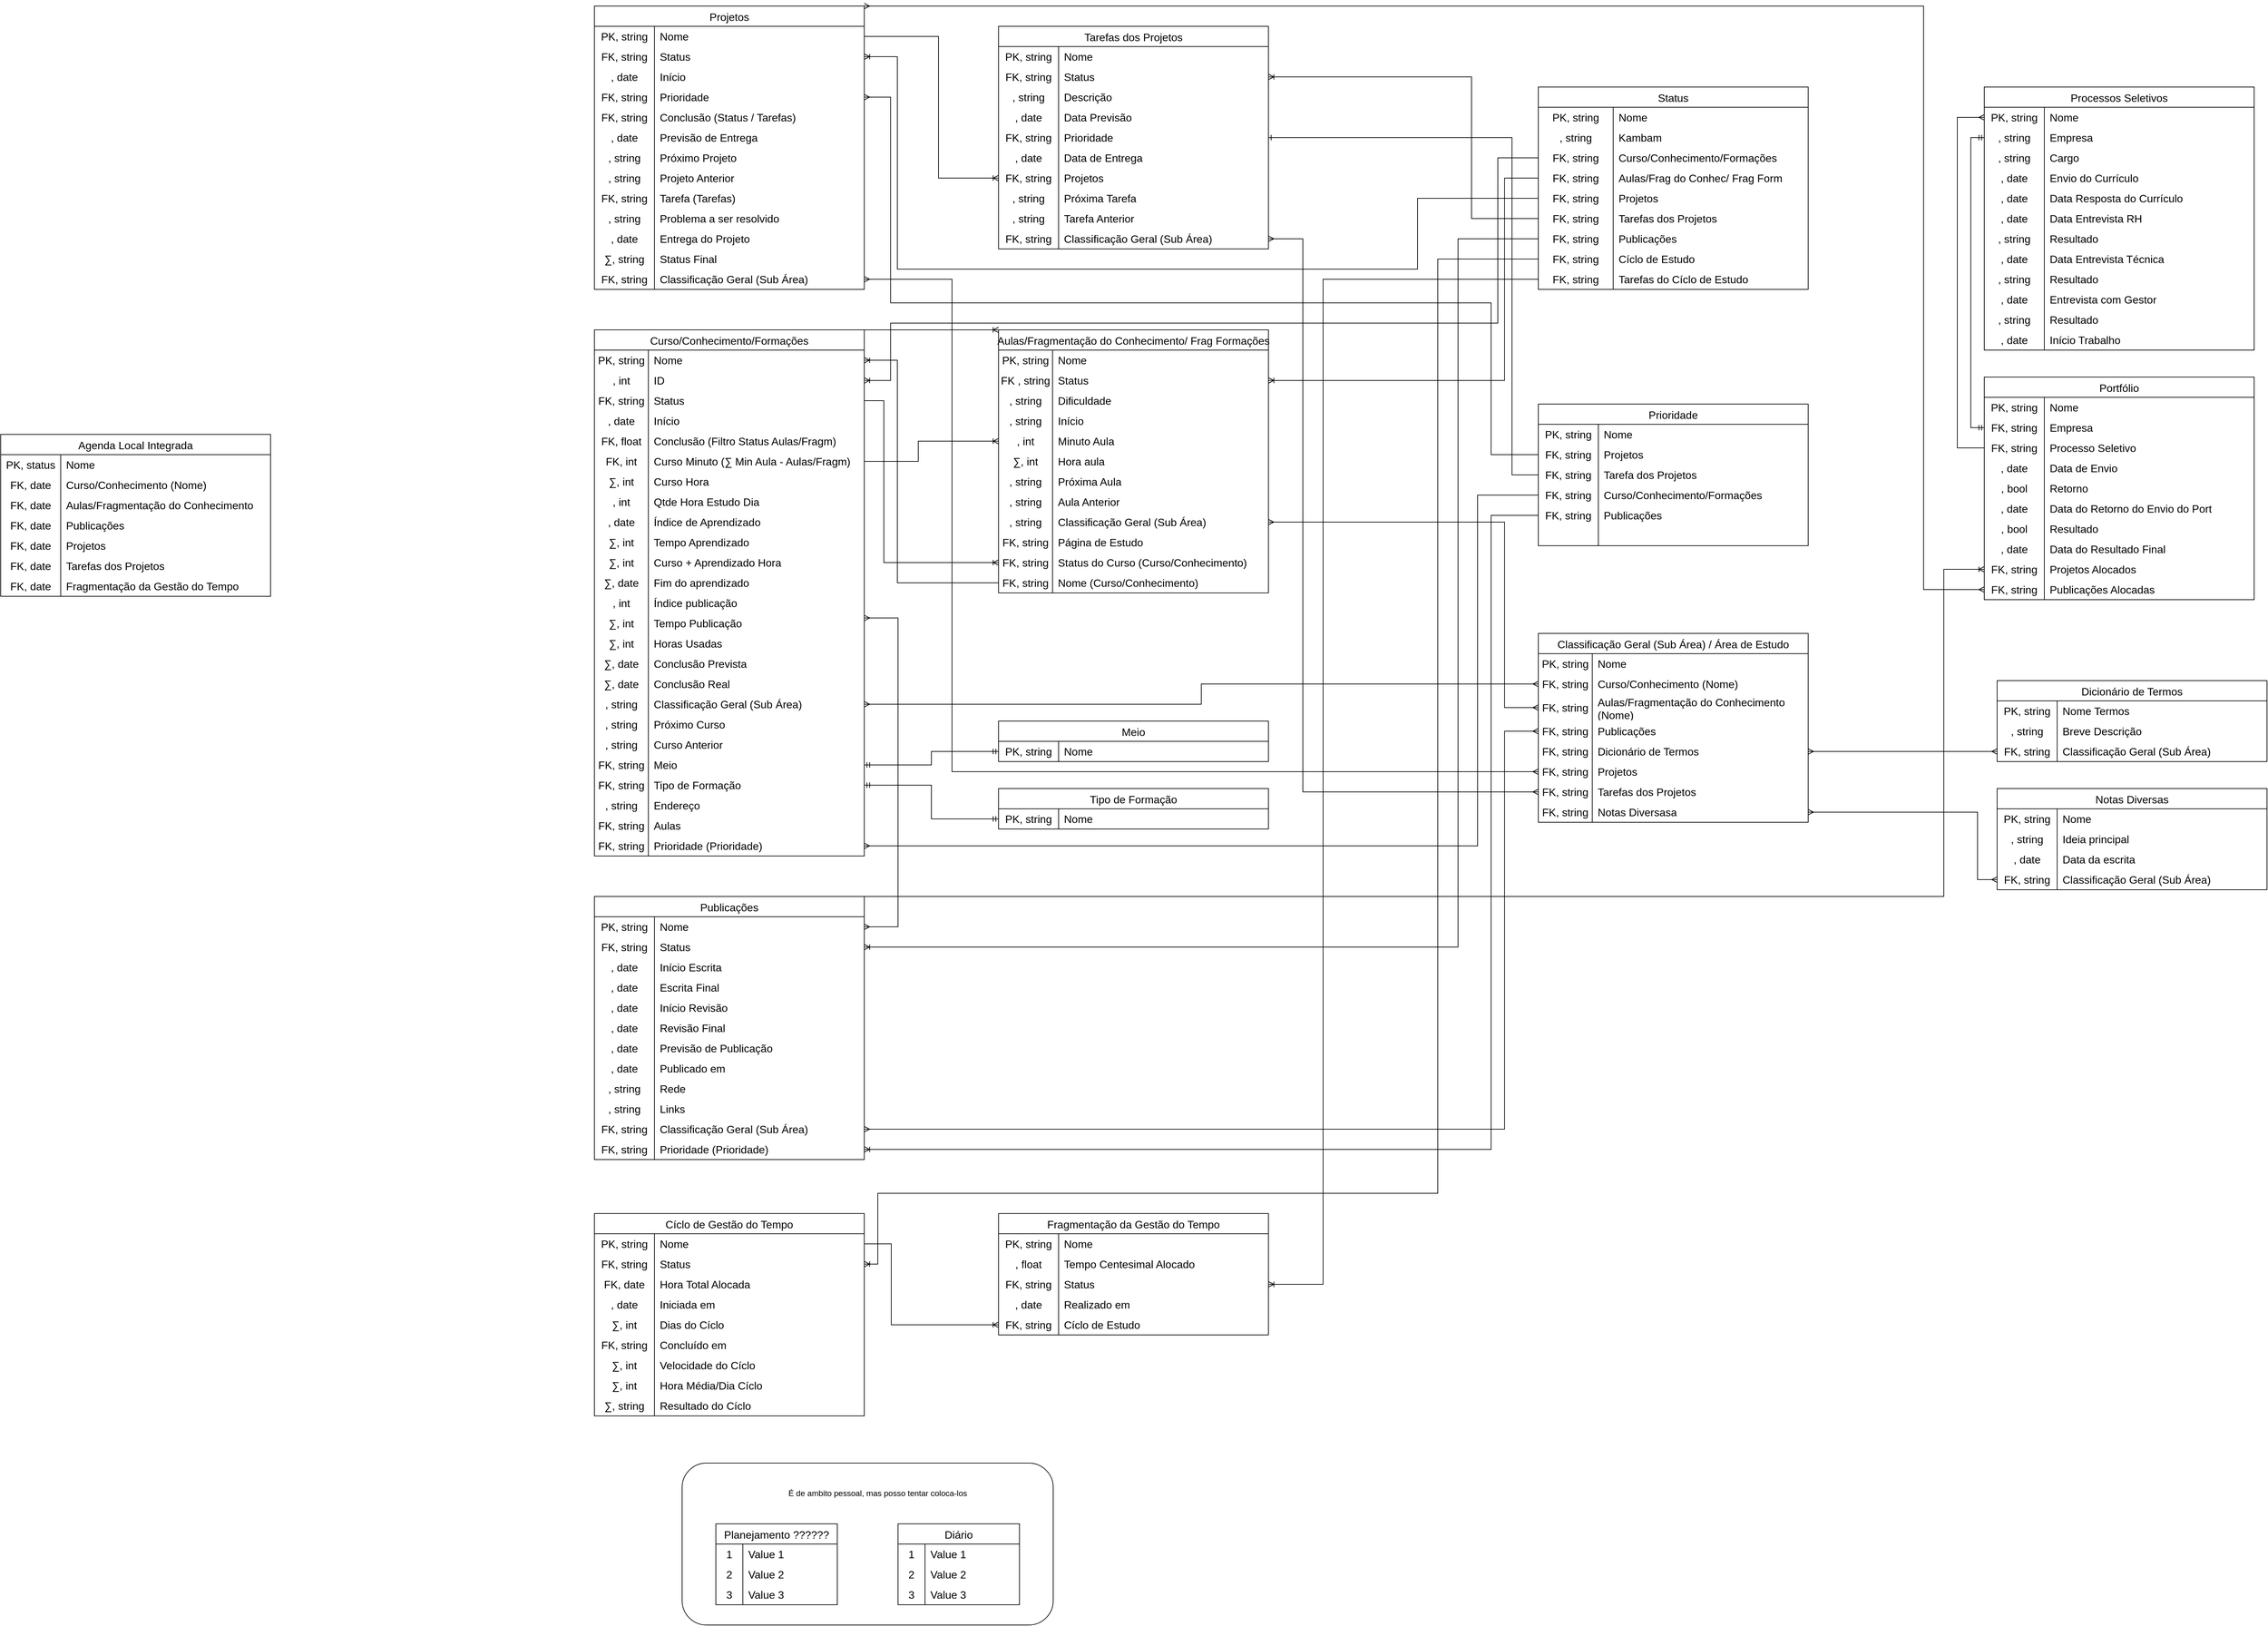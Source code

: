 <mxfile version="22.1.11" type="github">
  <diagram name="Page-1" id="e56a1550-8fbb-45ad-956c-1786394a9013">
    <mxGraphModel dx="5430" dy="2100" grid="1" gridSize="10" guides="1" tooltips="1" connect="1" arrows="1" fold="1" page="1" pageScale="1" pageWidth="1100" pageHeight="850" background="none" math="0" shadow="0">
      <root>
        <mxCell id="0" />
        <mxCell id="1" parent="0" />
        <mxCell id="XuhRDX56pQfsWtt-mXjJ-770" value="" style="rounded=1;whiteSpace=wrap;html=1;" vertex="1" parent="1">
          <mxGeometry x="140" y="2170" width="550" height="240" as="geometry" />
        </mxCell>
        <mxCell id="XuhRDX56pQfsWtt-mXjJ-22" value="Curso/Conhecimento/Formações" style="shape=table;startSize=30;container=1;collapsible=0;childLayout=tableLayout;fixedRows=1;rowLines=0;fontStyle=0;strokeColor=default;fontSize=16;labelBackgroundColor=default;" vertex="1" parent="1">
          <mxGeometry x="10" y="490" width="400" height="780" as="geometry" />
        </mxCell>
        <mxCell id="XuhRDX56pQfsWtt-mXjJ-23" value="" style="shape=tableRow;horizontal=0;startSize=0;swimlaneHead=0;swimlaneBody=0;top=0;left=0;bottom=0;right=0;collapsible=0;dropTarget=0;fillColor=none;points=[[0,0.5],[1,0.5]];portConstraint=eastwest;strokeColor=inherit;fontSize=16;" vertex="1" parent="XuhRDX56pQfsWtt-mXjJ-22">
          <mxGeometry y="30" width="400" height="30" as="geometry" />
        </mxCell>
        <mxCell id="XuhRDX56pQfsWtt-mXjJ-24" value="PK, string" style="shape=partialRectangle;html=1;whiteSpace=wrap;connectable=0;fillColor=none;top=0;left=0;bottom=0;right=0;overflow=hidden;pointerEvents=1;strokeColor=inherit;fontSize=16;" vertex="1" parent="XuhRDX56pQfsWtt-mXjJ-23">
          <mxGeometry width="80" height="30" as="geometry">
            <mxRectangle width="80" height="30" as="alternateBounds" />
          </mxGeometry>
        </mxCell>
        <mxCell id="XuhRDX56pQfsWtt-mXjJ-25" value="Nome" style="shape=partialRectangle;html=1;whiteSpace=wrap;connectable=0;fillColor=none;top=0;left=0;bottom=0;right=0;align=left;spacingLeft=6;overflow=hidden;strokeColor=inherit;fontSize=16;" vertex="1" parent="XuhRDX56pQfsWtt-mXjJ-23">
          <mxGeometry x="80" width="320" height="30" as="geometry">
            <mxRectangle width="320" height="30" as="alternateBounds" />
          </mxGeometry>
        </mxCell>
        <mxCell id="XuhRDX56pQfsWtt-mXjJ-26" value="" style="shape=tableRow;horizontal=0;startSize=0;swimlaneHead=0;swimlaneBody=0;top=0;left=0;bottom=0;right=0;collapsible=0;dropTarget=0;fillColor=none;points=[[0,0.5],[1,0.5]];portConstraint=eastwest;strokeColor=inherit;fontSize=16;" vertex="1" parent="XuhRDX56pQfsWtt-mXjJ-22">
          <mxGeometry y="60" width="400" height="30" as="geometry" />
        </mxCell>
        <mxCell id="XuhRDX56pQfsWtt-mXjJ-27" value=", int" style="shape=partialRectangle;html=1;whiteSpace=wrap;connectable=0;fillColor=none;top=0;left=0;bottom=0;right=0;overflow=hidden;strokeColor=inherit;fontSize=16;" vertex="1" parent="XuhRDX56pQfsWtt-mXjJ-26">
          <mxGeometry width="80" height="30" as="geometry">
            <mxRectangle width="80" height="30" as="alternateBounds" />
          </mxGeometry>
        </mxCell>
        <mxCell id="XuhRDX56pQfsWtt-mXjJ-28" value="ID" style="shape=partialRectangle;html=1;whiteSpace=wrap;connectable=0;fillColor=none;top=0;left=0;bottom=0;right=0;align=left;spacingLeft=6;overflow=hidden;strokeColor=inherit;fontSize=16;" vertex="1" parent="XuhRDX56pQfsWtt-mXjJ-26">
          <mxGeometry x="80" width="320" height="30" as="geometry">
            <mxRectangle width="320" height="30" as="alternateBounds" />
          </mxGeometry>
        </mxCell>
        <mxCell id="XuhRDX56pQfsWtt-mXjJ-29" value="" style="shape=tableRow;horizontal=0;startSize=0;swimlaneHead=0;swimlaneBody=0;top=0;left=0;bottom=0;right=0;collapsible=0;dropTarget=0;fillColor=none;points=[[0,0.5],[1,0.5]];portConstraint=eastwest;strokeColor=inherit;fontSize=16;" vertex="1" parent="XuhRDX56pQfsWtt-mXjJ-22">
          <mxGeometry y="90" width="400" height="30" as="geometry" />
        </mxCell>
        <mxCell id="XuhRDX56pQfsWtt-mXjJ-30" value="FK, string" style="shape=partialRectangle;html=1;whiteSpace=wrap;connectable=0;fillColor=none;top=0;left=0;bottom=0;right=0;overflow=hidden;strokeColor=inherit;fontSize=16;" vertex="1" parent="XuhRDX56pQfsWtt-mXjJ-29">
          <mxGeometry width="80" height="30" as="geometry">
            <mxRectangle width="80" height="30" as="alternateBounds" />
          </mxGeometry>
        </mxCell>
        <mxCell id="XuhRDX56pQfsWtt-mXjJ-31" value="Status" style="shape=partialRectangle;html=1;whiteSpace=wrap;connectable=0;fillColor=none;top=0;left=0;bottom=0;right=0;align=left;spacingLeft=6;overflow=hidden;strokeColor=inherit;fontSize=16;" vertex="1" parent="XuhRDX56pQfsWtt-mXjJ-29">
          <mxGeometry x="80" width="320" height="30" as="geometry">
            <mxRectangle width="320" height="30" as="alternateBounds" />
          </mxGeometry>
        </mxCell>
        <mxCell id="XuhRDX56pQfsWtt-mXjJ-32" value="" style="shape=tableRow;horizontal=0;startSize=0;swimlaneHead=0;swimlaneBody=0;top=0;left=0;bottom=0;right=0;collapsible=0;dropTarget=0;fillColor=none;points=[[0,0.5],[1,0.5]];portConstraint=eastwest;strokeColor=inherit;fontSize=16;" vertex="1" parent="XuhRDX56pQfsWtt-mXjJ-22">
          <mxGeometry y="120" width="400" height="30" as="geometry" />
        </mxCell>
        <mxCell id="XuhRDX56pQfsWtt-mXjJ-33" value=", date" style="shape=partialRectangle;html=1;whiteSpace=wrap;connectable=0;fillColor=none;top=0;left=0;bottom=0;right=0;overflow=hidden;strokeColor=inherit;fontSize=16;" vertex="1" parent="XuhRDX56pQfsWtt-mXjJ-32">
          <mxGeometry width="80" height="30" as="geometry">
            <mxRectangle width="80" height="30" as="alternateBounds" />
          </mxGeometry>
        </mxCell>
        <mxCell id="XuhRDX56pQfsWtt-mXjJ-34" value="Início" style="shape=partialRectangle;html=1;whiteSpace=wrap;connectable=0;fillColor=none;top=0;left=0;bottom=0;right=0;align=left;spacingLeft=6;overflow=hidden;strokeColor=inherit;fontSize=16;" vertex="1" parent="XuhRDX56pQfsWtt-mXjJ-32">
          <mxGeometry x="80" width="320" height="30" as="geometry">
            <mxRectangle width="320" height="30" as="alternateBounds" />
          </mxGeometry>
        </mxCell>
        <mxCell id="XuhRDX56pQfsWtt-mXjJ-38" value="" style="shape=tableRow;horizontal=0;startSize=0;swimlaneHead=0;swimlaneBody=0;top=0;left=0;bottom=0;right=0;collapsible=0;dropTarget=0;fillColor=none;points=[[0,0.5],[1,0.5]];portConstraint=eastwest;strokeColor=inherit;fontSize=16;" vertex="1" parent="XuhRDX56pQfsWtt-mXjJ-22">
          <mxGeometry y="150" width="400" height="30" as="geometry" />
        </mxCell>
        <mxCell id="XuhRDX56pQfsWtt-mXjJ-39" value="FK, float" style="shape=partialRectangle;html=1;whiteSpace=wrap;connectable=0;fillColor=none;top=0;left=0;bottom=0;right=0;overflow=hidden;strokeColor=inherit;fontSize=16;" vertex="1" parent="XuhRDX56pQfsWtt-mXjJ-38">
          <mxGeometry width="80" height="30" as="geometry">
            <mxRectangle width="80" height="30" as="alternateBounds" />
          </mxGeometry>
        </mxCell>
        <mxCell id="XuhRDX56pQfsWtt-mXjJ-40" value="Conclusão (Filtro Status Aulas/Fragm)" style="shape=partialRectangle;html=1;whiteSpace=wrap;connectable=0;fillColor=none;top=0;left=0;bottom=0;right=0;align=left;spacingLeft=6;overflow=hidden;strokeColor=inherit;fontSize=16;" vertex="1" parent="XuhRDX56pQfsWtt-mXjJ-38">
          <mxGeometry x="80" width="320" height="30" as="geometry">
            <mxRectangle width="320" height="30" as="alternateBounds" />
          </mxGeometry>
        </mxCell>
        <mxCell id="XuhRDX56pQfsWtt-mXjJ-44" value="" style="shape=tableRow;horizontal=0;startSize=0;swimlaneHead=0;swimlaneBody=0;top=0;left=0;bottom=0;right=0;collapsible=0;dropTarget=0;fillColor=none;points=[[0,0.5],[1,0.5]];portConstraint=eastwest;strokeColor=inherit;fontSize=16;" vertex="1" parent="XuhRDX56pQfsWtt-mXjJ-22">
          <mxGeometry y="180" width="400" height="30" as="geometry" />
        </mxCell>
        <mxCell id="XuhRDX56pQfsWtt-mXjJ-45" value="FK, int" style="shape=partialRectangle;html=1;whiteSpace=wrap;connectable=0;fillColor=none;top=0;left=0;bottom=0;right=0;overflow=hidden;strokeColor=inherit;fontSize=16;" vertex="1" parent="XuhRDX56pQfsWtt-mXjJ-44">
          <mxGeometry width="80" height="30" as="geometry">
            <mxRectangle width="80" height="30" as="alternateBounds" />
          </mxGeometry>
        </mxCell>
        <mxCell id="XuhRDX56pQfsWtt-mXjJ-46" value="Curso Minuto (∑ Min Aula - Aulas/Fragm)" style="shape=partialRectangle;html=1;whiteSpace=wrap;connectable=0;fillColor=none;top=0;left=0;bottom=0;right=0;align=left;spacingLeft=6;overflow=hidden;strokeColor=inherit;fontSize=16;" vertex="1" parent="XuhRDX56pQfsWtt-mXjJ-44">
          <mxGeometry x="80" width="320" height="30" as="geometry">
            <mxRectangle width="320" height="30" as="alternateBounds" />
          </mxGeometry>
        </mxCell>
        <mxCell id="XuhRDX56pQfsWtt-mXjJ-41" value="" style="shape=tableRow;horizontal=0;startSize=0;swimlaneHead=0;swimlaneBody=0;top=0;left=0;bottom=0;right=0;collapsible=0;dropTarget=0;fillColor=none;points=[[0,0.5],[1,0.5]];portConstraint=eastwest;strokeColor=inherit;fontSize=16;" vertex="1" parent="XuhRDX56pQfsWtt-mXjJ-22">
          <mxGeometry y="210" width="400" height="30" as="geometry" />
        </mxCell>
        <mxCell id="XuhRDX56pQfsWtt-mXjJ-42" value="∑, int" style="shape=partialRectangle;html=1;whiteSpace=wrap;connectable=0;fillColor=none;top=0;left=0;bottom=0;right=0;overflow=hidden;strokeColor=inherit;fontSize=16;" vertex="1" parent="XuhRDX56pQfsWtt-mXjJ-41">
          <mxGeometry width="80" height="30" as="geometry">
            <mxRectangle width="80" height="30" as="alternateBounds" />
          </mxGeometry>
        </mxCell>
        <mxCell id="XuhRDX56pQfsWtt-mXjJ-43" value="Curso Hora" style="shape=partialRectangle;html=1;whiteSpace=wrap;connectable=0;fillColor=none;top=0;left=0;bottom=0;right=0;align=left;spacingLeft=6;overflow=hidden;strokeColor=inherit;fontSize=16;" vertex="1" parent="XuhRDX56pQfsWtt-mXjJ-41">
          <mxGeometry x="80" width="320" height="30" as="geometry">
            <mxRectangle width="320" height="30" as="alternateBounds" />
          </mxGeometry>
        </mxCell>
        <mxCell id="XuhRDX56pQfsWtt-mXjJ-69" value="" style="shape=tableRow;horizontal=0;startSize=0;swimlaneHead=0;swimlaneBody=0;top=0;left=0;bottom=0;right=0;collapsible=0;dropTarget=0;fillColor=none;points=[[0,0.5],[1,0.5]];portConstraint=eastwest;strokeColor=inherit;fontSize=16;" vertex="1" parent="XuhRDX56pQfsWtt-mXjJ-22">
          <mxGeometry y="240" width="400" height="30" as="geometry" />
        </mxCell>
        <mxCell id="XuhRDX56pQfsWtt-mXjJ-70" value=", int" style="shape=partialRectangle;html=1;whiteSpace=wrap;connectable=0;fillColor=none;top=0;left=0;bottom=0;right=0;overflow=hidden;strokeColor=inherit;fontSize=16;" vertex="1" parent="XuhRDX56pQfsWtt-mXjJ-69">
          <mxGeometry width="80" height="30" as="geometry">
            <mxRectangle width="80" height="30" as="alternateBounds" />
          </mxGeometry>
        </mxCell>
        <mxCell id="XuhRDX56pQfsWtt-mXjJ-71" value="Qtde Hora Estudo Dia" style="shape=partialRectangle;html=1;whiteSpace=wrap;connectable=0;fillColor=none;top=0;left=0;bottom=0;right=0;align=left;spacingLeft=6;overflow=hidden;strokeColor=inherit;fontSize=16;" vertex="1" parent="XuhRDX56pQfsWtt-mXjJ-69">
          <mxGeometry x="80" width="320" height="30" as="geometry">
            <mxRectangle width="320" height="30" as="alternateBounds" />
          </mxGeometry>
        </mxCell>
        <mxCell id="XuhRDX56pQfsWtt-mXjJ-66" value="" style="shape=tableRow;horizontal=0;startSize=0;swimlaneHead=0;swimlaneBody=0;top=0;left=0;bottom=0;right=0;collapsible=0;dropTarget=0;fillColor=none;points=[[0,0.5],[1,0.5]];portConstraint=eastwest;strokeColor=inherit;fontSize=16;" vertex="1" parent="XuhRDX56pQfsWtt-mXjJ-22">
          <mxGeometry y="270" width="400" height="30" as="geometry" />
        </mxCell>
        <mxCell id="XuhRDX56pQfsWtt-mXjJ-67" value=", date" style="shape=partialRectangle;html=1;whiteSpace=wrap;connectable=0;fillColor=none;top=0;left=0;bottom=0;right=0;overflow=hidden;strokeColor=inherit;fontSize=16;" vertex="1" parent="XuhRDX56pQfsWtt-mXjJ-66">
          <mxGeometry width="80" height="30" as="geometry">
            <mxRectangle width="80" height="30" as="alternateBounds" />
          </mxGeometry>
        </mxCell>
        <mxCell id="XuhRDX56pQfsWtt-mXjJ-68" value="Índice de Aprendizado" style="shape=partialRectangle;html=1;whiteSpace=wrap;connectable=0;fillColor=none;top=0;left=0;bottom=0;right=0;align=left;spacingLeft=6;overflow=hidden;strokeColor=inherit;fontSize=16;" vertex="1" parent="XuhRDX56pQfsWtt-mXjJ-66">
          <mxGeometry x="80" width="320" height="30" as="geometry">
            <mxRectangle width="320" height="30" as="alternateBounds" />
          </mxGeometry>
        </mxCell>
        <mxCell id="XuhRDX56pQfsWtt-mXjJ-63" value="" style="shape=tableRow;horizontal=0;startSize=0;swimlaneHead=0;swimlaneBody=0;top=0;left=0;bottom=0;right=0;collapsible=0;dropTarget=0;fillColor=none;points=[[0,0.5],[1,0.5]];portConstraint=eastwest;strokeColor=inherit;fontSize=16;" vertex="1" parent="XuhRDX56pQfsWtt-mXjJ-22">
          <mxGeometry y="300" width="400" height="30" as="geometry" />
        </mxCell>
        <mxCell id="XuhRDX56pQfsWtt-mXjJ-64" value="∑, int" style="shape=partialRectangle;html=1;whiteSpace=wrap;connectable=0;fillColor=none;top=0;left=0;bottom=0;right=0;overflow=hidden;strokeColor=inherit;fontSize=16;" vertex="1" parent="XuhRDX56pQfsWtt-mXjJ-63">
          <mxGeometry width="80" height="30" as="geometry">
            <mxRectangle width="80" height="30" as="alternateBounds" />
          </mxGeometry>
        </mxCell>
        <mxCell id="XuhRDX56pQfsWtt-mXjJ-65" value="Tempo Aprendizado" style="shape=partialRectangle;html=1;whiteSpace=wrap;connectable=0;fillColor=none;top=0;left=0;bottom=0;right=0;align=left;spacingLeft=6;overflow=hidden;strokeColor=inherit;fontSize=16;" vertex="1" parent="XuhRDX56pQfsWtt-mXjJ-63">
          <mxGeometry x="80" width="320" height="30" as="geometry">
            <mxRectangle width="320" height="30" as="alternateBounds" />
          </mxGeometry>
        </mxCell>
        <mxCell id="XuhRDX56pQfsWtt-mXjJ-60" value="" style="shape=tableRow;horizontal=0;startSize=0;swimlaneHead=0;swimlaneBody=0;top=0;left=0;bottom=0;right=0;collapsible=0;dropTarget=0;fillColor=none;points=[[0,0.5],[1,0.5]];portConstraint=eastwest;strokeColor=inherit;fontSize=16;" vertex="1" parent="XuhRDX56pQfsWtt-mXjJ-22">
          <mxGeometry y="330" width="400" height="30" as="geometry" />
        </mxCell>
        <mxCell id="XuhRDX56pQfsWtt-mXjJ-61" value="∑, int" style="shape=partialRectangle;html=1;whiteSpace=wrap;connectable=0;fillColor=none;top=0;left=0;bottom=0;right=0;overflow=hidden;strokeColor=inherit;fontSize=16;" vertex="1" parent="XuhRDX56pQfsWtt-mXjJ-60">
          <mxGeometry width="80" height="30" as="geometry">
            <mxRectangle width="80" height="30" as="alternateBounds" />
          </mxGeometry>
        </mxCell>
        <mxCell id="XuhRDX56pQfsWtt-mXjJ-62" value="Curso + Aprendizado Hora" style="shape=partialRectangle;html=1;whiteSpace=wrap;connectable=0;fillColor=none;top=0;left=0;bottom=0;right=0;align=left;spacingLeft=6;overflow=hidden;strokeColor=inherit;fontSize=16;" vertex="1" parent="XuhRDX56pQfsWtt-mXjJ-60">
          <mxGeometry x="80" width="320" height="30" as="geometry">
            <mxRectangle width="320" height="30" as="alternateBounds" />
          </mxGeometry>
        </mxCell>
        <mxCell id="XuhRDX56pQfsWtt-mXjJ-57" value="" style="shape=tableRow;horizontal=0;startSize=0;swimlaneHead=0;swimlaneBody=0;top=0;left=0;bottom=0;right=0;collapsible=0;dropTarget=0;fillColor=none;points=[[0,0.5],[1,0.5]];portConstraint=eastwest;strokeColor=inherit;fontSize=16;" vertex="1" parent="XuhRDX56pQfsWtt-mXjJ-22">
          <mxGeometry y="360" width="400" height="30" as="geometry" />
        </mxCell>
        <mxCell id="XuhRDX56pQfsWtt-mXjJ-58" value="∑, date" style="shape=partialRectangle;html=1;whiteSpace=wrap;connectable=0;fillColor=none;top=0;left=0;bottom=0;right=0;overflow=hidden;strokeColor=inherit;fontSize=16;" vertex="1" parent="XuhRDX56pQfsWtt-mXjJ-57">
          <mxGeometry width="80" height="30" as="geometry">
            <mxRectangle width="80" height="30" as="alternateBounds" />
          </mxGeometry>
        </mxCell>
        <mxCell id="XuhRDX56pQfsWtt-mXjJ-59" value="Fim do aprendizado" style="shape=partialRectangle;html=1;whiteSpace=wrap;connectable=0;fillColor=none;top=0;left=0;bottom=0;right=0;align=left;spacingLeft=6;overflow=hidden;strokeColor=inherit;fontSize=16;" vertex="1" parent="XuhRDX56pQfsWtt-mXjJ-57">
          <mxGeometry x="80" width="320" height="30" as="geometry">
            <mxRectangle width="320" height="30" as="alternateBounds" />
          </mxGeometry>
        </mxCell>
        <mxCell id="XuhRDX56pQfsWtt-mXjJ-54" value="" style="shape=tableRow;horizontal=0;startSize=0;swimlaneHead=0;swimlaneBody=0;top=0;left=0;bottom=0;right=0;collapsible=0;dropTarget=0;fillColor=none;points=[[0,0.5],[1,0.5]];portConstraint=eastwest;strokeColor=inherit;fontSize=16;" vertex="1" parent="XuhRDX56pQfsWtt-mXjJ-22">
          <mxGeometry y="390" width="400" height="30" as="geometry" />
        </mxCell>
        <mxCell id="XuhRDX56pQfsWtt-mXjJ-55" value=", int" style="shape=partialRectangle;html=1;whiteSpace=wrap;connectable=0;fillColor=none;top=0;left=0;bottom=0;right=0;overflow=hidden;strokeColor=inherit;fontSize=16;" vertex="1" parent="XuhRDX56pQfsWtt-mXjJ-54">
          <mxGeometry width="80" height="30" as="geometry">
            <mxRectangle width="80" height="30" as="alternateBounds" />
          </mxGeometry>
        </mxCell>
        <mxCell id="XuhRDX56pQfsWtt-mXjJ-56" value="Índice publicação" style="shape=partialRectangle;html=1;whiteSpace=wrap;connectable=0;fillColor=none;top=0;left=0;bottom=0;right=0;align=left;spacingLeft=6;overflow=hidden;strokeColor=inherit;fontSize=16;" vertex="1" parent="XuhRDX56pQfsWtt-mXjJ-54">
          <mxGeometry x="80" width="320" height="30" as="geometry">
            <mxRectangle width="320" height="30" as="alternateBounds" />
          </mxGeometry>
        </mxCell>
        <mxCell id="XuhRDX56pQfsWtt-mXjJ-691" value="" style="shape=tableRow;horizontal=0;startSize=0;swimlaneHead=0;swimlaneBody=0;top=0;left=0;bottom=0;right=0;collapsible=0;dropTarget=0;fillColor=none;points=[[0,0.5],[1,0.5]];portConstraint=eastwest;strokeColor=inherit;fontSize=16;" vertex="1" parent="XuhRDX56pQfsWtt-mXjJ-22">
          <mxGeometry y="420" width="400" height="30" as="geometry" />
        </mxCell>
        <mxCell id="XuhRDX56pQfsWtt-mXjJ-692" value="∑, int" style="shape=partialRectangle;html=1;whiteSpace=wrap;connectable=0;fillColor=none;top=0;left=0;bottom=0;right=0;overflow=hidden;strokeColor=inherit;fontSize=16;" vertex="1" parent="XuhRDX56pQfsWtt-mXjJ-691">
          <mxGeometry width="80" height="30" as="geometry">
            <mxRectangle width="80" height="30" as="alternateBounds" />
          </mxGeometry>
        </mxCell>
        <mxCell id="XuhRDX56pQfsWtt-mXjJ-693" value="Tempo Publicação" style="shape=partialRectangle;html=1;whiteSpace=wrap;connectable=0;fillColor=none;top=0;left=0;bottom=0;right=0;align=left;spacingLeft=6;overflow=hidden;strokeColor=inherit;fontSize=16;" vertex="1" parent="XuhRDX56pQfsWtt-mXjJ-691">
          <mxGeometry x="80" width="320" height="30" as="geometry">
            <mxRectangle width="320" height="30" as="alternateBounds" />
          </mxGeometry>
        </mxCell>
        <mxCell id="XuhRDX56pQfsWtt-mXjJ-51" value="" style="shape=tableRow;horizontal=0;startSize=0;swimlaneHead=0;swimlaneBody=0;top=0;left=0;bottom=0;right=0;collapsible=0;dropTarget=0;fillColor=none;points=[[0,0.5],[1,0.5]];portConstraint=eastwest;strokeColor=inherit;fontSize=16;" vertex="1" parent="XuhRDX56pQfsWtt-mXjJ-22">
          <mxGeometry y="450" width="400" height="30" as="geometry" />
        </mxCell>
        <mxCell id="XuhRDX56pQfsWtt-mXjJ-52" value="∑, int" style="shape=partialRectangle;html=1;whiteSpace=wrap;connectable=0;fillColor=none;top=0;left=0;bottom=0;right=0;overflow=hidden;strokeColor=inherit;fontSize=16;" vertex="1" parent="XuhRDX56pQfsWtt-mXjJ-51">
          <mxGeometry width="80" height="30" as="geometry">
            <mxRectangle width="80" height="30" as="alternateBounds" />
          </mxGeometry>
        </mxCell>
        <mxCell id="XuhRDX56pQfsWtt-mXjJ-53" value="Horas Usadas" style="shape=partialRectangle;html=1;whiteSpace=wrap;connectable=0;fillColor=none;top=0;left=0;bottom=0;right=0;align=left;spacingLeft=6;overflow=hidden;strokeColor=inherit;fontSize=16;" vertex="1" parent="XuhRDX56pQfsWtt-mXjJ-51">
          <mxGeometry x="80" width="320" height="30" as="geometry">
            <mxRectangle width="320" height="30" as="alternateBounds" />
          </mxGeometry>
        </mxCell>
        <mxCell id="XuhRDX56pQfsWtt-mXjJ-102" value="" style="shape=tableRow;horizontal=0;startSize=0;swimlaneHead=0;swimlaneBody=0;top=0;left=0;bottom=0;right=0;collapsible=0;dropTarget=0;fillColor=none;points=[[0,0.5],[1,0.5]];portConstraint=eastwest;strokeColor=inherit;fontSize=16;" vertex="1" parent="XuhRDX56pQfsWtt-mXjJ-22">
          <mxGeometry y="480" width="400" height="30" as="geometry" />
        </mxCell>
        <mxCell id="XuhRDX56pQfsWtt-mXjJ-103" value="∑, date" style="shape=partialRectangle;html=1;whiteSpace=wrap;connectable=0;fillColor=none;top=0;left=0;bottom=0;right=0;overflow=hidden;strokeColor=inherit;fontSize=16;" vertex="1" parent="XuhRDX56pQfsWtt-mXjJ-102">
          <mxGeometry width="80" height="30" as="geometry">
            <mxRectangle width="80" height="30" as="alternateBounds" />
          </mxGeometry>
        </mxCell>
        <mxCell id="XuhRDX56pQfsWtt-mXjJ-104" value="Conclusão Prevista" style="shape=partialRectangle;html=1;whiteSpace=wrap;connectable=0;fillColor=none;top=0;left=0;bottom=0;right=0;align=left;spacingLeft=6;overflow=hidden;strokeColor=inherit;fontSize=16;" vertex="1" parent="XuhRDX56pQfsWtt-mXjJ-102">
          <mxGeometry x="80" width="320" height="30" as="geometry">
            <mxRectangle width="320" height="30" as="alternateBounds" />
          </mxGeometry>
        </mxCell>
        <mxCell id="XuhRDX56pQfsWtt-mXjJ-99" value="" style="shape=tableRow;horizontal=0;startSize=0;swimlaneHead=0;swimlaneBody=0;top=0;left=0;bottom=0;right=0;collapsible=0;dropTarget=0;fillColor=none;points=[[0,0.5],[1,0.5]];portConstraint=eastwest;strokeColor=inherit;fontSize=16;" vertex="1" parent="XuhRDX56pQfsWtt-mXjJ-22">
          <mxGeometry y="510" width="400" height="30" as="geometry" />
        </mxCell>
        <mxCell id="XuhRDX56pQfsWtt-mXjJ-100" value="∑, date" style="shape=partialRectangle;html=1;whiteSpace=wrap;connectable=0;fillColor=none;top=0;left=0;bottom=0;right=0;overflow=hidden;strokeColor=inherit;fontSize=16;" vertex="1" parent="XuhRDX56pQfsWtt-mXjJ-99">
          <mxGeometry width="80" height="30" as="geometry">
            <mxRectangle width="80" height="30" as="alternateBounds" />
          </mxGeometry>
        </mxCell>
        <mxCell id="XuhRDX56pQfsWtt-mXjJ-101" value="Conclusão Real" style="shape=partialRectangle;html=1;whiteSpace=wrap;connectable=0;fillColor=none;top=0;left=0;bottom=0;right=0;align=left;spacingLeft=6;overflow=hidden;strokeColor=inherit;fontSize=16;" vertex="1" parent="XuhRDX56pQfsWtt-mXjJ-99">
          <mxGeometry x="80" width="320" height="30" as="geometry">
            <mxRectangle width="320" height="30" as="alternateBounds" />
          </mxGeometry>
        </mxCell>
        <mxCell id="XuhRDX56pQfsWtt-mXjJ-96" value="" style="shape=tableRow;horizontal=0;startSize=0;swimlaneHead=0;swimlaneBody=0;top=0;left=0;bottom=0;right=0;collapsible=0;dropTarget=0;fillColor=none;points=[[0,0.5],[1,0.5]];portConstraint=eastwest;strokeColor=inherit;fontSize=16;" vertex="1" parent="XuhRDX56pQfsWtt-mXjJ-22">
          <mxGeometry y="540" width="400" height="30" as="geometry" />
        </mxCell>
        <mxCell id="XuhRDX56pQfsWtt-mXjJ-97" value=", string" style="shape=partialRectangle;html=1;whiteSpace=wrap;connectable=0;fillColor=none;top=0;left=0;bottom=0;right=0;overflow=hidden;strokeColor=inherit;fontSize=16;" vertex="1" parent="XuhRDX56pQfsWtt-mXjJ-96">
          <mxGeometry width="80" height="30" as="geometry">
            <mxRectangle width="80" height="30" as="alternateBounds" />
          </mxGeometry>
        </mxCell>
        <mxCell id="XuhRDX56pQfsWtt-mXjJ-98" value="Classificação Geral (Sub Área)" style="shape=partialRectangle;html=1;whiteSpace=wrap;connectable=0;fillColor=none;top=0;left=0;bottom=0;right=0;align=left;spacingLeft=6;overflow=hidden;strokeColor=inherit;fontSize=16;" vertex="1" parent="XuhRDX56pQfsWtt-mXjJ-96">
          <mxGeometry x="80" width="320" height="30" as="geometry">
            <mxRectangle width="320" height="30" as="alternateBounds" />
          </mxGeometry>
        </mxCell>
        <mxCell id="XuhRDX56pQfsWtt-mXjJ-93" value="" style="shape=tableRow;horizontal=0;startSize=0;swimlaneHead=0;swimlaneBody=0;top=0;left=0;bottom=0;right=0;collapsible=0;dropTarget=0;fillColor=none;points=[[0,0.5],[1,0.5]];portConstraint=eastwest;strokeColor=inherit;fontSize=16;" vertex="1" parent="XuhRDX56pQfsWtt-mXjJ-22">
          <mxGeometry y="570" width="400" height="30" as="geometry" />
        </mxCell>
        <mxCell id="XuhRDX56pQfsWtt-mXjJ-94" value=", string" style="shape=partialRectangle;html=1;whiteSpace=wrap;connectable=0;fillColor=none;top=0;left=0;bottom=0;right=0;overflow=hidden;strokeColor=inherit;fontSize=16;" vertex="1" parent="XuhRDX56pQfsWtt-mXjJ-93">
          <mxGeometry width="80" height="30" as="geometry">
            <mxRectangle width="80" height="30" as="alternateBounds" />
          </mxGeometry>
        </mxCell>
        <mxCell id="XuhRDX56pQfsWtt-mXjJ-95" value="Próximo Curso" style="shape=partialRectangle;html=1;whiteSpace=wrap;connectable=0;fillColor=none;top=0;left=0;bottom=0;right=0;align=left;spacingLeft=6;overflow=hidden;strokeColor=inherit;fontSize=16;" vertex="1" parent="XuhRDX56pQfsWtt-mXjJ-93">
          <mxGeometry x="80" width="320" height="30" as="geometry">
            <mxRectangle width="320" height="30" as="alternateBounds" />
          </mxGeometry>
        </mxCell>
        <mxCell id="XuhRDX56pQfsWtt-mXjJ-90" value="" style="shape=tableRow;horizontal=0;startSize=0;swimlaneHead=0;swimlaneBody=0;top=0;left=0;bottom=0;right=0;collapsible=0;dropTarget=0;fillColor=none;points=[[0,0.5],[1,0.5]];portConstraint=eastwest;strokeColor=inherit;fontSize=16;" vertex="1" parent="XuhRDX56pQfsWtt-mXjJ-22">
          <mxGeometry y="600" width="400" height="30" as="geometry" />
        </mxCell>
        <mxCell id="XuhRDX56pQfsWtt-mXjJ-91" value=", string" style="shape=partialRectangle;html=1;whiteSpace=wrap;connectable=0;fillColor=none;top=0;left=0;bottom=0;right=0;overflow=hidden;strokeColor=inherit;fontSize=16;" vertex="1" parent="XuhRDX56pQfsWtt-mXjJ-90">
          <mxGeometry width="80" height="30" as="geometry">
            <mxRectangle width="80" height="30" as="alternateBounds" />
          </mxGeometry>
        </mxCell>
        <mxCell id="XuhRDX56pQfsWtt-mXjJ-92" value="Curso Anterior" style="shape=partialRectangle;html=1;whiteSpace=wrap;connectable=0;fillColor=none;top=0;left=0;bottom=0;right=0;align=left;spacingLeft=6;overflow=hidden;strokeColor=inherit;fontSize=16;" vertex="1" parent="XuhRDX56pQfsWtt-mXjJ-90">
          <mxGeometry x="80" width="320" height="30" as="geometry">
            <mxRectangle width="320" height="30" as="alternateBounds" />
          </mxGeometry>
        </mxCell>
        <mxCell id="XuhRDX56pQfsWtt-mXjJ-87" value="" style="shape=tableRow;horizontal=0;startSize=0;swimlaneHead=0;swimlaneBody=0;top=0;left=0;bottom=0;right=0;collapsible=0;dropTarget=0;fillColor=none;points=[[0,0.5],[1,0.5]];portConstraint=eastwest;strokeColor=inherit;fontSize=16;" vertex="1" parent="XuhRDX56pQfsWtt-mXjJ-22">
          <mxGeometry y="630" width="400" height="30" as="geometry" />
        </mxCell>
        <mxCell id="XuhRDX56pQfsWtt-mXjJ-88" value="FK, string" style="shape=partialRectangle;html=1;whiteSpace=wrap;connectable=0;fillColor=none;top=0;left=0;bottom=0;right=0;overflow=hidden;strokeColor=inherit;fontSize=16;" vertex="1" parent="XuhRDX56pQfsWtt-mXjJ-87">
          <mxGeometry width="80" height="30" as="geometry">
            <mxRectangle width="80" height="30" as="alternateBounds" />
          </mxGeometry>
        </mxCell>
        <mxCell id="XuhRDX56pQfsWtt-mXjJ-89" value="Meio" style="shape=partialRectangle;html=1;whiteSpace=wrap;connectable=0;fillColor=none;top=0;left=0;bottom=0;right=0;align=left;spacingLeft=6;overflow=hidden;strokeColor=inherit;fontSize=16;" vertex="1" parent="XuhRDX56pQfsWtt-mXjJ-87">
          <mxGeometry x="80" width="320" height="30" as="geometry">
            <mxRectangle width="320" height="30" as="alternateBounds" />
          </mxGeometry>
        </mxCell>
        <mxCell id="XuhRDX56pQfsWtt-mXjJ-84" value="" style="shape=tableRow;horizontal=0;startSize=0;swimlaneHead=0;swimlaneBody=0;top=0;left=0;bottom=0;right=0;collapsible=0;dropTarget=0;fillColor=none;points=[[0,0.5],[1,0.5]];portConstraint=eastwest;strokeColor=inherit;fontSize=16;" vertex="1" parent="XuhRDX56pQfsWtt-mXjJ-22">
          <mxGeometry y="660" width="400" height="30" as="geometry" />
        </mxCell>
        <mxCell id="XuhRDX56pQfsWtt-mXjJ-85" value="FK, string" style="shape=partialRectangle;html=1;whiteSpace=wrap;connectable=0;fillColor=none;top=0;left=0;bottom=0;right=0;overflow=hidden;strokeColor=inherit;fontSize=16;" vertex="1" parent="XuhRDX56pQfsWtt-mXjJ-84">
          <mxGeometry width="80" height="30" as="geometry">
            <mxRectangle width="80" height="30" as="alternateBounds" />
          </mxGeometry>
        </mxCell>
        <mxCell id="XuhRDX56pQfsWtt-mXjJ-86" value="Tipo de Formação" style="shape=partialRectangle;html=1;whiteSpace=wrap;connectable=0;fillColor=none;top=0;left=0;bottom=0;right=0;align=left;spacingLeft=6;overflow=hidden;strokeColor=inherit;fontSize=16;" vertex="1" parent="XuhRDX56pQfsWtt-mXjJ-84">
          <mxGeometry x="80" width="320" height="30" as="geometry">
            <mxRectangle width="320" height="30" as="alternateBounds" />
          </mxGeometry>
        </mxCell>
        <mxCell id="XuhRDX56pQfsWtt-mXjJ-81" value="" style="shape=tableRow;horizontal=0;startSize=0;swimlaneHead=0;swimlaneBody=0;top=0;left=0;bottom=0;right=0;collapsible=0;dropTarget=0;fillColor=none;points=[[0,0.5],[1,0.5]];portConstraint=eastwest;strokeColor=inherit;fontSize=16;" vertex="1" parent="XuhRDX56pQfsWtt-mXjJ-22">
          <mxGeometry y="690" width="400" height="30" as="geometry" />
        </mxCell>
        <mxCell id="XuhRDX56pQfsWtt-mXjJ-82" value=", string" style="shape=partialRectangle;html=1;whiteSpace=wrap;connectable=0;fillColor=none;top=0;left=0;bottom=0;right=0;overflow=hidden;strokeColor=inherit;fontSize=16;" vertex="1" parent="XuhRDX56pQfsWtt-mXjJ-81">
          <mxGeometry width="80" height="30" as="geometry">
            <mxRectangle width="80" height="30" as="alternateBounds" />
          </mxGeometry>
        </mxCell>
        <mxCell id="XuhRDX56pQfsWtt-mXjJ-83" value="Endereço" style="shape=partialRectangle;html=1;whiteSpace=wrap;connectable=0;fillColor=none;top=0;left=0;bottom=0;right=0;align=left;spacingLeft=6;overflow=hidden;strokeColor=inherit;fontSize=16;" vertex="1" parent="XuhRDX56pQfsWtt-mXjJ-81">
          <mxGeometry x="80" width="320" height="30" as="geometry">
            <mxRectangle width="320" height="30" as="alternateBounds" />
          </mxGeometry>
        </mxCell>
        <mxCell id="XuhRDX56pQfsWtt-mXjJ-78" value="" style="shape=tableRow;horizontal=0;startSize=0;swimlaneHead=0;swimlaneBody=0;top=0;left=0;bottom=0;right=0;collapsible=0;dropTarget=0;fillColor=none;points=[[0,0.5],[1,0.5]];portConstraint=eastwest;strokeColor=inherit;fontSize=16;" vertex="1" parent="XuhRDX56pQfsWtt-mXjJ-22">
          <mxGeometry y="720" width="400" height="30" as="geometry" />
        </mxCell>
        <mxCell id="XuhRDX56pQfsWtt-mXjJ-79" value="FK, string" style="shape=partialRectangle;html=1;whiteSpace=wrap;connectable=0;fillColor=none;top=0;left=0;bottom=0;right=0;overflow=hidden;strokeColor=inherit;fontSize=16;" vertex="1" parent="XuhRDX56pQfsWtt-mXjJ-78">
          <mxGeometry width="80" height="30" as="geometry">
            <mxRectangle width="80" height="30" as="alternateBounds" />
          </mxGeometry>
        </mxCell>
        <mxCell id="XuhRDX56pQfsWtt-mXjJ-80" value="Aulas" style="shape=partialRectangle;html=1;whiteSpace=wrap;connectable=0;fillColor=none;top=0;left=0;bottom=0;right=0;align=left;spacingLeft=6;overflow=hidden;strokeColor=inherit;fontSize=16;" vertex="1" parent="XuhRDX56pQfsWtt-mXjJ-78">
          <mxGeometry x="80" width="320" height="30" as="geometry">
            <mxRectangle width="320" height="30" as="alternateBounds" />
          </mxGeometry>
        </mxCell>
        <mxCell id="XuhRDX56pQfsWtt-mXjJ-377" style="shape=tableRow;horizontal=0;startSize=0;swimlaneHead=0;swimlaneBody=0;top=0;left=0;bottom=0;right=0;collapsible=0;dropTarget=0;fillColor=none;points=[[0,0.5],[1,0.5]];portConstraint=eastwest;strokeColor=inherit;fontSize=16;" vertex="1" parent="XuhRDX56pQfsWtt-mXjJ-22">
          <mxGeometry y="750" width="400" height="30" as="geometry" />
        </mxCell>
        <mxCell id="XuhRDX56pQfsWtt-mXjJ-378" value="FK, string" style="shape=partialRectangle;html=1;whiteSpace=wrap;connectable=0;fillColor=none;top=0;left=0;bottom=0;right=0;overflow=hidden;strokeColor=inherit;fontSize=16;" vertex="1" parent="XuhRDX56pQfsWtt-mXjJ-377">
          <mxGeometry width="80" height="30" as="geometry">
            <mxRectangle width="80" height="30" as="alternateBounds" />
          </mxGeometry>
        </mxCell>
        <mxCell id="XuhRDX56pQfsWtt-mXjJ-379" value="Prioridade (Prioridade)" style="shape=partialRectangle;html=1;whiteSpace=wrap;connectable=0;fillColor=none;top=0;left=0;bottom=0;right=0;align=left;spacingLeft=6;overflow=hidden;strokeColor=inherit;fontSize=16;" vertex="1" parent="XuhRDX56pQfsWtt-mXjJ-377">
          <mxGeometry x="80" width="320" height="30" as="geometry">
            <mxRectangle width="320" height="30" as="alternateBounds" />
          </mxGeometry>
        </mxCell>
        <mxCell id="XuhRDX56pQfsWtt-mXjJ-175" value="Aulas/Fragmentação do Conhecimento/ Frag Formações" style="shape=table;startSize=30;container=1;collapsible=0;childLayout=tableLayout;fixedRows=1;rowLines=0;fontStyle=0;strokeColor=default;fontSize=16;rounded=0;" vertex="1" parent="1">
          <mxGeometry x="609" y="490" width="400" height="390" as="geometry" />
        </mxCell>
        <mxCell id="XuhRDX56pQfsWtt-mXjJ-176" value="" style="shape=tableRow;horizontal=0;startSize=0;swimlaneHead=0;swimlaneBody=0;top=0;left=0;bottom=0;right=0;collapsible=0;dropTarget=0;fillColor=none;points=[[0,0.5],[1,0.5]];portConstraint=eastwest;strokeColor=inherit;fontSize=16;" vertex="1" parent="XuhRDX56pQfsWtt-mXjJ-175">
          <mxGeometry y="30" width="400" height="30" as="geometry" />
        </mxCell>
        <mxCell id="XuhRDX56pQfsWtt-mXjJ-177" value="PK, string" style="shape=partialRectangle;html=1;whiteSpace=wrap;connectable=0;fillColor=none;top=0;left=0;bottom=0;right=0;overflow=hidden;pointerEvents=1;strokeColor=inherit;fontSize=16;" vertex="1" parent="XuhRDX56pQfsWtt-mXjJ-176">
          <mxGeometry width="80" height="30" as="geometry">
            <mxRectangle width="80" height="30" as="alternateBounds" />
          </mxGeometry>
        </mxCell>
        <mxCell id="XuhRDX56pQfsWtt-mXjJ-178" value="Nome" style="shape=partialRectangle;html=1;whiteSpace=wrap;connectable=0;fillColor=none;top=0;left=0;bottom=0;right=0;align=left;spacingLeft=6;overflow=hidden;strokeColor=inherit;fontSize=16;" vertex="1" parent="XuhRDX56pQfsWtt-mXjJ-176">
          <mxGeometry x="80" width="320" height="30" as="geometry">
            <mxRectangle width="320" height="30" as="alternateBounds" />
          </mxGeometry>
        </mxCell>
        <mxCell id="XuhRDX56pQfsWtt-mXjJ-179" value="" style="shape=tableRow;horizontal=0;startSize=0;swimlaneHead=0;swimlaneBody=0;top=0;left=0;bottom=0;right=0;collapsible=0;dropTarget=0;fillColor=none;points=[[0,0.5],[1,0.5]];portConstraint=eastwest;strokeColor=inherit;fontSize=16;" vertex="1" parent="XuhRDX56pQfsWtt-mXjJ-175">
          <mxGeometry y="60" width="400" height="30" as="geometry" />
        </mxCell>
        <mxCell id="XuhRDX56pQfsWtt-mXjJ-180" value="FK , string" style="shape=partialRectangle;html=1;whiteSpace=wrap;connectable=0;fillColor=none;top=0;left=0;bottom=0;right=0;overflow=hidden;strokeColor=inherit;fontSize=16;" vertex="1" parent="XuhRDX56pQfsWtt-mXjJ-179">
          <mxGeometry width="80" height="30" as="geometry">
            <mxRectangle width="80" height="30" as="alternateBounds" />
          </mxGeometry>
        </mxCell>
        <mxCell id="XuhRDX56pQfsWtt-mXjJ-181" value="Status" style="shape=partialRectangle;html=1;whiteSpace=wrap;connectable=0;fillColor=none;top=0;left=0;bottom=0;right=0;align=left;spacingLeft=6;overflow=hidden;strokeColor=inherit;fontSize=16;" vertex="1" parent="XuhRDX56pQfsWtt-mXjJ-179">
          <mxGeometry x="80" width="320" height="30" as="geometry">
            <mxRectangle width="320" height="30" as="alternateBounds" />
          </mxGeometry>
        </mxCell>
        <mxCell id="XuhRDX56pQfsWtt-mXjJ-182" value="" style="shape=tableRow;horizontal=0;startSize=0;swimlaneHead=0;swimlaneBody=0;top=0;left=0;bottom=0;right=0;collapsible=0;dropTarget=0;fillColor=none;points=[[0,0.5],[1,0.5]];portConstraint=eastwest;strokeColor=inherit;fontSize=16;" vertex="1" parent="XuhRDX56pQfsWtt-mXjJ-175">
          <mxGeometry y="90" width="400" height="30" as="geometry" />
        </mxCell>
        <mxCell id="XuhRDX56pQfsWtt-mXjJ-183" value=", string" style="shape=partialRectangle;html=1;whiteSpace=wrap;connectable=0;fillColor=none;top=0;left=0;bottom=0;right=0;overflow=hidden;strokeColor=inherit;fontSize=16;" vertex="1" parent="XuhRDX56pQfsWtt-mXjJ-182">
          <mxGeometry width="80" height="30" as="geometry">
            <mxRectangle width="80" height="30" as="alternateBounds" />
          </mxGeometry>
        </mxCell>
        <mxCell id="XuhRDX56pQfsWtt-mXjJ-184" value="Dificuldade" style="shape=partialRectangle;html=1;whiteSpace=wrap;connectable=0;fillColor=none;top=0;left=0;bottom=0;right=0;align=left;spacingLeft=6;overflow=hidden;strokeColor=inherit;fontSize=16;" vertex="1" parent="XuhRDX56pQfsWtt-mXjJ-182">
          <mxGeometry x="80" width="320" height="30" as="geometry">
            <mxRectangle width="320" height="30" as="alternateBounds" />
          </mxGeometry>
        </mxCell>
        <mxCell id="XuhRDX56pQfsWtt-mXjJ-191" value="" style="shape=tableRow;horizontal=0;startSize=0;swimlaneHead=0;swimlaneBody=0;top=0;left=0;bottom=0;right=0;collapsible=0;dropTarget=0;fillColor=none;points=[[0,0.5],[1,0.5]];portConstraint=eastwest;strokeColor=inherit;fontSize=16;" vertex="1" parent="XuhRDX56pQfsWtt-mXjJ-175">
          <mxGeometry y="120" width="400" height="30" as="geometry" />
        </mxCell>
        <mxCell id="XuhRDX56pQfsWtt-mXjJ-192" value=", string" style="shape=partialRectangle;html=1;whiteSpace=wrap;connectable=0;fillColor=none;top=0;left=0;bottom=0;right=0;overflow=hidden;strokeColor=inherit;fontSize=16;" vertex="1" parent="XuhRDX56pQfsWtt-mXjJ-191">
          <mxGeometry width="80" height="30" as="geometry">
            <mxRectangle width="80" height="30" as="alternateBounds" />
          </mxGeometry>
        </mxCell>
        <mxCell id="XuhRDX56pQfsWtt-mXjJ-193" value="Início" style="shape=partialRectangle;html=1;whiteSpace=wrap;connectable=0;fillColor=none;top=0;left=0;bottom=0;right=0;align=left;spacingLeft=6;overflow=hidden;strokeColor=inherit;fontSize=16;" vertex="1" parent="XuhRDX56pQfsWtt-mXjJ-191">
          <mxGeometry x="80" width="320" height="30" as="geometry">
            <mxRectangle width="320" height="30" as="alternateBounds" />
          </mxGeometry>
        </mxCell>
        <mxCell id="XuhRDX56pQfsWtt-mXjJ-195" style="shape=tableRow;horizontal=0;startSize=0;swimlaneHead=0;swimlaneBody=0;top=0;left=0;bottom=0;right=0;collapsible=0;dropTarget=0;fillColor=none;points=[[0,0.5],[1,0.5]];portConstraint=eastwest;strokeColor=inherit;fontSize=16;" vertex="1" parent="XuhRDX56pQfsWtt-mXjJ-175">
          <mxGeometry y="150" width="400" height="30" as="geometry" />
        </mxCell>
        <mxCell id="XuhRDX56pQfsWtt-mXjJ-196" value=", int" style="shape=partialRectangle;html=1;whiteSpace=wrap;connectable=0;fillColor=none;top=0;left=0;bottom=0;right=0;overflow=hidden;strokeColor=inherit;fontSize=16;" vertex="1" parent="XuhRDX56pQfsWtt-mXjJ-195">
          <mxGeometry width="80" height="30" as="geometry">
            <mxRectangle width="80" height="30" as="alternateBounds" />
          </mxGeometry>
        </mxCell>
        <mxCell id="XuhRDX56pQfsWtt-mXjJ-197" value="Minuto Aula" style="shape=partialRectangle;html=1;whiteSpace=wrap;connectable=0;fillColor=none;top=0;left=0;bottom=0;right=0;align=left;spacingLeft=6;overflow=hidden;strokeColor=inherit;fontSize=16;" vertex="1" parent="XuhRDX56pQfsWtt-mXjJ-195">
          <mxGeometry x="80" width="320" height="30" as="geometry">
            <mxRectangle width="320" height="30" as="alternateBounds" />
          </mxGeometry>
        </mxCell>
        <mxCell id="XuhRDX56pQfsWtt-mXjJ-198" style="shape=tableRow;horizontal=0;startSize=0;swimlaneHead=0;swimlaneBody=0;top=0;left=0;bottom=0;right=0;collapsible=0;dropTarget=0;fillColor=none;points=[[0,0.5],[1,0.5]];portConstraint=eastwest;strokeColor=inherit;fontSize=16;" vertex="1" parent="XuhRDX56pQfsWtt-mXjJ-175">
          <mxGeometry y="180" width="400" height="30" as="geometry" />
        </mxCell>
        <mxCell id="XuhRDX56pQfsWtt-mXjJ-199" value="∑, int" style="shape=partialRectangle;html=1;whiteSpace=wrap;connectable=0;fillColor=none;top=0;left=0;bottom=0;right=0;overflow=hidden;strokeColor=inherit;fontSize=16;" vertex="1" parent="XuhRDX56pQfsWtt-mXjJ-198">
          <mxGeometry width="80" height="30" as="geometry">
            <mxRectangle width="80" height="30" as="alternateBounds" />
          </mxGeometry>
        </mxCell>
        <mxCell id="XuhRDX56pQfsWtt-mXjJ-200" value="Hora aula" style="shape=partialRectangle;html=1;whiteSpace=wrap;connectable=0;fillColor=none;top=0;left=0;bottom=0;right=0;align=left;spacingLeft=6;overflow=hidden;strokeColor=inherit;fontSize=16;" vertex="1" parent="XuhRDX56pQfsWtt-mXjJ-198">
          <mxGeometry x="80" width="320" height="30" as="geometry">
            <mxRectangle width="320" height="30" as="alternateBounds" />
          </mxGeometry>
        </mxCell>
        <mxCell id="XuhRDX56pQfsWtt-mXjJ-201" style="shape=tableRow;horizontal=0;startSize=0;swimlaneHead=0;swimlaneBody=0;top=0;left=0;bottom=0;right=0;collapsible=0;dropTarget=0;fillColor=none;points=[[0,0.5],[1,0.5]];portConstraint=eastwest;strokeColor=inherit;fontSize=16;" vertex="1" parent="XuhRDX56pQfsWtt-mXjJ-175">
          <mxGeometry y="210" width="400" height="30" as="geometry" />
        </mxCell>
        <mxCell id="XuhRDX56pQfsWtt-mXjJ-202" value=", string" style="shape=partialRectangle;html=1;whiteSpace=wrap;connectable=0;fillColor=none;top=0;left=0;bottom=0;right=0;overflow=hidden;strokeColor=inherit;fontSize=16;" vertex="1" parent="XuhRDX56pQfsWtt-mXjJ-201">
          <mxGeometry width="80" height="30" as="geometry">
            <mxRectangle width="80" height="30" as="alternateBounds" />
          </mxGeometry>
        </mxCell>
        <mxCell id="XuhRDX56pQfsWtt-mXjJ-203" value="Próxima Aula" style="shape=partialRectangle;html=1;whiteSpace=wrap;connectable=0;fillColor=none;top=0;left=0;bottom=0;right=0;align=left;spacingLeft=6;overflow=hidden;strokeColor=inherit;fontSize=16;" vertex="1" parent="XuhRDX56pQfsWtt-mXjJ-201">
          <mxGeometry x="80" width="320" height="30" as="geometry">
            <mxRectangle width="320" height="30" as="alternateBounds" />
          </mxGeometry>
        </mxCell>
        <mxCell id="XuhRDX56pQfsWtt-mXjJ-204" style="shape=tableRow;horizontal=0;startSize=0;swimlaneHead=0;swimlaneBody=0;top=0;left=0;bottom=0;right=0;collapsible=0;dropTarget=0;fillColor=none;points=[[0,0.5],[1,0.5]];portConstraint=eastwest;strokeColor=inherit;fontSize=16;" vertex="1" parent="XuhRDX56pQfsWtt-mXjJ-175">
          <mxGeometry y="240" width="400" height="30" as="geometry" />
        </mxCell>
        <mxCell id="XuhRDX56pQfsWtt-mXjJ-205" value=", string" style="shape=partialRectangle;html=1;whiteSpace=wrap;connectable=0;fillColor=none;top=0;left=0;bottom=0;right=0;overflow=hidden;strokeColor=inherit;fontSize=16;" vertex="1" parent="XuhRDX56pQfsWtt-mXjJ-204">
          <mxGeometry width="80" height="30" as="geometry">
            <mxRectangle width="80" height="30" as="alternateBounds" />
          </mxGeometry>
        </mxCell>
        <mxCell id="XuhRDX56pQfsWtt-mXjJ-206" value="Aula Anterior" style="shape=partialRectangle;html=1;whiteSpace=wrap;connectable=0;fillColor=none;top=0;left=0;bottom=0;right=0;align=left;spacingLeft=6;overflow=hidden;strokeColor=inherit;fontSize=16;" vertex="1" parent="XuhRDX56pQfsWtt-mXjJ-204">
          <mxGeometry x="80" width="320" height="30" as="geometry">
            <mxRectangle width="320" height="30" as="alternateBounds" />
          </mxGeometry>
        </mxCell>
        <mxCell id="XuhRDX56pQfsWtt-mXjJ-207" style="shape=tableRow;horizontal=0;startSize=0;swimlaneHead=0;swimlaneBody=0;top=0;left=0;bottom=0;right=0;collapsible=0;dropTarget=0;fillColor=none;points=[[0,0.5],[1,0.5]];portConstraint=eastwest;strokeColor=inherit;fontSize=16;" vertex="1" parent="XuhRDX56pQfsWtt-mXjJ-175">
          <mxGeometry y="270" width="400" height="30" as="geometry" />
        </mxCell>
        <mxCell id="XuhRDX56pQfsWtt-mXjJ-208" value=", string" style="shape=partialRectangle;html=1;whiteSpace=wrap;connectable=0;fillColor=none;top=0;left=0;bottom=0;right=0;overflow=hidden;strokeColor=inherit;fontSize=16;" vertex="1" parent="XuhRDX56pQfsWtt-mXjJ-207">
          <mxGeometry width="80" height="30" as="geometry">
            <mxRectangle width="80" height="30" as="alternateBounds" />
          </mxGeometry>
        </mxCell>
        <mxCell id="XuhRDX56pQfsWtt-mXjJ-209" value="Classificação Geral (Sub Área)" style="shape=partialRectangle;html=1;whiteSpace=wrap;connectable=0;fillColor=none;top=0;left=0;bottom=0;right=0;align=left;spacingLeft=6;overflow=hidden;strokeColor=inherit;fontSize=16;" vertex="1" parent="XuhRDX56pQfsWtt-mXjJ-207">
          <mxGeometry x="80" width="320" height="30" as="geometry">
            <mxRectangle width="320" height="30" as="alternateBounds" />
          </mxGeometry>
        </mxCell>
        <mxCell id="XuhRDX56pQfsWtt-mXjJ-210" style="shape=tableRow;horizontal=0;startSize=0;swimlaneHead=0;swimlaneBody=0;top=0;left=0;bottom=0;right=0;collapsible=0;dropTarget=0;fillColor=none;points=[[0,0.5],[1,0.5]];portConstraint=eastwest;strokeColor=inherit;fontSize=16;" vertex="1" parent="XuhRDX56pQfsWtt-mXjJ-175">
          <mxGeometry y="300" width="400" height="30" as="geometry" />
        </mxCell>
        <mxCell id="XuhRDX56pQfsWtt-mXjJ-211" value="FK, string" style="shape=partialRectangle;html=1;whiteSpace=wrap;connectable=0;fillColor=none;top=0;left=0;bottom=0;right=0;overflow=hidden;strokeColor=inherit;fontSize=16;" vertex="1" parent="XuhRDX56pQfsWtt-mXjJ-210">
          <mxGeometry width="80" height="30" as="geometry">
            <mxRectangle width="80" height="30" as="alternateBounds" />
          </mxGeometry>
        </mxCell>
        <mxCell id="XuhRDX56pQfsWtt-mXjJ-212" value="Página de Estudo" style="shape=partialRectangle;html=1;whiteSpace=wrap;connectable=0;fillColor=none;top=0;left=0;bottom=0;right=0;align=left;spacingLeft=6;overflow=hidden;strokeColor=inherit;fontSize=16;" vertex="1" parent="XuhRDX56pQfsWtt-mXjJ-210">
          <mxGeometry x="80" width="320" height="30" as="geometry">
            <mxRectangle width="320" height="30" as="alternateBounds" />
          </mxGeometry>
        </mxCell>
        <mxCell id="XuhRDX56pQfsWtt-mXjJ-213" style="shape=tableRow;horizontal=0;startSize=0;swimlaneHead=0;swimlaneBody=0;top=0;left=0;bottom=0;right=0;collapsible=0;dropTarget=0;fillColor=none;points=[[0,0.5],[1,0.5]];portConstraint=eastwest;strokeColor=inherit;fontSize=16;" vertex="1" parent="XuhRDX56pQfsWtt-mXjJ-175">
          <mxGeometry y="330" width="400" height="30" as="geometry" />
        </mxCell>
        <mxCell id="XuhRDX56pQfsWtt-mXjJ-214" value="FK, string" style="shape=partialRectangle;html=1;whiteSpace=wrap;connectable=0;fillColor=none;top=0;left=0;bottom=0;right=0;overflow=hidden;strokeColor=inherit;fontSize=16;" vertex="1" parent="XuhRDX56pQfsWtt-mXjJ-213">
          <mxGeometry width="80" height="30" as="geometry">
            <mxRectangle width="80" height="30" as="alternateBounds" />
          </mxGeometry>
        </mxCell>
        <mxCell id="XuhRDX56pQfsWtt-mXjJ-215" value="Status do Curso (Curso/Conhecimento)" style="shape=partialRectangle;html=1;whiteSpace=wrap;connectable=0;fillColor=none;top=0;left=0;bottom=0;right=0;align=left;spacingLeft=6;overflow=hidden;strokeColor=inherit;fontSize=16;" vertex="1" parent="XuhRDX56pQfsWtt-mXjJ-213">
          <mxGeometry x="80" width="320" height="30" as="geometry">
            <mxRectangle width="320" height="30" as="alternateBounds" />
          </mxGeometry>
        </mxCell>
        <mxCell id="XuhRDX56pQfsWtt-mXjJ-216" style="shape=tableRow;horizontal=0;startSize=0;swimlaneHead=0;swimlaneBody=0;top=0;left=0;bottom=0;right=0;collapsible=0;dropTarget=0;fillColor=none;points=[[0,0.5],[1,0.5]];portConstraint=eastwest;strokeColor=inherit;fontSize=16;" vertex="1" parent="XuhRDX56pQfsWtt-mXjJ-175">
          <mxGeometry y="360" width="400" height="30" as="geometry" />
        </mxCell>
        <mxCell id="XuhRDX56pQfsWtt-mXjJ-217" value="FK, string" style="shape=partialRectangle;html=1;whiteSpace=wrap;connectable=0;fillColor=none;top=0;left=0;bottom=0;right=0;overflow=hidden;strokeColor=inherit;fontSize=16;" vertex="1" parent="XuhRDX56pQfsWtt-mXjJ-216">
          <mxGeometry width="80" height="30" as="geometry">
            <mxRectangle width="80" height="30" as="alternateBounds" />
          </mxGeometry>
        </mxCell>
        <mxCell id="XuhRDX56pQfsWtt-mXjJ-218" value="Nome (Curso/Conhecimento)" style="shape=partialRectangle;html=1;whiteSpace=wrap;connectable=0;fillColor=none;top=0;left=0;bottom=0;right=0;align=left;spacingLeft=6;overflow=hidden;strokeColor=inherit;fontSize=16;" vertex="1" parent="XuhRDX56pQfsWtt-mXjJ-216">
          <mxGeometry x="80" width="320" height="30" as="geometry">
            <mxRectangle width="320" height="30" as="alternateBounds" />
          </mxGeometry>
        </mxCell>
        <mxCell id="XuhRDX56pQfsWtt-mXjJ-188" value="" style="edgeStyle=entityRelationEdgeStyle;fontSize=12;html=1;endArrow=ERoneToMany;rounded=0;exitX=1;exitY=0;exitDx=0;exitDy=0;entryX=0;entryY=0;entryDx=0;entryDy=0;" edge="1" parent="1" source="XuhRDX56pQfsWtt-mXjJ-22" target="XuhRDX56pQfsWtt-mXjJ-175">
          <mxGeometry width="100" height="100" relative="1" as="geometry">
            <mxPoint x="399" y="558" as="sourcePoint" />
            <mxPoint x="499" y="458" as="targetPoint" />
          </mxGeometry>
        </mxCell>
        <mxCell id="XuhRDX56pQfsWtt-mXjJ-219" value="Status" style="shape=table;startSize=30;container=1;collapsible=0;childLayout=tableLayout;fixedRows=1;rowLines=0;fontStyle=0;strokeColor=default;fontSize=16;" vertex="1" parent="1">
          <mxGeometry x="1409" y="130" width="400" height="300" as="geometry" />
        </mxCell>
        <mxCell id="XuhRDX56pQfsWtt-mXjJ-220" value="" style="shape=tableRow;horizontal=0;startSize=0;swimlaneHead=0;swimlaneBody=0;top=0;left=0;bottom=0;right=0;collapsible=0;dropTarget=0;fillColor=none;points=[[0,0.5],[1,0.5]];portConstraint=eastwest;strokeColor=inherit;fontSize=16;" vertex="1" parent="XuhRDX56pQfsWtt-mXjJ-219">
          <mxGeometry y="30" width="400" height="30" as="geometry" />
        </mxCell>
        <mxCell id="XuhRDX56pQfsWtt-mXjJ-221" value="PK, string" style="shape=partialRectangle;html=1;whiteSpace=wrap;connectable=0;fillColor=none;top=0;left=0;bottom=0;right=0;overflow=hidden;pointerEvents=1;strokeColor=inherit;fontSize=16;" vertex="1" parent="XuhRDX56pQfsWtt-mXjJ-220">
          <mxGeometry width="111" height="30" as="geometry">
            <mxRectangle width="111" height="30" as="alternateBounds" />
          </mxGeometry>
        </mxCell>
        <mxCell id="XuhRDX56pQfsWtt-mXjJ-222" value="Nome" style="shape=partialRectangle;html=1;whiteSpace=wrap;connectable=0;fillColor=none;top=0;left=0;bottom=0;right=0;align=left;spacingLeft=6;overflow=hidden;strokeColor=inherit;fontSize=16;" vertex="1" parent="XuhRDX56pQfsWtt-mXjJ-220">
          <mxGeometry x="111" width="289" height="30" as="geometry">
            <mxRectangle width="289" height="30" as="alternateBounds" />
          </mxGeometry>
        </mxCell>
        <mxCell id="XuhRDX56pQfsWtt-mXjJ-223" value="" style="shape=tableRow;horizontal=0;startSize=0;swimlaneHead=0;swimlaneBody=0;top=0;left=0;bottom=0;right=0;collapsible=0;dropTarget=0;fillColor=none;points=[[0,0.5],[1,0.5]];portConstraint=eastwest;strokeColor=inherit;fontSize=16;" vertex="1" parent="XuhRDX56pQfsWtt-mXjJ-219">
          <mxGeometry y="60" width="400" height="30" as="geometry" />
        </mxCell>
        <mxCell id="XuhRDX56pQfsWtt-mXjJ-224" value=", string" style="shape=partialRectangle;html=1;whiteSpace=wrap;connectable=0;fillColor=none;top=0;left=0;bottom=0;right=0;overflow=hidden;strokeColor=inherit;fontSize=16;" vertex="1" parent="XuhRDX56pQfsWtt-mXjJ-223">
          <mxGeometry width="111" height="30" as="geometry">
            <mxRectangle width="111" height="30" as="alternateBounds" />
          </mxGeometry>
        </mxCell>
        <mxCell id="XuhRDX56pQfsWtt-mXjJ-225" value="Kambam" style="shape=partialRectangle;html=1;whiteSpace=wrap;connectable=0;fillColor=none;top=0;left=0;bottom=0;right=0;align=left;spacingLeft=6;overflow=hidden;strokeColor=inherit;fontSize=16;" vertex="1" parent="XuhRDX56pQfsWtt-mXjJ-223">
          <mxGeometry x="111" width="289" height="30" as="geometry">
            <mxRectangle width="289" height="30" as="alternateBounds" />
          </mxGeometry>
        </mxCell>
        <mxCell id="XuhRDX56pQfsWtt-mXjJ-595" style="shape=tableRow;horizontal=0;startSize=0;swimlaneHead=0;swimlaneBody=0;top=0;left=0;bottom=0;right=0;collapsible=0;dropTarget=0;fillColor=none;points=[[0,0.5],[1,0.5]];portConstraint=eastwest;strokeColor=inherit;fontSize=16;" vertex="1" parent="XuhRDX56pQfsWtt-mXjJ-219">
          <mxGeometry y="90" width="400" height="30" as="geometry" />
        </mxCell>
        <mxCell id="XuhRDX56pQfsWtt-mXjJ-596" value="FK, string" style="shape=partialRectangle;html=1;whiteSpace=wrap;connectable=0;fillColor=none;top=0;left=0;bottom=0;right=0;overflow=hidden;strokeColor=inherit;fontSize=16;" vertex="1" parent="XuhRDX56pQfsWtt-mXjJ-595">
          <mxGeometry width="111" height="30" as="geometry">
            <mxRectangle width="111" height="30" as="alternateBounds" />
          </mxGeometry>
        </mxCell>
        <mxCell id="XuhRDX56pQfsWtt-mXjJ-597" value="Curso/Conhecimento/Formações" style="shape=partialRectangle;html=1;whiteSpace=wrap;connectable=0;fillColor=none;top=0;left=0;bottom=0;right=0;align=left;spacingLeft=6;overflow=hidden;strokeColor=inherit;fontSize=16;" vertex="1" parent="XuhRDX56pQfsWtt-mXjJ-595">
          <mxGeometry x="111" width="289" height="30" as="geometry">
            <mxRectangle width="289" height="30" as="alternateBounds" />
          </mxGeometry>
        </mxCell>
        <mxCell id="XuhRDX56pQfsWtt-mXjJ-598" style="shape=tableRow;horizontal=0;startSize=0;swimlaneHead=0;swimlaneBody=0;top=0;left=0;bottom=0;right=0;collapsible=0;dropTarget=0;fillColor=none;points=[[0,0.5],[1,0.5]];portConstraint=eastwest;strokeColor=inherit;fontSize=16;" vertex="1" parent="XuhRDX56pQfsWtt-mXjJ-219">
          <mxGeometry y="120" width="400" height="30" as="geometry" />
        </mxCell>
        <mxCell id="XuhRDX56pQfsWtt-mXjJ-599" value="FK, string" style="shape=partialRectangle;html=1;whiteSpace=wrap;connectable=0;fillColor=none;top=0;left=0;bottom=0;right=0;overflow=hidden;strokeColor=inherit;fontSize=16;" vertex="1" parent="XuhRDX56pQfsWtt-mXjJ-598">
          <mxGeometry width="111" height="30" as="geometry">
            <mxRectangle width="111" height="30" as="alternateBounds" />
          </mxGeometry>
        </mxCell>
        <mxCell id="XuhRDX56pQfsWtt-mXjJ-600" value="Aulas/Frag do Conhec/ Frag Form" style="shape=partialRectangle;html=1;whiteSpace=wrap;connectable=0;fillColor=none;top=0;left=0;bottom=0;right=0;align=left;spacingLeft=6;overflow=hidden;strokeColor=inherit;fontSize=16;" vertex="1" parent="XuhRDX56pQfsWtt-mXjJ-598">
          <mxGeometry x="111" width="289" height="30" as="geometry">
            <mxRectangle width="289" height="30" as="alternateBounds" />
          </mxGeometry>
        </mxCell>
        <mxCell id="XuhRDX56pQfsWtt-mXjJ-601" style="shape=tableRow;horizontal=0;startSize=0;swimlaneHead=0;swimlaneBody=0;top=0;left=0;bottom=0;right=0;collapsible=0;dropTarget=0;fillColor=none;points=[[0,0.5],[1,0.5]];portConstraint=eastwest;strokeColor=inherit;fontSize=16;" vertex="1" parent="XuhRDX56pQfsWtt-mXjJ-219">
          <mxGeometry y="150" width="400" height="30" as="geometry" />
        </mxCell>
        <mxCell id="XuhRDX56pQfsWtt-mXjJ-602" value="FK, string" style="shape=partialRectangle;html=1;whiteSpace=wrap;connectable=0;fillColor=none;top=0;left=0;bottom=0;right=0;overflow=hidden;strokeColor=inherit;fontSize=16;" vertex="1" parent="XuhRDX56pQfsWtt-mXjJ-601">
          <mxGeometry width="111" height="30" as="geometry">
            <mxRectangle width="111" height="30" as="alternateBounds" />
          </mxGeometry>
        </mxCell>
        <mxCell id="XuhRDX56pQfsWtt-mXjJ-603" value="Projetos" style="shape=partialRectangle;html=1;whiteSpace=wrap;connectable=0;fillColor=none;top=0;left=0;bottom=0;right=0;align=left;spacingLeft=6;overflow=hidden;strokeColor=inherit;fontSize=16;" vertex="1" parent="XuhRDX56pQfsWtt-mXjJ-601">
          <mxGeometry x="111" width="289" height="30" as="geometry">
            <mxRectangle width="289" height="30" as="alternateBounds" />
          </mxGeometry>
        </mxCell>
        <mxCell id="XuhRDX56pQfsWtt-mXjJ-604" style="shape=tableRow;horizontal=0;startSize=0;swimlaneHead=0;swimlaneBody=0;top=0;left=0;bottom=0;right=0;collapsible=0;dropTarget=0;fillColor=none;points=[[0,0.5],[1,0.5]];portConstraint=eastwest;strokeColor=inherit;fontSize=16;" vertex="1" parent="XuhRDX56pQfsWtt-mXjJ-219">
          <mxGeometry y="180" width="400" height="30" as="geometry" />
        </mxCell>
        <mxCell id="XuhRDX56pQfsWtt-mXjJ-605" value="FK, string" style="shape=partialRectangle;html=1;whiteSpace=wrap;connectable=0;fillColor=none;top=0;left=0;bottom=0;right=0;overflow=hidden;strokeColor=inherit;fontSize=16;" vertex="1" parent="XuhRDX56pQfsWtt-mXjJ-604">
          <mxGeometry width="111" height="30" as="geometry">
            <mxRectangle width="111" height="30" as="alternateBounds" />
          </mxGeometry>
        </mxCell>
        <mxCell id="XuhRDX56pQfsWtt-mXjJ-606" value="Tarefas dos Projetos" style="shape=partialRectangle;html=1;whiteSpace=wrap;connectable=0;fillColor=none;top=0;left=0;bottom=0;right=0;align=left;spacingLeft=6;overflow=hidden;strokeColor=inherit;fontSize=16;" vertex="1" parent="XuhRDX56pQfsWtt-mXjJ-604">
          <mxGeometry x="111" width="289" height="30" as="geometry">
            <mxRectangle width="289" height="30" as="alternateBounds" />
          </mxGeometry>
        </mxCell>
        <mxCell id="XuhRDX56pQfsWtt-mXjJ-607" style="shape=tableRow;horizontal=0;startSize=0;swimlaneHead=0;swimlaneBody=0;top=0;left=0;bottom=0;right=0;collapsible=0;dropTarget=0;fillColor=none;points=[[0,0.5],[1,0.5]];portConstraint=eastwest;strokeColor=inherit;fontSize=16;" vertex="1" parent="XuhRDX56pQfsWtt-mXjJ-219">
          <mxGeometry y="210" width="400" height="30" as="geometry" />
        </mxCell>
        <mxCell id="XuhRDX56pQfsWtt-mXjJ-608" value="FK, string" style="shape=partialRectangle;html=1;whiteSpace=wrap;connectable=0;fillColor=none;top=0;left=0;bottom=0;right=0;overflow=hidden;strokeColor=inherit;fontSize=16;" vertex="1" parent="XuhRDX56pQfsWtt-mXjJ-607">
          <mxGeometry width="111" height="30" as="geometry">
            <mxRectangle width="111" height="30" as="alternateBounds" />
          </mxGeometry>
        </mxCell>
        <mxCell id="XuhRDX56pQfsWtt-mXjJ-609" value="Publicações" style="shape=partialRectangle;html=1;whiteSpace=wrap;connectable=0;fillColor=none;top=0;left=0;bottom=0;right=0;align=left;spacingLeft=6;overflow=hidden;strokeColor=inherit;fontSize=16;" vertex="1" parent="XuhRDX56pQfsWtt-mXjJ-607">
          <mxGeometry x="111" width="289" height="30" as="geometry">
            <mxRectangle width="289" height="30" as="alternateBounds" />
          </mxGeometry>
        </mxCell>
        <mxCell id="XuhRDX56pQfsWtt-mXjJ-610" style="shape=tableRow;horizontal=0;startSize=0;swimlaneHead=0;swimlaneBody=0;top=0;left=0;bottom=0;right=0;collapsible=0;dropTarget=0;fillColor=none;points=[[0,0.5],[1,0.5]];portConstraint=eastwest;strokeColor=inherit;fontSize=16;" vertex="1" parent="XuhRDX56pQfsWtt-mXjJ-219">
          <mxGeometry y="240" width="400" height="30" as="geometry" />
        </mxCell>
        <mxCell id="XuhRDX56pQfsWtt-mXjJ-611" value="FK, string" style="shape=partialRectangle;html=1;whiteSpace=wrap;connectable=0;fillColor=none;top=0;left=0;bottom=0;right=0;overflow=hidden;strokeColor=inherit;fontSize=16;" vertex="1" parent="XuhRDX56pQfsWtt-mXjJ-610">
          <mxGeometry width="111" height="30" as="geometry">
            <mxRectangle width="111" height="30" as="alternateBounds" />
          </mxGeometry>
        </mxCell>
        <mxCell id="XuhRDX56pQfsWtt-mXjJ-612" value="Cíclo de Estudo" style="shape=partialRectangle;html=1;whiteSpace=wrap;connectable=0;fillColor=none;top=0;left=0;bottom=0;right=0;align=left;spacingLeft=6;overflow=hidden;strokeColor=inherit;fontSize=16;" vertex="1" parent="XuhRDX56pQfsWtt-mXjJ-610">
          <mxGeometry x="111" width="289" height="30" as="geometry">
            <mxRectangle width="289" height="30" as="alternateBounds" />
          </mxGeometry>
        </mxCell>
        <mxCell id="XuhRDX56pQfsWtt-mXjJ-613" style="shape=tableRow;horizontal=0;startSize=0;swimlaneHead=0;swimlaneBody=0;top=0;left=0;bottom=0;right=0;collapsible=0;dropTarget=0;fillColor=none;points=[[0,0.5],[1,0.5]];portConstraint=eastwest;strokeColor=inherit;fontSize=16;" vertex="1" parent="XuhRDX56pQfsWtt-mXjJ-219">
          <mxGeometry y="270" width="400" height="30" as="geometry" />
        </mxCell>
        <mxCell id="XuhRDX56pQfsWtt-mXjJ-614" value="FK, string" style="shape=partialRectangle;html=1;whiteSpace=wrap;connectable=0;fillColor=none;top=0;left=0;bottom=0;right=0;overflow=hidden;strokeColor=inherit;fontSize=16;" vertex="1" parent="XuhRDX56pQfsWtt-mXjJ-613">
          <mxGeometry width="111" height="30" as="geometry">
            <mxRectangle width="111" height="30" as="alternateBounds" />
          </mxGeometry>
        </mxCell>
        <mxCell id="XuhRDX56pQfsWtt-mXjJ-615" value="Tarefas do Cíclo de Estudo" style="shape=partialRectangle;html=1;whiteSpace=wrap;connectable=0;fillColor=none;top=0;left=0;bottom=0;right=0;align=left;spacingLeft=6;overflow=hidden;strokeColor=inherit;fontSize=16;" vertex="1" parent="XuhRDX56pQfsWtt-mXjJ-613">
          <mxGeometry x="111" width="289" height="30" as="geometry">
            <mxRectangle width="289" height="30" as="alternateBounds" />
          </mxGeometry>
        </mxCell>
        <mxCell id="XuhRDX56pQfsWtt-mXjJ-245" value="Classificação Geral (Sub Área) / Área de Estudo" style="shape=table;startSize=30;container=1;collapsible=0;childLayout=tableLayout;fixedRows=1;rowLines=0;fontStyle=0;strokeColor=default;fontSize=16;" vertex="1" parent="1">
          <mxGeometry x="1409" y="940" width="400" height="280" as="geometry" />
        </mxCell>
        <mxCell id="XuhRDX56pQfsWtt-mXjJ-246" value="" style="shape=tableRow;horizontal=0;startSize=0;swimlaneHead=0;swimlaneBody=0;top=0;left=0;bottom=0;right=0;collapsible=0;dropTarget=0;fillColor=none;points=[[0,0.5],[1,0.5]];portConstraint=eastwest;strokeColor=inherit;fontSize=16;" vertex="1" parent="XuhRDX56pQfsWtt-mXjJ-245">
          <mxGeometry y="30" width="400" height="30" as="geometry" />
        </mxCell>
        <mxCell id="XuhRDX56pQfsWtt-mXjJ-247" value="PK, string" style="shape=partialRectangle;html=1;whiteSpace=wrap;connectable=0;fillColor=none;top=0;left=0;bottom=0;right=0;overflow=hidden;pointerEvents=1;strokeColor=inherit;fontSize=16;" vertex="1" parent="XuhRDX56pQfsWtt-mXjJ-246">
          <mxGeometry width="80" height="30" as="geometry">
            <mxRectangle width="80" height="30" as="alternateBounds" />
          </mxGeometry>
        </mxCell>
        <mxCell id="XuhRDX56pQfsWtt-mXjJ-248" value="Nome" style="shape=partialRectangle;html=1;whiteSpace=wrap;connectable=0;fillColor=none;top=0;left=0;bottom=0;right=0;align=left;spacingLeft=6;overflow=hidden;strokeColor=inherit;fontSize=16;" vertex="1" parent="XuhRDX56pQfsWtt-mXjJ-246">
          <mxGeometry x="80" width="320" height="30" as="geometry">
            <mxRectangle width="320" height="30" as="alternateBounds" />
          </mxGeometry>
        </mxCell>
        <mxCell id="XuhRDX56pQfsWtt-mXjJ-249" value="" style="shape=tableRow;horizontal=0;startSize=0;swimlaneHead=0;swimlaneBody=0;top=0;left=0;bottom=0;right=0;collapsible=0;dropTarget=0;fillColor=none;points=[[0,0.5],[1,0.5]];portConstraint=eastwest;strokeColor=inherit;fontSize=16;" vertex="1" parent="XuhRDX56pQfsWtt-mXjJ-245">
          <mxGeometry y="60" width="400" height="30" as="geometry" />
        </mxCell>
        <mxCell id="XuhRDX56pQfsWtt-mXjJ-250" value="FK, string" style="shape=partialRectangle;html=1;whiteSpace=wrap;connectable=0;fillColor=none;top=0;left=0;bottom=0;right=0;overflow=hidden;strokeColor=inherit;fontSize=16;" vertex="1" parent="XuhRDX56pQfsWtt-mXjJ-249">
          <mxGeometry width="80" height="30" as="geometry">
            <mxRectangle width="80" height="30" as="alternateBounds" />
          </mxGeometry>
        </mxCell>
        <mxCell id="XuhRDX56pQfsWtt-mXjJ-251" value="Curso/Conhecimento (Nome)" style="shape=partialRectangle;html=1;whiteSpace=wrap;connectable=0;fillColor=none;top=0;left=0;bottom=0;right=0;align=left;spacingLeft=6;overflow=hidden;strokeColor=inherit;fontSize=16;" vertex="1" parent="XuhRDX56pQfsWtt-mXjJ-249">
          <mxGeometry x="80" width="320" height="30" as="geometry">
            <mxRectangle width="320" height="30" as="alternateBounds" />
          </mxGeometry>
        </mxCell>
        <mxCell id="XuhRDX56pQfsWtt-mXjJ-252" value="" style="shape=tableRow;horizontal=0;startSize=0;swimlaneHead=0;swimlaneBody=0;top=0;left=0;bottom=0;right=0;collapsible=0;dropTarget=0;fillColor=none;points=[[0,0.5],[1,0.5]];portConstraint=eastwest;strokeColor=inherit;fontSize=16;" vertex="1" parent="XuhRDX56pQfsWtt-mXjJ-245">
          <mxGeometry y="90" width="400" height="40" as="geometry" />
        </mxCell>
        <mxCell id="XuhRDX56pQfsWtt-mXjJ-253" value="FK, string" style="shape=partialRectangle;html=1;whiteSpace=wrap;connectable=0;fillColor=none;top=0;left=0;bottom=0;right=0;overflow=hidden;strokeColor=inherit;fontSize=16;" vertex="1" parent="XuhRDX56pQfsWtt-mXjJ-252">
          <mxGeometry width="80" height="40" as="geometry">
            <mxRectangle width="80" height="40" as="alternateBounds" />
          </mxGeometry>
        </mxCell>
        <mxCell id="XuhRDX56pQfsWtt-mXjJ-254" value="Aulas/Fragmentação do Conhecimento (Nome)" style="shape=partialRectangle;html=1;whiteSpace=wrap;connectable=0;fillColor=none;top=0;left=0;bottom=0;right=0;align=left;spacingLeft=6;overflow=hidden;strokeColor=inherit;fontSize=16;" vertex="1" parent="XuhRDX56pQfsWtt-mXjJ-252">
          <mxGeometry x="80" width="320" height="40" as="geometry">
            <mxRectangle width="320" height="40" as="alternateBounds" />
          </mxGeometry>
        </mxCell>
        <mxCell id="XuhRDX56pQfsWtt-mXjJ-309" style="shape=tableRow;horizontal=0;startSize=0;swimlaneHead=0;swimlaneBody=0;top=0;left=0;bottom=0;right=0;collapsible=0;dropTarget=0;fillColor=none;points=[[0,0.5],[1,0.5]];portConstraint=eastwest;strokeColor=inherit;fontSize=16;" vertex="1" parent="XuhRDX56pQfsWtt-mXjJ-245">
          <mxGeometry y="130" width="400" height="30" as="geometry" />
        </mxCell>
        <mxCell id="XuhRDX56pQfsWtt-mXjJ-310" value="FK, string" style="shape=partialRectangle;html=1;whiteSpace=wrap;connectable=0;fillColor=none;top=0;left=0;bottom=0;right=0;overflow=hidden;strokeColor=inherit;fontSize=16;" vertex="1" parent="XuhRDX56pQfsWtt-mXjJ-309">
          <mxGeometry width="80" height="30" as="geometry">
            <mxRectangle width="80" height="30" as="alternateBounds" />
          </mxGeometry>
        </mxCell>
        <mxCell id="XuhRDX56pQfsWtt-mXjJ-311" value="Publicações" style="shape=partialRectangle;html=1;whiteSpace=wrap;connectable=0;fillColor=none;top=0;left=0;bottom=0;right=0;align=left;spacingLeft=6;overflow=hidden;strokeColor=inherit;fontSize=16;" vertex="1" parent="XuhRDX56pQfsWtt-mXjJ-309">
          <mxGeometry x="80" width="320" height="30" as="geometry">
            <mxRectangle width="320" height="30" as="alternateBounds" />
          </mxGeometry>
        </mxCell>
        <mxCell id="XuhRDX56pQfsWtt-mXjJ-312" style="shape=tableRow;horizontal=0;startSize=0;swimlaneHead=0;swimlaneBody=0;top=0;left=0;bottom=0;right=0;collapsible=0;dropTarget=0;fillColor=none;points=[[0,0.5],[1,0.5]];portConstraint=eastwest;strokeColor=inherit;fontSize=16;" vertex="1" parent="XuhRDX56pQfsWtt-mXjJ-245">
          <mxGeometry y="160" width="400" height="30" as="geometry" />
        </mxCell>
        <mxCell id="XuhRDX56pQfsWtt-mXjJ-313" value="FK, string" style="shape=partialRectangle;html=1;whiteSpace=wrap;connectable=0;fillColor=none;top=0;left=0;bottom=0;right=0;overflow=hidden;strokeColor=inherit;fontSize=16;" vertex="1" parent="XuhRDX56pQfsWtt-mXjJ-312">
          <mxGeometry width="80" height="30" as="geometry">
            <mxRectangle width="80" height="30" as="alternateBounds" />
          </mxGeometry>
        </mxCell>
        <mxCell id="XuhRDX56pQfsWtt-mXjJ-314" value="Dicionário de Termos" style="shape=partialRectangle;html=1;whiteSpace=wrap;connectable=0;fillColor=none;top=0;left=0;bottom=0;right=0;align=left;spacingLeft=6;overflow=hidden;strokeColor=inherit;fontSize=16;" vertex="1" parent="XuhRDX56pQfsWtt-mXjJ-312">
          <mxGeometry x="80" width="320" height="30" as="geometry">
            <mxRectangle width="320" height="30" as="alternateBounds" />
          </mxGeometry>
        </mxCell>
        <mxCell id="XuhRDX56pQfsWtt-mXjJ-335" style="shape=tableRow;horizontal=0;startSize=0;swimlaneHead=0;swimlaneBody=0;top=0;left=0;bottom=0;right=0;collapsible=0;dropTarget=0;fillColor=none;points=[[0,0.5],[1,0.5]];portConstraint=eastwest;strokeColor=inherit;fontSize=16;" vertex="1" parent="XuhRDX56pQfsWtt-mXjJ-245">
          <mxGeometry y="190" width="400" height="30" as="geometry" />
        </mxCell>
        <mxCell id="XuhRDX56pQfsWtt-mXjJ-336" value="FK, string" style="shape=partialRectangle;html=1;whiteSpace=wrap;connectable=0;fillColor=none;top=0;left=0;bottom=0;right=0;overflow=hidden;strokeColor=inherit;fontSize=16;" vertex="1" parent="XuhRDX56pQfsWtt-mXjJ-335">
          <mxGeometry width="80" height="30" as="geometry">
            <mxRectangle width="80" height="30" as="alternateBounds" />
          </mxGeometry>
        </mxCell>
        <mxCell id="XuhRDX56pQfsWtt-mXjJ-337" value="Projetos" style="shape=partialRectangle;html=1;whiteSpace=wrap;connectable=0;fillColor=none;top=0;left=0;bottom=0;right=0;align=left;spacingLeft=6;overflow=hidden;strokeColor=inherit;fontSize=16;" vertex="1" parent="XuhRDX56pQfsWtt-mXjJ-335">
          <mxGeometry x="80" width="320" height="30" as="geometry">
            <mxRectangle width="320" height="30" as="alternateBounds" />
          </mxGeometry>
        </mxCell>
        <mxCell id="XuhRDX56pQfsWtt-mXjJ-465" style="shape=tableRow;horizontal=0;startSize=0;swimlaneHead=0;swimlaneBody=0;top=0;left=0;bottom=0;right=0;collapsible=0;dropTarget=0;fillColor=none;points=[[0,0.5],[1,0.5]];portConstraint=eastwest;strokeColor=inherit;fontSize=16;" vertex="1" parent="XuhRDX56pQfsWtt-mXjJ-245">
          <mxGeometry y="220" width="400" height="30" as="geometry" />
        </mxCell>
        <mxCell id="XuhRDX56pQfsWtt-mXjJ-466" value="FK, string" style="shape=partialRectangle;html=1;whiteSpace=wrap;connectable=0;fillColor=none;top=0;left=0;bottom=0;right=0;overflow=hidden;strokeColor=inherit;fontSize=16;" vertex="1" parent="XuhRDX56pQfsWtt-mXjJ-465">
          <mxGeometry width="80" height="30" as="geometry">
            <mxRectangle width="80" height="30" as="alternateBounds" />
          </mxGeometry>
        </mxCell>
        <mxCell id="XuhRDX56pQfsWtt-mXjJ-467" value="Tarefas dos Projetos" style="shape=partialRectangle;html=1;whiteSpace=wrap;connectable=0;fillColor=none;top=0;left=0;bottom=0;right=0;align=left;spacingLeft=6;overflow=hidden;strokeColor=inherit;fontSize=16;" vertex="1" parent="XuhRDX56pQfsWtt-mXjJ-465">
          <mxGeometry x="80" width="320" height="30" as="geometry">
            <mxRectangle width="320" height="30" as="alternateBounds" />
          </mxGeometry>
        </mxCell>
        <mxCell id="XuhRDX56pQfsWtt-mXjJ-675" style="shape=tableRow;horizontal=0;startSize=0;swimlaneHead=0;swimlaneBody=0;top=0;left=0;bottom=0;right=0;collapsible=0;dropTarget=0;fillColor=none;points=[[0,0.5],[1,0.5]];portConstraint=eastwest;strokeColor=inherit;fontSize=16;" vertex="1" parent="XuhRDX56pQfsWtt-mXjJ-245">
          <mxGeometry y="250" width="400" height="30" as="geometry" />
        </mxCell>
        <mxCell id="XuhRDX56pQfsWtt-mXjJ-676" value="FK, string" style="shape=partialRectangle;html=1;whiteSpace=wrap;connectable=0;fillColor=none;top=0;left=0;bottom=0;right=0;overflow=hidden;strokeColor=inherit;fontSize=16;" vertex="1" parent="XuhRDX56pQfsWtt-mXjJ-675">
          <mxGeometry width="80" height="30" as="geometry">
            <mxRectangle width="80" height="30" as="alternateBounds" />
          </mxGeometry>
        </mxCell>
        <mxCell id="XuhRDX56pQfsWtt-mXjJ-677" value="Notas Diversasa" style="shape=partialRectangle;html=1;whiteSpace=wrap;connectable=0;fillColor=none;top=0;left=0;bottom=0;right=0;align=left;spacingLeft=6;overflow=hidden;strokeColor=inherit;fontSize=16;" vertex="1" parent="XuhRDX56pQfsWtt-mXjJ-675">
          <mxGeometry x="80" width="320" height="30" as="geometry">
            <mxRectangle width="320" height="30" as="alternateBounds" />
          </mxGeometry>
        </mxCell>
        <mxCell id="XuhRDX56pQfsWtt-mXjJ-256" value="" style="edgeStyle=orthogonalEdgeStyle;fontSize=12;html=1;endArrow=ERmany;startArrow=ERmany;rounded=0;entryX=1;entryY=0.5;entryDx=0;entryDy=0;exitX=0;exitY=0.5;exitDx=0;exitDy=0;" edge="1" parent="1" source="XuhRDX56pQfsWtt-mXjJ-252" target="XuhRDX56pQfsWtt-mXjJ-207">
          <mxGeometry width="100" height="100" relative="1" as="geometry">
            <mxPoint x="499" y="990" as="sourcePoint" />
            <mxPoint x="539" y="780" as="targetPoint" />
            <Array as="points">
              <mxPoint x="1359" y="1050" />
              <mxPoint x="1359" y="775" />
            </Array>
          </mxGeometry>
        </mxCell>
        <mxCell id="XuhRDX56pQfsWtt-mXjJ-257" value="" style="edgeStyle=orthogonalEdgeStyle;fontSize=12;html=1;endArrow=ERmany;startArrow=ERmany;rounded=0;exitX=1;exitY=0.5;exitDx=0;exitDy=0;entryX=0;entryY=0.5;entryDx=0;entryDy=0;" edge="1" parent="1" source="XuhRDX56pQfsWtt-mXjJ-96" target="XuhRDX56pQfsWtt-mXjJ-249">
          <mxGeometry width="100" height="100" relative="1" as="geometry">
            <mxPoint x="409" y="1070" as="sourcePoint" />
            <mxPoint x="509" y="970" as="targetPoint" />
          </mxGeometry>
        </mxCell>
        <mxCell id="XuhRDX56pQfsWtt-mXjJ-259" value="" style="edgeStyle=orthogonalEdgeStyle;fontSize=12;html=1;endArrow=ERoneToMany;rounded=0;entryX=0;entryY=0.5;entryDx=0;entryDy=0;exitX=1;exitY=0.5;exitDx=0;exitDy=0;" edge="1" parent="1" source="XuhRDX56pQfsWtt-mXjJ-29" target="XuhRDX56pQfsWtt-mXjJ-213">
          <mxGeometry width="100" height="100" relative="1" as="geometry">
            <mxPoint x="449" y="720" as="sourcePoint" />
            <mxPoint x="559" y="820" as="targetPoint" />
            <Array as="points">
              <mxPoint x="439" y="595" />
              <mxPoint x="439" y="835" />
            </Array>
          </mxGeometry>
        </mxCell>
        <mxCell id="XuhRDX56pQfsWtt-mXjJ-260" value="" style="edgeStyle=orthogonalEdgeStyle;fontSize=12;html=1;endArrow=ERoneToMany;rounded=0;entryX=1;entryY=0.5;entryDx=0;entryDy=0;exitX=0;exitY=0.5;exitDx=0;exitDy=0;" edge="1" parent="1" source="XuhRDX56pQfsWtt-mXjJ-216" target="XuhRDX56pQfsWtt-mXjJ-23">
          <mxGeometry width="100" height="100" relative="1" as="geometry">
            <mxPoint x="419" y="820" as="sourcePoint" />
            <mxPoint x="519" y="720" as="targetPoint" />
            <Array as="points">
              <mxPoint x="459" y="865" />
              <mxPoint x="459" y="535" />
            </Array>
          </mxGeometry>
        </mxCell>
        <mxCell id="XuhRDX56pQfsWtt-mXjJ-272" value="Publicações" style="shape=table;startSize=30;container=1;collapsible=0;childLayout=tableLayout;fixedRows=1;rowLines=0;fontStyle=0;strokeColor=default;fontSize=16;" vertex="1" parent="1">
          <mxGeometry x="10" y="1330" width="400" height="390" as="geometry" />
        </mxCell>
        <mxCell id="XuhRDX56pQfsWtt-mXjJ-273" value="" style="shape=tableRow;horizontal=0;startSize=0;swimlaneHead=0;swimlaneBody=0;top=0;left=0;bottom=0;right=0;collapsible=0;dropTarget=0;fillColor=none;points=[[0,0.5],[1,0.5]];portConstraint=eastwest;strokeColor=inherit;fontSize=16;" vertex="1" parent="XuhRDX56pQfsWtt-mXjJ-272">
          <mxGeometry y="30" width="400" height="30" as="geometry" />
        </mxCell>
        <mxCell id="XuhRDX56pQfsWtt-mXjJ-274" value="PK, string" style="shape=partialRectangle;html=1;whiteSpace=wrap;connectable=0;fillColor=none;top=0;left=0;bottom=0;right=0;overflow=hidden;pointerEvents=1;strokeColor=inherit;fontSize=16;" vertex="1" parent="XuhRDX56pQfsWtt-mXjJ-273">
          <mxGeometry width="89" height="30" as="geometry">
            <mxRectangle width="89" height="30" as="alternateBounds" />
          </mxGeometry>
        </mxCell>
        <mxCell id="XuhRDX56pQfsWtt-mXjJ-275" value="Nome" style="shape=partialRectangle;html=1;whiteSpace=wrap;connectable=0;fillColor=none;top=0;left=0;bottom=0;right=0;align=left;spacingLeft=6;overflow=hidden;strokeColor=inherit;fontSize=16;" vertex="1" parent="XuhRDX56pQfsWtt-mXjJ-273">
          <mxGeometry x="89" width="311" height="30" as="geometry">
            <mxRectangle width="311" height="30" as="alternateBounds" />
          </mxGeometry>
        </mxCell>
        <mxCell id="XuhRDX56pQfsWtt-mXjJ-276" value="" style="shape=tableRow;horizontal=0;startSize=0;swimlaneHead=0;swimlaneBody=0;top=0;left=0;bottom=0;right=0;collapsible=0;dropTarget=0;fillColor=none;points=[[0,0.5],[1,0.5]];portConstraint=eastwest;strokeColor=inherit;fontSize=16;" vertex="1" parent="XuhRDX56pQfsWtt-mXjJ-272">
          <mxGeometry y="60" width="400" height="30" as="geometry" />
        </mxCell>
        <mxCell id="XuhRDX56pQfsWtt-mXjJ-277" value="FK, string" style="shape=partialRectangle;html=1;whiteSpace=wrap;connectable=0;fillColor=none;top=0;left=0;bottom=0;right=0;overflow=hidden;strokeColor=inherit;fontSize=16;" vertex="1" parent="XuhRDX56pQfsWtt-mXjJ-276">
          <mxGeometry width="89" height="30" as="geometry">
            <mxRectangle width="89" height="30" as="alternateBounds" />
          </mxGeometry>
        </mxCell>
        <mxCell id="XuhRDX56pQfsWtt-mXjJ-278" value="Status" style="shape=partialRectangle;html=1;whiteSpace=wrap;connectable=0;fillColor=none;top=0;left=0;bottom=0;right=0;align=left;spacingLeft=6;overflow=hidden;strokeColor=inherit;fontSize=16;" vertex="1" parent="XuhRDX56pQfsWtt-mXjJ-276">
          <mxGeometry x="89" width="311" height="30" as="geometry">
            <mxRectangle width="311" height="30" as="alternateBounds" />
          </mxGeometry>
        </mxCell>
        <mxCell id="XuhRDX56pQfsWtt-mXjJ-279" value="" style="shape=tableRow;horizontal=0;startSize=0;swimlaneHead=0;swimlaneBody=0;top=0;left=0;bottom=0;right=0;collapsible=0;dropTarget=0;fillColor=none;points=[[0,0.5],[1,0.5]];portConstraint=eastwest;strokeColor=inherit;fontSize=16;" vertex="1" parent="XuhRDX56pQfsWtt-mXjJ-272">
          <mxGeometry y="90" width="400" height="30" as="geometry" />
        </mxCell>
        <mxCell id="XuhRDX56pQfsWtt-mXjJ-280" value=", date" style="shape=partialRectangle;html=1;whiteSpace=wrap;connectable=0;fillColor=none;top=0;left=0;bottom=0;right=0;overflow=hidden;strokeColor=inherit;fontSize=16;" vertex="1" parent="XuhRDX56pQfsWtt-mXjJ-279">
          <mxGeometry width="89" height="30" as="geometry">
            <mxRectangle width="89" height="30" as="alternateBounds" />
          </mxGeometry>
        </mxCell>
        <mxCell id="XuhRDX56pQfsWtt-mXjJ-281" value="Início Escrita" style="shape=partialRectangle;html=1;whiteSpace=wrap;connectable=0;fillColor=none;top=0;left=0;bottom=0;right=0;align=left;spacingLeft=6;overflow=hidden;strokeColor=inherit;fontSize=16;" vertex="1" parent="XuhRDX56pQfsWtt-mXjJ-279">
          <mxGeometry x="89" width="311" height="30" as="geometry">
            <mxRectangle width="311" height="30" as="alternateBounds" />
          </mxGeometry>
        </mxCell>
        <mxCell id="XuhRDX56pQfsWtt-mXjJ-283" value="" style="shape=tableRow;horizontal=0;startSize=0;swimlaneHead=0;swimlaneBody=0;top=0;left=0;bottom=0;right=0;collapsible=0;dropTarget=0;fillColor=none;points=[[0,0.5],[1,0.5]];portConstraint=eastwest;strokeColor=inherit;fontSize=16;" vertex="1" parent="XuhRDX56pQfsWtt-mXjJ-272">
          <mxGeometry y="120" width="400" height="30" as="geometry" />
        </mxCell>
        <mxCell id="XuhRDX56pQfsWtt-mXjJ-284" value=", date" style="shape=partialRectangle;html=1;whiteSpace=wrap;connectable=0;fillColor=none;top=0;left=0;bottom=0;right=0;overflow=hidden;strokeColor=inherit;fontSize=16;" vertex="1" parent="XuhRDX56pQfsWtt-mXjJ-283">
          <mxGeometry width="89" height="30" as="geometry">
            <mxRectangle width="89" height="30" as="alternateBounds" />
          </mxGeometry>
        </mxCell>
        <mxCell id="XuhRDX56pQfsWtt-mXjJ-285" value="Escrita Final" style="shape=partialRectangle;html=1;whiteSpace=wrap;connectable=0;fillColor=none;top=0;left=0;bottom=0;right=0;align=left;spacingLeft=6;overflow=hidden;strokeColor=inherit;fontSize=16;" vertex="1" parent="XuhRDX56pQfsWtt-mXjJ-283">
          <mxGeometry x="89" width="311" height="30" as="geometry">
            <mxRectangle width="311" height="30" as="alternateBounds" />
          </mxGeometry>
        </mxCell>
        <mxCell id="XuhRDX56pQfsWtt-mXjJ-286" style="shape=tableRow;horizontal=0;startSize=0;swimlaneHead=0;swimlaneBody=0;top=0;left=0;bottom=0;right=0;collapsible=0;dropTarget=0;fillColor=none;points=[[0,0.5],[1,0.5]];portConstraint=eastwest;strokeColor=inherit;fontSize=16;" vertex="1" parent="XuhRDX56pQfsWtt-mXjJ-272">
          <mxGeometry y="150" width="400" height="30" as="geometry" />
        </mxCell>
        <mxCell id="XuhRDX56pQfsWtt-mXjJ-287" value=", date" style="shape=partialRectangle;html=1;whiteSpace=wrap;connectable=0;fillColor=none;top=0;left=0;bottom=0;right=0;overflow=hidden;strokeColor=inherit;fontSize=16;" vertex="1" parent="XuhRDX56pQfsWtt-mXjJ-286">
          <mxGeometry width="89" height="30" as="geometry">
            <mxRectangle width="89" height="30" as="alternateBounds" />
          </mxGeometry>
        </mxCell>
        <mxCell id="XuhRDX56pQfsWtt-mXjJ-288" value="Início Revisão" style="shape=partialRectangle;html=1;whiteSpace=wrap;connectable=0;fillColor=none;top=0;left=0;bottom=0;right=0;align=left;spacingLeft=6;overflow=hidden;strokeColor=inherit;fontSize=16;" vertex="1" parent="XuhRDX56pQfsWtt-mXjJ-286">
          <mxGeometry x="89" width="311" height="30" as="geometry">
            <mxRectangle width="311" height="30" as="alternateBounds" />
          </mxGeometry>
        </mxCell>
        <mxCell id="XuhRDX56pQfsWtt-mXjJ-289" style="shape=tableRow;horizontal=0;startSize=0;swimlaneHead=0;swimlaneBody=0;top=0;left=0;bottom=0;right=0;collapsible=0;dropTarget=0;fillColor=none;points=[[0,0.5],[1,0.5]];portConstraint=eastwest;strokeColor=inherit;fontSize=16;" vertex="1" parent="XuhRDX56pQfsWtt-mXjJ-272">
          <mxGeometry y="180" width="400" height="30" as="geometry" />
        </mxCell>
        <mxCell id="XuhRDX56pQfsWtt-mXjJ-290" value=", date" style="shape=partialRectangle;html=1;whiteSpace=wrap;connectable=0;fillColor=none;top=0;left=0;bottom=0;right=0;overflow=hidden;strokeColor=inherit;fontSize=16;" vertex="1" parent="XuhRDX56pQfsWtt-mXjJ-289">
          <mxGeometry width="89" height="30" as="geometry">
            <mxRectangle width="89" height="30" as="alternateBounds" />
          </mxGeometry>
        </mxCell>
        <mxCell id="XuhRDX56pQfsWtt-mXjJ-291" value="Revisão Final" style="shape=partialRectangle;html=1;whiteSpace=wrap;connectable=0;fillColor=none;top=0;left=0;bottom=0;right=0;align=left;spacingLeft=6;overflow=hidden;strokeColor=inherit;fontSize=16;" vertex="1" parent="XuhRDX56pQfsWtt-mXjJ-289">
          <mxGeometry x="89" width="311" height="30" as="geometry">
            <mxRectangle width="311" height="30" as="alternateBounds" />
          </mxGeometry>
        </mxCell>
        <mxCell id="XuhRDX56pQfsWtt-mXjJ-292" style="shape=tableRow;horizontal=0;startSize=0;swimlaneHead=0;swimlaneBody=0;top=0;left=0;bottom=0;right=0;collapsible=0;dropTarget=0;fillColor=none;points=[[0,0.5],[1,0.5]];portConstraint=eastwest;strokeColor=inherit;fontSize=16;" vertex="1" parent="XuhRDX56pQfsWtt-mXjJ-272">
          <mxGeometry y="210" width="400" height="30" as="geometry" />
        </mxCell>
        <mxCell id="XuhRDX56pQfsWtt-mXjJ-293" value=", date" style="shape=partialRectangle;html=1;whiteSpace=wrap;connectable=0;fillColor=none;top=0;left=0;bottom=0;right=0;overflow=hidden;strokeColor=inherit;fontSize=16;" vertex="1" parent="XuhRDX56pQfsWtt-mXjJ-292">
          <mxGeometry width="89" height="30" as="geometry">
            <mxRectangle width="89" height="30" as="alternateBounds" />
          </mxGeometry>
        </mxCell>
        <mxCell id="XuhRDX56pQfsWtt-mXjJ-294" value="Previsão de Publicação" style="shape=partialRectangle;html=1;whiteSpace=wrap;connectable=0;fillColor=none;top=0;left=0;bottom=0;right=0;align=left;spacingLeft=6;overflow=hidden;strokeColor=inherit;fontSize=16;" vertex="1" parent="XuhRDX56pQfsWtt-mXjJ-292">
          <mxGeometry x="89" width="311" height="30" as="geometry">
            <mxRectangle width="311" height="30" as="alternateBounds" />
          </mxGeometry>
        </mxCell>
        <mxCell id="XuhRDX56pQfsWtt-mXjJ-295" style="shape=tableRow;horizontal=0;startSize=0;swimlaneHead=0;swimlaneBody=0;top=0;left=0;bottom=0;right=0;collapsible=0;dropTarget=0;fillColor=none;points=[[0,0.5],[1,0.5]];portConstraint=eastwest;strokeColor=inherit;fontSize=16;" vertex="1" parent="XuhRDX56pQfsWtt-mXjJ-272">
          <mxGeometry y="240" width="400" height="30" as="geometry" />
        </mxCell>
        <mxCell id="XuhRDX56pQfsWtt-mXjJ-296" value=", date" style="shape=partialRectangle;html=1;whiteSpace=wrap;connectable=0;fillColor=none;top=0;left=0;bottom=0;right=0;overflow=hidden;strokeColor=inherit;fontSize=16;" vertex="1" parent="XuhRDX56pQfsWtt-mXjJ-295">
          <mxGeometry width="89" height="30" as="geometry">
            <mxRectangle width="89" height="30" as="alternateBounds" />
          </mxGeometry>
        </mxCell>
        <mxCell id="XuhRDX56pQfsWtt-mXjJ-297" value="Publicado em" style="shape=partialRectangle;html=1;whiteSpace=wrap;connectable=0;fillColor=none;top=0;left=0;bottom=0;right=0;align=left;spacingLeft=6;overflow=hidden;strokeColor=inherit;fontSize=16;" vertex="1" parent="XuhRDX56pQfsWtt-mXjJ-295">
          <mxGeometry x="89" width="311" height="30" as="geometry">
            <mxRectangle width="311" height="30" as="alternateBounds" />
          </mxGeometry>
        </mxCell>
        <mxCell id="XuhRDX56pQfsWtt-mXjJ-298" style="shape=tableRow;horizontal=0;startSize=0;swimlaneHead=0;swimlaneBody=0;top=0;left=0;bottom=0;right=0;collapsible=0;dropTarget=0;fillColor=none;points=[[0,0.5],[1,0.5]];portConstraint=eastwest;strokeColor=inherit;fontSize=16;" vertex="1" parent="XuhRDX56pQfsWtt-mXjJ-272">
          <mxGeometry y="270" width="400" height="30" as="geometry" />
        </mxCell>
        <mxCell id="XuhRDX56pQfsWtt-mXjJ-299" value=", string" style="shape=partialRectangle;html=1;whiteSpace=wrap;connectable=0;fillColor=none;top=0;left=0;bottom=0;right=0;overflow=hidden;strokeColor=inherit;fontSize=16;" vertex="1" parent="XuhRDX56pQfsWtt-mXjJ-298">
          <mxGeometry width="89" height="30" as="geometry">
            <mxRectangle width="89" height="30" as="alternateBounds" />
          </mxGeometry>
        </mxCell>
        <mxCell id="XuhRDX56pQfsWtt-mXjJ-300" value="Rede" style="shape=partialRectangle;html=1;whiteSpace=wrap;connectable=0;fillColor=none;top=0;left=0;bottom=0;right=0;align=left;spacingLeft=6;overflow=hidden;strokeColor=inherit;fontSize=16;" vertex="1" parent="XuhRDX56pQfsWtt-mXjJ-298">
          <mxGeometry x="89" width="311" height="30" as="geometry">
            <mxRectangle width="311" height="30" as="alternateBounds" />
          </mxGeometry>
        </mxCell>
        <mxCell id="XuhRDX56pQfsWtt-mXjJ-301" style="shape=tableRow;horizontal=0;startSize=0;swimlaneHead=0;swimlaneBody=0;top=0;left=0;bottom=0;right=0;collapsible=0;dropTarget=0;fillColor=none;points=[[0,0.5],[1,0.5]];portConstraint=eastwest;strokeColor=inherit;fontSize=16;" vertex="1" parent="XuhRDX56pQfsWtt-mXjJ-272">
          <mxGeometry y="300" width="400" height="30" as="geometry" />
        </mxCell>
        <mxCell id="XuhRDX56pQfsWtt-mXjJ-302" value=", string" style="shape=partialRectangle;html=1;whiteSpace=wrap;connectable=0;fillColor=none;top=0;left=0;bottom=0;right=0;overflow=hidden;strokeColor=inherit;fontSize=16;" vertex="1" parent="XuhRDX56pQfsWtt-mXjJ-301">
          <mxGeometry width="89" height="30" as="geometry">
            <mxRectangle width="89" height="30" as="alternateBounds" />
          </mxGeometry>
        </mxCell>
        <mxCell id="XuhRDX56pQfsWtt-mXjJ-303" value="Links" style="shape=partialRectangle;html=1;whiteSpace=wrap;connectable=0;fillColor=none;top=0;left=0;bottom=0;right=0;align=left;spacingLeft=6;overflow=hidden;strokeColor=inherit;fontSize=16;" vertex="1" parent="XuhRDX56pQfsWtt-mXjJ-301">
          <mxGeometry x="89" width="311" height="30" as="geometry">
            <mxRectangle width="311" height="30" as="alternateBounds" />
          </mxGeometry>
        </mxCell>
        <mxCell id="XuhRDX56pQfsWtt-mXjJ-304" style="shape=tableRow;horizontal=0;startSize=0;swimlaneHead=0;swimlaneBody=0;top=0;left=0;bottom=0;right=0;collapsible=0;dropTarget=0;fillColor=none;points=[[0,0.5],[1,0.5]];portConstraint=eastwest;strokeColor=inherit;fontSize=16;" vertex="1" parent="XuhRDX56pQfsWtt-mXjJ-272">
          <mxGeometry y="330" width="400" height="30" as="geometry" />
        </mxCell>
        <mxCell id="XuhRDX56pQfsWtt-mXjJ-305" value="FK, string" style="shape=partialRectangle;html=1;whiteSpace=wrap;connectable=0;fillColor=none;top=0;left=0;bottom=0;right=0;overflow=hidden;strokeColor=inherit;fontSize=16;" vertex="1" parent="XuhRDX56pQfsWtt-mXjJ-304">
          <mxGeometry width="89" height="30" as="geometry">
            <mxRectangle width="89" height="30" as="alternateBounds" />
          </mxGeometry>
        </mxCell>
        <mxCell id="XuhRDX56pQfsWtt-mXjJ-306" value="Classificação Geral (Sub Área)" style="shape=partialRectangle;html=1;whiteSpace=wrap;connectable=0;fillColor=none;top=0;left=0;bottom=0;right=0;align=left;spacingLeft=6;overflow=hidden;strokeColor=inherit;fontSize=16;" vertex="1" parent="XuhRDX56pQfsWtt-mXjJ-304">
          <mxGeometry x="89" width="311" height="30" as="geometry">
            <mxRectangle width="311" height="30" as="alternateBounds" />
          </mxGeometry>
        </mxCell>
        <mxCell id="XuhRDX56pQfsWtt-mXjJ-363" style="shape=tableRow;horizontal=0;startSize=0;swimlaneHead=0;swimlaneBody=0;top=0;left=0;bottom=0;right=0;collapsible=0;dropTarget=0;fillColor=none;points=[[0,0.5],[1,0.5]];portConstraint=eastwest;strokeColor=inherit;fontSize=16;" vertex="1" parent="XuhRDX56pQfsWtt-mXjJ-272">
          <mxGeometry y="360" width="400" height="30" as="geometry" />
        </mxCell>
        <mxCell id="XuhRDX56pQfsWtt-mXjJ-364" value="FK, string" style="shape=partialRectangle;html=1;whiteSpace=wrap;connectable=0;fillColor=none;top=0;left=0;bottom=0;right=0;overflow=hidden;strokeColor=inherit;fontSize=16;" vertex="1" parent="XuhRDX56pQfsWtt-mXjJ-363">
          <mxGeometry width="89" height="30" as="geometry">
            <mxRectangle width="89" height="30" as="alternateBounds" />
          </mxGeometry>
        </mxCell>
        <mxCell id="XuhRDX56pQfsWtt-mXjJ-365" value="Prioridade (Prioridade)" style="shape=partialRectangle;html=1;whiteSpace=wrap;connectable=0;fillColor=none;top=0;left=0;bottom=0;right=0;align=left;spacingLeft=6;overflow=hidden;strokeColor=inherit;fontSize=16;" vertex="1" parent="XuhRDX56pQfsWtt-mXjJ-363">
          <mxGeometry x="89" width="311" height="30" as="geometry">
            <mxRectangle width="311" height="30" as="alternateBounds" />
          </mxGeometry>
        </mxCell>
        <mxCell id="XuhRDX56pQfsWtt-mXjJ-308" value="" style="edgeStyle=orthogonalEdgeStyle;fontSize=12;html=1;endArrow=ERmany;startArrow=ERmany;rounded=0;entryX=1;entryY=0.5;entryDx=0;entryDy=0;exitX=0;exitY=0.5;exitDx=0;exitDy=0;" edge="1" parent="1" source="XuhRDX56pQfsWtt-mXjJ-309" target="XuhRDX56pQfsWtt-mXjJ-304">
          <mxGeometry width="100" height="100" relative="1" as="geometry">
            <mxPoint x="1339" y="1085" as="sourcePoint" />
            <mxPoint x="1189" y="560" as="targetPoint" />
            <Array as="points">
              <mxPoint x="1359" y="1085" />
              <mxPoint x="1359" y="1675" />
            </Array>
          </mxGeometry>
        </mxCell>
        <mxCell id="XuhRDX56pQfsWtt-mXjJ-324" value="Dicionário de Termos" style="shape=table;startSize=30;container=1;collapsible=0;childLayout=tableLayout;fixedRows=1;rowLines=0;fontStyle=0;strokeColor=default;fontSize=16;" vertex="1" parent="1">
          <mxGeometry x="2089" y="1010" width="400" height="120" as="geometry" />
        </mxCell>
        <mxCell id="XuhRDX56pQfsWtt-mXjJ-325" value="" style="shape=tableRow;horizontal=0;startSize=0;swimlaneHead=0;swimlaneBody=0;top=0;left=0;bottom=0;right=0;collapsible=0;dropTarget=0;fillColor=none;points=[[0,0.5],[1,0.5]];portConstraint=eastwest;strokeColor=inherit;fontSize=16;" vertex="1" parent="XuhRDX56pQfsWtt-mXjJ-324">
          <mxGeometry y="30" width="400" height="30" as="geometry" />
        </mxCell>
        <mxCell id="XuhRDX56pQfsWtt-mXjJ-326" value="PK, string" style="shape=partialRectangle;html=1;whiteSpace=wrap;connectable=0;fillColor=none;top=0;left=0;bottom=0;right=0;overflow=hidden;pointerEvents=1;strokeColor=inherit;fontSize=16;" vertex="1" parent="XuhRDX56pQfsWtt-mXjJ-325">
          <mxGeometry width="89" height="30" as="geometry">
            <mxRectangle width="89" height="30" as="alternateBounds" />
          </mxGeometry>
        </mxCell>
        <mxCell id="XuhRDX56pQfsWtt-mXjJ-327" value="Nome Termos" style="shape=partialRectangle;html=1;whiteSpace=wrap;connectable=0;fillColor=none;top=0;left=0;bottom=0;right=0;align=left;spacingLeft=6;overflow=hidden;strokeColor=inherit;fontSize=16;" vertex="1" parent="XuhRDX56pQfsWtt-mXjJ-325">
          <mxGeometry x="89" width="311" height="30" as="geometry">
            <mxRectangle width="311" height="30" as="alternateBounds" />
          </mxGeometry>
        </mxCell>
        <mxCell id="XuhRDX56pQfsWtt-mXjJ-328" value="" style="shape=tableRow;horizontal=0;startSize=0;swimlaneHead=0;swimlaneBody=0;top=0;left=0;bottom=0;right=0;collapsible=0;dropTarget=0;fillColor=none;points=[[0,0.5],[1,0.5]];portConstraint=eastwest;strokeColor=inherit;fontSize=16;" vertex="1" parent="XuhRDX56pQfsWtt-mXjJ-324">
          <mxGeometry y="60" width="400" height="30" as="geometry" />
        </mxCell>
        <mxCell id="XuhRDX56pQfsWtt-mXjJ-329" value=", string" style="shape=partialRectangle;html=1;whiteSpace=wrap;connectable=0;fillColor=none;top=0;left=0;bottom=0;right=0;overflow=hidden;strokeColor=inherit;fontSize=16;" vertex="1" parent="XuhRDX56pQfsWtt-mXjJ-328">
          <mxGeometry width="89" height="30" as="geometry">
            <mxRectangle width="89" height="30" as="alternateBounds" />
          </mxGeometry>
        </mxCell>
        <mxCell id="XuhRDX56pQfsWtt-mXjJ-330" value="Breve Descrição" style="shape=partialRectangle;html=1;whiteSpace=wrap;connectable=0;fillColor=none;top=0;left=0;bottom=0;right=0;align=left;spacingLeft=6;overflow=hidden;strokeColor=inherit;fontSize=16;" vertex="1" parent="XuhRDX56pQfsWtt-mXjJ-328">
          <mxGeometry x="89" width="311" height="30" as="geometry">
            <mxRectangle width="311" height="30" as="alternateBounds" />
          </mxGeometry>
        </mxCell>
        <mxCell id="XuhRDX56pQfsWtt-mXjJ-331" value="" style="shape=tableRow;horizontal=0;startSize=0;swimlaneHead=0;swimlaneBody=0;top=0;left=0;bottom=0;right=0;collapsible=0;dropTarget=0;fillColor=none;points=[[0,0.5],[1,0.5]];portConstraint=eastwest;strokeColor=inherit;fontSize=16;" vertex="1" parent="XuhRDX56pQfsWtt-mXjJ-324">
          <mxGeometry y="90" width="400" height="30" as="geometry" />
        </mxCell>
        <mxCell id="XuhRDX56pQfsWtt-mXjJ-332" value="FK, string" style="shape=partialRectangle;html=1;whiteSpace=wrap;connectable=0;fillColor=none;top=0;left=0;bottom=0;right=0;overflow=hidden;strokeColor=inherit;fontSize=16;" vertex="1" parent="XuhRDX56pQfsWtt-mXjJ-331">
          <mxGeometry width="89" height="30" as="geometry">
            <mxRectangle width="89" height="30" as="alternateBounds" />
          </mxGeometry>
        </mxCell>
        <mxCell id="XuhRDX56pQfsWtt-mXjJ-333" value="Classificação Geral (Sub Área)" style="shape=partialRectangle;html=1;whiteSpace=wrap;connectable=0;fillColor=none;top=0;left=0;bottom=0;right=0;align=left;spacingLeft=6;overflow=hidden;strokeColor=inherit;fontSize=16;" vertex="1" parent="XuhRDX56pQfsWtt-mXjJ-331">
          <mxGeometry x="89" width="311" height="30" as="geometry">
            <mxRectangle width="311" height="30" as="alternateBounds" />
          </mxGeometry>
        </mxCell>
        <mxCell id="XuhRDX56pQfsWtt-mXjJ-334" value="" style="edgeStyle=orthogonalEdgeStyle;fontSize=12;html=1;endArrow=ERmany;startArrow=ERmany;rounded=0;entryX=0;entryY=0.5;entryDx=0;entryDy=0;exitX=1;exitY=0.5;exitDx=0;exitDy=0;" edge="1" parent="1" source="XuhRDX56pQfsWtt-mXjJ-312" target="XuhRDX56pQfsWtt-mXjJ-331">
          <mxGeometry width="100" height="100" relative="1" as="geometry">
            <mxPoint x="1349" y="1120" as="sourcePoint" />
            <mxPoint x="1169" y="1040" as="targetPoint" />
            <Array as="points">
              <mxPoint x="1869" y="1115" />
              <mxPoint x="1869" y="1115" />
            </Array>
          </mxGeometry>
        </mxCell>
        <mxCell id="XuhRDX56pQfsWtt-mXjJ-338" value="Projetos" style="shape=table;startSize=30;container=1;collapsible=0;childLayout=tableLayout;fixedRows=1;rowLines=0;fontStyle=0;strokeColor=default;fontSize=16;" vertex="1" parent="1">
          <mxGeometry x="10" y="10" width="400" height="420" as="geometry" />
        </mxCell>
        <mxCell id="XuhRDX56pQfsWtt-mXjJ-339" value="" style="shape=tableRow;horizontal=0;startSize=0;swimlaneHead=0;swimlaneBody=0;top=0;left=0;bottom=0;right=0;collapsible=0;dropTarget=0;fillColor=none;points=[[0,0.5],[1,0.5]];portConstraint=eastwest;strokeColor=inherit;fontSize=16;" vertex="1" parent="XuhRDX56pQfsWtt-mXjJ-338">
          <mxGeometry y="30" width="400" height="30" as="geometry" />
        </mxCell>
        <mxCell id="XuhRDX56pQfsWtt-mXjJ-340" value="PK, string" style="shape=partialRectangle;html=1;whiteSpace=wrap;connectable=0;fillColor=none;top=0;left=0;bottom=0;right=0;overflow=hidden;pointerEvents=1;strokeColor=inherit;fontSize=16;" vertex="1" parent="XuhRDX56pQfsWtt-mXjJ-339">
          <mxGeometry width="89" height="30" as="geometry">
            <mxRectangle width="89" height="30" as="alternateBounds" />
          </mxGeometry>
        </mxCell>
        <mxCell id="XuhRDX56pQfsWtt-mXjJ-341" value="Nome" style="shape=partialRectangle;html=1;whiteSpace=wrap;connectable=0;fillColor=none;top=0;left=0;bottom=0;right=0;align=left;spacingLeft=6;overflow=hidden;strokeColor=inherit;fontSize=16;" vertex="1" parent="XuhRDX56pQfsWtt-mXjJ-339">
          <mxGeometry x="89" width="311" height="30" as="geometry">
            <mxRectangle width="311" height="30" as="alternateBounds" />
          </mxGeometry>
        </mxCell>
        <mxCell id="XuhRDX56pQfsWtt-mXjJ-342" value="" style="shape=tableRow;horizontal=0;startSize=0;swimlaneHead=0;swimlaneBody=0;top=0;left=0;bottom=0;right=0;collapsible=0;dropTarget=0;fillColor=none;points=[[0,0.5],[1,0.5]];portConstraint=eastwest;strokeColor=inherit;fontSize=16;" vertex="1" parent="XuhRDX56pQfsWtt-mXjJ-338">
          <mxGeometry y="60" width="400" height="30" as="geometry" />
        </mxCell>
        <mxCell id="XuhRDX56pQfsWtt-mXjJ-343" value="FK, string" style="shape=partialRectangle;html=1;whiteSpace=wrap;connectable=0;fillColor=none;top=0;left=0;bottom=0;right=0;overflow=hidden;strokeColor=inherit;fontSize=16;" vertex="1" parent="XuhRDX56pQfsWtt-mXjJ-342">
          <mxGeometry width="89" height="30" as="geometry">
            <mxRectangle width="89" height="30" as="alternateBounds" />
          </mxGeometry>
        </mxCell>
        <mxCell id="XuhRDX56pQfsWtt-mXjJ-344" value="Status" style="shape=partialRectangle;html=1;whiteSpace=wrap;connectable=0;fillColor=none;top=0;left=0;bottom=0;right=0;align=left;spacingLeft=6;overflow=hidden;strokeColor=inherit;fontSize=16;" vertex="1" parent="XuhRDX56pQfsWtt-mXjJ-342">
          <mxGeometry x="89" width="311" height="30" as="geometry">
            <mxRectangle width="311" height="30" as="alternateBounds" />
          </mxGeometry>
        </mxCell>
        <mxCell id="XuhRDX56pQfsWtt-mXjJ-345" value="" style="shape=tableRow;horizontal=0;startSize=0;swimlaneHead=0;swimlaneBody=0;top=0;left=0;bottom=0;right=0;collapsible=0;dropTarget=0;fillColor=none;points=[[0,0.5],[1,0.5]];portConstraint=eastwest;strokeColor=inherit;fontSize=16;" vertex="1" parent="XuhRDX56pQfsWtt-mXjJ-338">
          <mxGeometry y="90" width="400" height="30" as="geometry" />
        </mxCell>
        <mxCell id="XuhRDX56pQfsWtt-mXjJ-346" value=", date" style="shape=partialRectangle;html=1;whiteSpace=wrap;connectable=0;fillColor=none;top=0;left=0;bottom=0;right=0;overflow=hidden;strokeColor=inherit;fontSize=16;" vertex="1" parent="XuhRDX56pQfsWtt-mXjJ-345">
          <mxGeometry width="89" height="30" as="geometry">
            <mxRectangle width="89" height="30" as="alternateBounds" />
          </mxGeometry>
        </mxCell>
        <mxCell id="XuhRDX56pQfsWtt-mXjJ-347" value="Início" style="shape=partialRectangle;html=1;whiteSpace=wrap;connectable=0;fillColor=none;top=0;left=0;bottom=0;right=0;align=left;spacingLeft=6;overflow=hidden;strokeColor=inherit;fontSize=16;" vertex="1" parent="XuhRDX56pQfsWtt-mXjJ-345">
          <mxGeometry x="89" width="311" height="30" as="geometry">
            <mxRectangle width="311" height="30" as="alternateBounds" />
          </mxGeometry>
        </mxCell>
        <mxCell id="XuhRDX56pQfsWtt-mXjJ-348" style="shape=tableRow;horizontal=0;startSize=0;swimlaneHead=0;swimlaneBody=0;top=0;left=0;bottom=0;right=0;collapsible=0;dropTarget=0;fillColor=none;points=[[0,0.5],[1,0.5]];portConstraint=eastwest;strokeColor=inherit;fontSize=16;" vertex="1" parent="XuhRDX56pQfsWtt-mXjJ-338">
          <mxGeometry y="120" width="400" height="30" as="geometry" />
        </mxCell>
        <mxCell id="XuhRDX56pQfsWtt-mXjJ-349" value="FK, string" style="shape=partialRectangle;html=1;whiteSpace=wrap;connectable=0;fillColor=none;top=0;left=0;bottom=0;right=0;overflow=hidden;strokeColor=inherit;fontSize=16;" vertex="1" parent="XuhRDX56pQfsWtt-mXjJ-348">
          <mxGeometry width="89" height="30" as="geometry">
            <mxRectangle width="89" height="30" as="alternateBounds" />
          </mxGeometry>
        </mxCell>
        <mxCell id="XuhRDX56pQfsWtt-mXjJ-350" value="Prioridade" style="shape=partialRectangle;html=1;whiteSpace=wrap;connectable=0;fillColor=none;top=0;left=0;bottom=0;right=0;align=left;spacingLeft=6;overflow=hidden;strokeColor=inherit;fontSize=16;" vertex="1" parent="XuhRDX56pQfsWtt-mXjJ-348">
          <mxGeometry x="89" width="311" height="30" as="geometry">
            <mxRectangle width="311" height="30" as="alternateBounds" />
          </mxGeometry>
        </mxCell>
        <mxCell id="XuhRDX56pQfsWtt-mXjJ-351" style="shape=tableRow;horizontal=0;startSize=0;swimlaneHead=0;swimlaneBody=0;top=0;left=0;bottom=0;right=0;collapsible=0;dropTarget=0;fillColor=none;points=[[0,0.5],[1,0.5]];portConstraint=eastwest;strokeColor=inherit;fontSize=16;" vertex="1" parent="XuhRDX56pQfsWtt-mXjJ-338">
          <mxGeometry y="150" width="400" height="30" as="geometry" />
        </mxCell>
        <mxCell id="XuhRDX56pQfsWtt-mXjJ-352" value="FK, string" style="shape=partialRectangle;html=1;whiteSpace=wrap;connectable=0;fillColor=none;top=0;left=0;bottom=0;right=0;overflow=hidden;strokeColor=inherit;fontSize=16;" vertex="1" parent="XuhRDX56pQfsWtt-mXjJ-351">
          <mxGeometry width="89" height="30" as="geometry">
            <mxRectangle width="89" height="30" as="alternateBounds" />
          </mxGeometry>
        </mxCell>
        <mxCell id="XuhRDX56pQfsWtt-mXjJ-353" value="Conclusão (Status / Tarefas)" style="shape=partialRectangle;html=1;whiteSpace=wrap;connectable=0;fillColor=none;top=0;left=0;bottom=0;right=0;align=left;spacingLeft=6;overflow=hidden;strokeColor=inherit;fontSize=16;" vertex="1" parent="XuhRDX56pQfsWtt-mXjJ-351">
          <mxGeometry x="89" width="311" height="30" as="geometry">
            <mxRectangle width="311" height="30" as="alternateBounds" />
          </mxGeometry>
        </mxCell>
        <mxCell id="XuhRDX56pQfsWtt-mXjJ-354" style="shape=tableRow;horizontal=0;startSize=0;swimlaneHead=0;swimlaneBody=0;top=0;left=0;bottom=0;right=0;collapsible=0;dropTarget=0;fillColor=none;points=[[0,0.5],[1,0.5]];portConstraint=eastwest;strokeColor=inherit;fontSize=16;" vertex="1" parent="XuhRDX56pQfsWtt-mXjJ-338">
          <mxGeometry y="180" width="400" height="30" as="geometry" />
        </mxCell>
        <mxCell id="XuhRDX56pQfsWtt-mXjJ-355" value=", date" style="shape=partialRectangle;html=1;whiteSpace=wrap;connectable=0;fillColor=none;top=0;left=0;bottom=0;right=0;overflow=hidden;strokeColor=inherit;fontSize=16;" vertex="1" parent="XuhRDX56pQfsWtt-mXjJ-354">
          <mxGeometry width="89" height="30" as="geometry">
            <mxRectangle width="89" height="30" as="alternateBounds" />
          </mxGeometry>
        </mxCell>
        <mxCell id="XuhRDX56pQfsWtt-mXjJ-356" value="Previsão de Entrega" style="shape=partialRectangle;html=1;whiteSpace=wrap;connectable=0;fillColor=none;top=0;left=0;bottom=0;right=0;align=left;spacingLeft=6;overflow=hidden;strokeColor=inherit;fontSize=16;" vertex="1" parent="XuhRDX56pQfsWtt-mXjJ-354">
          <mxGeometry x="89" width="311" height="30" as="geometry">
            <mxRectangle width="311" height="30" as="alternateBounds" />
          </mxGeometry>
        </mxCell>
        <mxCell id="XuhRDX56pQfsWtt-mXjJ-357" style="shape=tableRow;horizontal=0;startSize=0;swimlaneHead=0;swimlaneBody=0;top=0;left=0;bottom=0;right=0;collapsible=0;dropTarget=0;fillColor=none;points=[[0,0.5],[1,0.5]];portConstraint=eastwest;strokeColor=inherit;fontSize=16;" vertex="1" parent="XuhRDX56pQfsWtt-mXjJ-338">
          <mxGeometry y="210" width="400" height="30" as="geometry" />
        </mxCell>
        <mxCell id="XuhRDX56pQfsWtt-mXjJ-358" value=", string" style="shape=partialRectangle;html=1;whiteSpace=wrap;connectable=0;fillColor=none;top=0;left=0;bottom=0;right=0;overflow=hidden;strokeColor=inherit;fontSize=16;" vertex="1" parent="XuhRDX56pQfsWtt-mXjJ-357">
          <mxGeometry width="89" height="30" as="geometry">
            <mxRectangle width="89" height="30" as="alternateBounds" />
          </mxGeometry>
        </mxCell>
        <mxCell id="XuhRDX56pQfsWtt-mXjJ-359" value="Próximo Projeto" style="shape=partialRectangle;html=1;whiteSpace=wrap;connectable=0;fillColor=none;top=0;left=0;bottom=0;right=0;align=left;spacingLeft=6;overflow=hidden;strokeColor=inherit;fontSize=16;" vertex="1" parent="XuhRDX56pQfsWtt-mXjJ-357">
          <mxGeometry x="89" width="311" height="30" as="geometry">
            <mxRectangle width="311" height="30" as="alternateBounds" />
          </mxGeometry>
        </mxCell>
        <mxCell id="XuhRDX56pQfsWtt-mXjJ-360" style="shape=tableRow;horizontal=0;startSize=0;swimlaneHead=0;swimlaneBody=0;top=0;left=0;bottom=0;right=0;collapsible=0;dropTarget=0;fillColor=none;points=[[0,0.5],[1,0.5]];portConstraint=eastwest;strokeColor=inherit;fontSize=16;" vertex="1" parent="XuhRDX56pQfsWtt-mXjJ-338">
          <mxGeometry y="240" width="400" height="30" as="geometry" />
        </mxCell>
        <mxCell id="XuhRDX56pQfsWtt-mXjJ-361" value=", string" style="shape=partialRectangle;html=1;whiteSpace=wrap;connectable=0;fillColor=none;top=0;left=0;bottom=0;right=0;overflow=hidden;strokeColor=inherit;fontSize=16;" vertex="1" parent="XuhRDX56pQfsWtt-mXjJ-360">
          <mxGeometry width="89" height="30" as="geometry">
            <mxRectangle width="89" height="30" as="alternateBounds" />
          </mxGeometry>
        </mxCell>
        <mxCell id="XuhRDX56pQfsWtt-mXjJ-362" value="Projeto Anterior" style="shape=partialRectangle;html=1;whiteSpace=wrap;connectable=0;fillColor=none;top=0;left=0;bottom=0;right=0;align=left;spacingLeft=6;overflow=hidden;strokeColor=inherit;fontSize=16;" vertex="1" parent="XuhRDX56pQfsWtt-mXjJ-360">
          <mxGeometry x="89" width="311" height="30" as="geometry">
            <mxRectangle width="311" height="30" as="alternateBounds" />
          </mxGeometry>
        </mxCell>
        <mxCell id="XuhRDX56pQfsWtt-mXjJ-382" style="shape=tableRow;horizontal=0;startSize=0;swimlaneHead=0;swimlaneBody=0;top=0;left=0;bottom=0;right=0;collapsible=0;dropTarget=0;fillColor=none;points=[[0,0.5],[1,0.5]];portConstraint=eastwest;strokeColor=inherit;fontSize=16;" vertex="1" parent="XuhRDX56pQfsWtt-mXjJ-338">
          <mxGeometry y="270" width="400" height="30" as="geometry" />
        </mxCell>
        <mxCell id="XuhRDX56pQfsWtt-mXjJ-383" value="FK, string" style="shape=partialRectangle;html=1;whiteSpace=wrap;connectable=0;fillColor=none;top=0;left=0;bottom=0;right=0;overflow=hidden;strokeColor=inherit;fontSize=16;" vertex="1" parent="XuhRDX56pQfsWtt-mXjJ-382">
          <mxGeometry width="89" height="30" as="geometry">
            <mxRectangle width="89" height="30" as="alternateBounds" />
          </mxGeometry>
        </mxCell>
        <mxCell id="XuhRDX56pQfsWtt-mXjJ-384" value="Tarefa (Tarefas)" style="shape=partialRectangle;html=1;whiteSpace=wrap;connectable=0;fillColor=none;top=0;left=0;bottom=0;right=0;align=left;spacingLeft=6;overflow=hidden;strokeColor=inherit;fontSize=16;" vertex="1" parent="XuhRDX56pQfsWtt-mXjJ-382">
          <mxGeometry x="89" width="311" height="30" as="geometry">
            <mxRectangle width="311" height="30" as="alternateBounds" />
          </mxGeometry>
        </mxCell>
        <mxCell id="XuhRDX56pQfsWtt-mXjJ-385" style="shape=tableRow;horizontal=0;startSize=0;swimlaneHead=0;swimlaneBody=0;top=0;left=0;bottom=0;right=0;collapsible=0;dropTarget=0;fillColor=none;points=[[0,0.5],[1,0.5]];portConstraint=eastwest;strokeColor=inherit;fontSize=16;" vertex="1" parent="XuhRDX56pQfsWtt-mXjJ-338">
          <mxGeometry y="300" width="400" height="30" as="geometry" />
        </mxCell>
        <mxCell id="XuhRDX56pQfsWtt-mXjJ-386" value=", string" style="shape=partialRectangle;html=1;whiteSpace=wrap;connectable=0;fillColor=none;top=0;left=0;bottom=0;right=0;overflow=hidden;strokeColor=inherit;fontSize=16;" vertex="1" parent="XuhRDX56pQfsWtt-mXjJ-385">
          <mxGeometry width="89" height="30" as="geometry">
            <mxRectangle width="89" height="30" as="alternateBounds" />
          </mxGeometry>
        </mxCell>
        <mxCell id="XuhRDX56pQfsWtt-mXjJ-387" value="Problema a ser resolvido" style="shape=partialRectangle;html=1;whiteSpace=wrap;connectable=0;fillColor=none;top=0;left=0;bottom=0;right=0;align=left;spacingLeft=6;overflow=hidden;strokeColor=inherit;fontSize=16;" vertex="1" parent="XuhRDX56pQfsWtt-mXjJ-385">
          <mxGeometry x="89" width="311" height="30" as="geometry">
            <mxRectangle width="311" height="30" as="alternateBounds" />
          </mxGeometry>
        </mxCell>
        <mxCell id="XuhRDX56pQfsWtt-mXjJ-388" style="shape=tableRow;horizontal=0;startSize=0;swimlaneHead=0;swimlaneBody=0;top=0;left=0;bottom=0;right=0;collapsible=0;dropTarget=0;fillColor=none;points=[[0,0.5],[1,0.5]];portConstraint=eastwest;strokeColor=inherit;fontSize=16;" vertex="1" parent="XuhRDX56pQfsWtt-mXjJ-338">
          <mxGeometry y="330" width="400" height="30" as="geometry" />
        </mxCell>
        <mxCell id="XuhRDX56pQfsWtt-mXjJ-389" value=", date" style="shape=partialRectangle;html=1;whiteSpace=wrap;connectable=0;fillColor=none;top=0;left=0;bottom=0;right=0;overflow=hidden;strokeColor=inherit;fontSize=16;" vertex="1" parent="XuhRDX56pQfsWtt-mXjJ-388">
          <mxGeometry width="89" height="30" as="geometry">
            <mxRectangle width="89" height="30" as="alternateBounds" />
          </mxGeometry>
        </mxCell>
        <mxCell id="XuhRDX56pQfsWtt-mXjJ-390" value="Entrega do Projeto" style="shape=partialRectangle;html=1;whiteSpace=wrap;connectable=0;fillColor=none;top=0;left=0;bottom=0;right=0;align=left;spacingLeft=6;overflow=hidden;strokeColor=inherit;fontSize=16;" vertex="1" parent="XuhRDX56pQfsWtt-mXjJ-388">
          <mxGeometry x="89" width="311" height="30" as="geometry">
            <mxRectangle width="311" height="30" as="alternateBounds" />
          </mxGeometry>
        </mxCell>
        <mxCell id="XuhRDX56pQfsWtt-mXjJ-391" style="shape=tableRow;horizontal=0;startSize=0;swimlaneHead=0;swimlaneBody=0;top=0;left=0;bottom=0;right=0;collapsible=0;dropTarget=0;fillColor=none;points=[[0,0.5],[1,0.5]];portConstraint=eastwest;strokeColor=inherit;fontSize=16;" vertex="1" parent="XuhRDX56pQfsWtt-mXjJ-338">
          <mxGeometry y="360" width="400" height="30" as="geometry" />
        </mxCell>
        <mxCell id="XuhRDX56pQfsWtt-mXjJ-392" value="∑, string" style="shape=partialRectangle;html=1;whiteSpace=wrap;connectable=0;fillColor=none;top=0;left=0;bottom=0;right=0;overflow=hidden;strokeColor=inherit;fontSize=16;" vertex="1" parent="XuhRDX56pQfsWtt-mXjJ-391">
          <mxGeometry width="89" height="30" as="geometry">
            <mxRectangle width="89" height="30" as="alternateBounds" />
          </mxGeometry>
        </mxCell>
        <mxCell id="XuhRDX56pQfsWtt-mXjJ-393" value="Status Final" style="shape=partialRectangle;html=1;whiteSpace=wrap;connectable=0;fillColor=none;top=0;left=0;bottom=0;right=0;align=left;spacingLeft=6;overflow=hidden;strokeColor=inherit;fontSize=16;" vertex="1" parent="XuhRDX56pQfsWtt-mXjJ-391">
          <mxGeometry x="89" width="311" height="30" as="geometry">
            <mxRectangle width="311" height="30" as="alternateBounds" />
          </mxGeometry>
        </mxCell>
        <mxCell id="XuhRDX56pQfsWtt-mXjJ-429" style="shape=tableRow;horizontal=0;startSize=0;swimlaneHead=0;swimlaneBody=0;top=0;left=0;bottom=0;right=0;collapsible=0;dropTarget=0;fillColor=none;points=[[0,0.5],[1,0.5]];portConstraint=eastwest;strokeColor=inherit;fontSize=16;" vertex="1" parent="XuhRDX56pQfsWtt-mXjJ-338">
          <mxGeometry y="390" width="400" height="30" as="geometry" />
        </mxCell>
        <mxCell id="XuhRDX56pQfsWtt-mXjJ-430" value="FK, string" style="shape=partialRectangle;html=1;whiteSpace=wrap;connectable=0;fillColor=none;top=0;left=0;bottom=0;right=0;overflow=hidden;strokeColor=inherit;fontSize=16;" vertex="1" parent="XuhRDX56pQfsWtt-mXjJ-429">
          <mxGeometry width="89" height="30" as="geometry">
            <mxRectangle width="89" height="30" as="alternateBounds" />
          </mxGeometry>
        </mxCell>
        <mxCell id="XuhRDX56pQfsWtt-mXjJ-431" value="Classificação Geral (Sub Área)" style="shape=partialRectangle;html=1;whiteSpace=wrap;connectable=0;fillColor=none;top=0;left=0;bottom=0;right=0;align=left;spacingLeft=6;overflow=hidden;strokeColor=inherit;fontSize=16;" vertex="1" parent="XuhRDX56pQfsWtt-mXjJ-429">
          <mxGeometry x="89" width="311" height="30" as="geometry">
            <mxRectangle width="311" height="30" as="alternateBounds" />
          </mxGeometry>
        </mxCell>
        <mxCell id="XuhRDX56pQfsWtt-mXjJ-380" value="" style="edgeStyle=orthogonalEdgeStyle;fontSize=12;html=1;endArrow=ERoneToMany;rounded=0;entryX=1;entryY=0.5;entryDx=0;entryDy=0;exitX=0;exitY=0.5;exitDx=0;exitDy=0;" edge="1" parent="1" source="XuhRDX56pQfsWtt-mXjJ-589" target="XuhRDX56pQfsWtt-mXjJ-363">
          <mxGeometry width="100" height="100" relative="1" as="geometry">
            <mxPoint x="1400" y="625" as="sourcePoint" />
            <mxPoint x="479" y="1740" as="targetPoint" />
            <Array as="points">
              <mxPoint x="1339" y="765" />
              <mxPoint x="1339" y="1705" />
            </Array>
          </mxGeometry>
        </mxCell>
        <mxCell id="XuhRDX56pQfsWtt-mXjJ-381" value="" style="edgeStyle=orthogonalEdgeStyle;fontSize=12;html=1;endArrow=ERmany;rounded=0;entryX=1;entryY=0.5;entryDx=0;entryDy=0;exitX=0;exitY=0.5;exitDx=0;exitDy=0;" edge="1" parent="1" source="XuhRDX56pQfsWtt-mXjJ-586" target="XuhRDX56pQfsWtt-mXjJ-377">
          <mxGeometry width="100" height="100" relative="1" as="geometry">
            <mxPoint x="1390" y="610" as="sourcePoint" />
            <mxPoint x="469" y="1050" as="targetPoint" />
            <Array as="points">
              <mxPoint x="1319" y="735" />
              <mxPoint x="1319" y="1255" />
            </Array>
          </mxGeometry>
        </mxCell>
        <mxCell id="XuhRDX56pQfsWtt-mXjJ-398" value="" style="edgeStyle=orthogonalEdgeStyle;fontSize=12;html=1;endArrow=ERoneToMany;rounded=0;exitX=0;exitY=0.5;exitDx=0;exitDy=0;entryX=1;entryY=0.5;entryDx=0;entryDy=0;" edge="1" parent="1" source="XuhRDX56pQfsWtt-mXjJ-598" target="XuhRDX56pQfsWtt-mXjJ-179">
          <mxGeometry width="100" height="100" relative="1" as="geometry">
            <mxPoint x="489" y="470" as="sourcePoint" />
            <mxPoint x="489" y="410" as="targetPoint" />
            <Array as="points">
              <mxPoint x="1359" y="265" />
              <mxPoint x="1359" y="565" />
            </Array>
          </mxGeometry>
        </mxCell>
        <mxCell id="XuhRDX56pQfsWtt-mXjJ-399" value="" style="edgeStyle=orthogonalEdgeStyle;fontSize=12;html=1;endArrow=ERoneToMany;rounded=0;entryX=1;entryY=0.5;entryDx=0;entryDy=0;exitX=0;exitY=0.5;exitDx=0;exitDy=0;" edge="1" parent="1" source="XuhRDX56pQfsWtt-mXjJ-595" target="XuhRDX56pQfsWtt-mXjJ-26">
          <mxGeometry width="100" height="100" relative="1" as="geometry">
            <mxPoint x="1399" y="220" as="sourcePoint" />
            <mxPoint x="429" y="560" as="targetPoint" />
            <Array as="points">
              <mxPoint x="1349" y="235" />
              <mxPoint x="1349" y="480" />
              <mxPoint x="449" y="480" />
              <mxPoint x="449" y="565" />
            </Array>
          </mxGeometry>
        </mxCell>
        <mxCell id="XuhRDX56pQfsWtt-mXjJ-400" value="" style="edgeStyle=orthogonalEdgeStyle;fontSize=12;html=1;endArrow=ERmany;rounded=0;exitX=0;exitY=0.5;exitDx=0;exitDy=0;entryX=1;entryY=0.5;entryDx=0;entryDy=0;" edge="1" parent="1" source="XuhRDX56pQfsWtt-mXjJ-580" target="XuhRDX56pQfsWtt-mXjJ-348">
          <mxGeometry width="100" height="100" relative="1" as="geometry">
            <mxPoint x="1099" y="350" as="sourcePoint" />
            <mxPoint x="1199" y="250" as="targetPoint" />
            <Array as="points">
              <mxPoint x="1339" y="675" />
              <mxPoint x="1339" y="450" />
              <mxPoint x="449" y="450" />
              <mxPoint x="449" y="145" />
            </Array>
          </mxGeometry>
        </mxCell>
        <mxCell id="XuhRDX56pQfsWtt-mXjJ-366" value="Prioridade" style="shape=table;startSize=30;container=1;collapsible=0;childLayout=tableLayout;fixedRows=1;rowLines=0;fontStyle=0;strokeColor=default;fontSize=16;" vertex="1" parent="1">
          <mxGeometry x="1409" y="600" width="400" height="210" as="geometry" />
        </mxCell>
        <mxCell id="XuhRDX56pQfsWtt-mXjJ-367" value="" style="shape=tableRow;horizontal=0;startSize=0;swimlaneHead=0;swimlaneBody=0;top=0;left=0;bottom=0;right=0;collapsible=0;dropTarget=0;fillColor=none;points=[[0,0.5],[1,0.5]];portConstraint=eastwest;strokeColor=inherit;fontSize=16;" vertex="1" parent="XuhRDX56pQfsWtt-mXjJ-366">
          <mxGeometry y="30" width="400" height="30" as="geometry" />
        </mxCell>
        <mxCell id="XuhRDX56pQfsWtt-mXjJ-368" value="PK, string" style="shape=partialRectangle;html=1;whiteSpace=wrap;connectable=0;fillColor=none;top=0;left=0;bottom=0;right=0;overflow=hidden;pointerEvents=1;strokeColor=inherit;fontSize=16;" vertex="1" parent="XuhRDX56pQfsWtt-mXjJ-367">
          <mxGeometry width="89" height="30" as="geometry">
            <mxRectangle width="89" height="30" as="alternateBounds" />
          </mxGeometry>
        </mxCell>
        <mxCell id="XuhRDX56pQfsWtt-mXjJ-369" value="Nome" style="shape=partialRectangle;html=1;whiteSpace=wrap;connectable=0;fillColor=none;top=0;left=0;bottom=0;right=0;align=left;spacingLeft=6;overflow=hidden;strokeColor=inherit;fontSize=16;" vertex="1" parent="XuhRDX56pQfsWtt-mXjJ-367">
          <mxGeometry x="89" width="311" height="30" as="geometry">
            <mxRectangle width="311" height="30" as="alternateBounds" />
          </mxGeometry>
        </mxCell>
        <mxCell id="XuhRDX56pQfsWtt-mXjJ-580" style="shape=tableRow;horizontal=0;startSize=0;swimlaneHead=0;swimlaneBody=0;top=0;left=0;bottom=0;right=0;collapsible=0;dropTarget=0;fillColor=none;points=[[0,0.5],[1,0.5]];portConstraint=eastwest;strokeColor=inherit;fontSize=16;" vertex="1" parent="XuhRDX56pQfsWtt-mXjJ-366">
          <mxGeometry y="60" width="400" height="30" as="geometry" />
        </mxCell>
        <mxCell id="XuhRDX56pQfsWtt-mXjJ-581" value="FK, string" style="shape=partialRectangle;html=1;whiteSpace=wrap;connectable=0;fillColor=none;top=0;left=0;bottom=0;right=0;overflow=hidden;pointerEvents=1;strokeColor=inherit;fontSize=16;" vertex="1" parent="XuhRDX56pQfsWtt-mXjJ-580">
          <mxGeometry width="89" height="30" as="geometry">
            <mxRectangle width="89" height="30" as="alternateBounds" />
          </mxGeometry>
        </mxCell>
        <mxCell id="XuhRDX56pQfsWtt-mXjJ-582" value="Projetos" style="shape=partialRectangle;html=1;whiteSpace=wrap;connectable=0;fillColor=none;top=0;left=0;bottom=0;right=0;align=left;spacingLeft=6;overflow=hidden;strokeColor=inherit;fontSize=16;" vertex="1" parent="XuhRDX56pQfsWtt-mXjJ-580">
          <mxGeometry x="89" width="311" height="30" as="geometry">
            <mxRectangle width="311" height="30" as="alternateBounds" />
          </mxGeometry>
        </mxCell>
        <mxCell id="XuhRDX56pQfsWtt-mXjJ-583" style="shape=tableRow;horizontal=0;startSize=0;swimlaneHead=0;swimlaneBody=0;top=0;left=0;bottom=0;right=0;collapsible=0;dropTarget=0;fillColor=none;points=[[0,0.5],[1,0.5]];portConstraint=eastwest;strokeColor=inherit;fontSize=16;" vertex="1" parent="XuhRDX56pQfsWtt-mXjJ-366">
          <mxGeometry y="90" width="400" height="30" as="geometry" />
        </mxCell>
        <mxCell id="XuhRDX56pQfsWtt-mXjJ-584" value="FK, string" style="shape=partialRectangle;html=1;whiteSpace=wrap;connectable=0;fillColor=none;top=0;left=0;bottom=0;right=0;overflow=hidden;pointerEvents=1;strokeColor=inherit;fontSize=16;" vertex="1" parent="XuhRDX56pQfsWtt-mXjJ-583">
          <mxGeometry width="89" height="30" as="geometry">
            <mxRectangle width="89" height="30" as="alternateBounds" />
          </mxGeometry>
        </mxCell>
        <mxCell id="XuhRDX56pQfsWtt-mXjJ-585" value="Tarefa dos Projetos" style="shape=partialRectangle;html=1;whiteSpace=wrap;connectable=0;fillColor=none;top=0;left=0;bottom=0;right=0;align=left;spacingLeft=6;overflow=hidden;strokeColor=inherit;fontSize=16;" vertex="1" parent="XuhRDX56pQfsWtt-mXjJ-583">
          <mxGeometry x="89" width="311" height="30" as="geometry">
            <mxRectangle width="311" height="30" as="alternateBounds" />
          </mxGeometry>
        </mxCell>
        <mxCell id="XuhRDX56pQfsWtt-mXjJ-586" style="shape=tableRow;horizontal=0;startSize=0;swimlaneHead=0;swimlaneBody=0;top=0;left=0;bottom=0;right=0;collapsible=0;dropTarget=0;fillColor=none;points=[[0,0.5],[1,0.5]];portConstraint=eastwest;strokeColor=inherit;fontSize=16;" vertex="1" parent="XuhRDX56pQfsWtt-mXjJ-366">
          <mxGeometry y="120" width="400" height="30" as="geometry" />
        </mxCell>
        <mxCell id="XuhRDX56pQfsWtt-mXjJ-587" value="FK, string" style="shape=partialRectangle;html=1;whiteSpace=wrap;connectable=0;fillColor=none;top=0;left=0;bottom=0;right=0;overflow=hidden;pointerEvents=1;strokeColor=inherit;fontSize=16;" vertex="1" parent="XuhRDX56pQfsWtt-mXjJ-586">
          <mxGeometry width="89" height="30" as="geometry">
            <mxRectangle width="89" height="30" as="alternateBounds" />
          </mxGeometry>
        </mxCell>
        <mxCell id="XuhRDX56pQfsWtt-mXjJ-588" value="Curso/Conhecimento/Formações" style="shape=partialRectangle;html=1;whiteSpace=wrap;connectable=0;fillColor=none;top=0;left=0;bottom=0;right=0;align=left;spacingLeft=6;overflow=hidden;strokeColor=inherit;fontSize=16;" vertex="1" parent="XuhRDX56pQfsWtt-mXjJ-586">
          <mxGeometry x="89" width="311" height="30" as="geometry">
            <mxRectangle width="311" height="30" as="alternateBounds" />
          </mxGeometry>
        </mxCell>
        <mxCell id="XuhRDX56pQfsWtt-mXjJ-589" style="shape=tableRow;horizontal=0;startSize=0;swimlaneHead=0;swimlaneBody=0;top=0;left=0;bottom=0;right=0;collapsible=0;dropTarget=0;fillColor=none;points=[[0,0.5],[1,0.5]];portConstraint=eastwest;strokeColor=inherit;fontSize=16;" vertex="1" parent="XuhRDX56pQfsWtt-mXjJ-366">
          <mxGeometry y="150" width="400" height="30" as="geometry" />
        </mxCell>
        <mxCell id="XuhRDX56pQfsWtt-mXjJ-590" value="FK, string" style="shape=partialRectangle;html=1;whiteSpace=wrap;connectable=0;fillColor=none;top=0;left=0;bottom=0;right=0;overflow=hidden;pointerEvents=1;strokeColor=inherit;fontSize=16;" vertex="1" parent="XuhRDX56pQfsWtt-mXjJ-589">
          <mxGeometry width="89" height="30" as="geometry">
            <mxRectangle width="89" height="30" as="alternateBounds" />
          </mxGeometry>
        </mxCell>
        <mxCell id="XuhRDX56pQfsWtt-mXjJ-591" value="Publicações" style="shape=partialRectangle;html=1;whiteSpace=wrap;connectable=0;fillColor=none;top=0;left=0;bottom=0;right=0;align=left;spacingLeft=6;overflow=hidden;strokeColor=inherit;fontSize=16;" vertex="1" parent="XuhRDX56pQfsWtt-mXjJ-589">
          <mxGeometry x="89" width="311" height="30" as="geometry">
            <mxRectangle width="311" height="30" as="alternateBounds" />
          </mxGeometry>
        </mxCell>
        <mxCell id="XuhRDX56pQfsWtt-mXjJ-592" style="shape=tableRow;horizontal=0;startSize=0;swimlaneHead=0;swimlaneBody=0;top=0;left=0;bottom=0;right=0;collapsible=0;dropTarget=0;fillColor=none;points=[[0,0.5],[1,0.5]];portConstraint=eastwest;strokeColor=inherit;fontSize=16;" vertex="1" parent="XuhRDX56pQfsWtt-mXjJ-366">
          <mxGeometry y="180" width="400" height="30" as="geometry" />
        </mxCell>
        <mxCell id="XuhRDX56pQfsWtt-mXjJ-593" style="shape=partialRectangle;html=1;whiteSpace=wrap;connectable=0;fillColor=none;top=0;left=0;bottom=0;right=0;overflow=hidden;pointerEvents=1;strokeColor=inherit;fontSize=16;" vertex="1" parent="XuhRDX56pQfsWtt-mXjJ-592">
          <mxGeometry width="89" height="30" as="geometry">
            <mxRectangle width="89" height="30" as="alternateBounds" />
          </mxGeometry>
        </mxCell>
        <mxCell id="XuhRDX56pQfsWtt-mXjJ-594" style="shape=partialRectangle;html=1;whiteSpace=wrap;connectable=0;fillColor=none;top=0;left=0;bottom=0;right=0;align=left;spacingLeft=6;overflow=hidden;strokeColor=inherit;fontSize=16;" vertex="1" parent="XuhRDX56pQfsWtt-mXjJ-592">
          <mxGeometry x="89" width="311" height="30" as="geometry">
            <mxRectangle width="311" height="30" as="alternateBounds" />
          </mxGeometry>
        </mxCell>
        <mxCell id="XuhRDX56pQfsWtt-mXjJ-404" value="Meio" style="shape=table;startSize=30;container=1;collapsible=0;childLayout=tableLayout;fixedRows=1;rowLines=0;fontStyle=0;strokeColor=default;fontSize=16;" vertex="1" parent="1">
          <mxGeometry x="609" y="1070" width="400" height="60" as="geometry" />
        </mxCell>
        <mxCell id="XuhRDX56pQfsWtt-mXjJ-405" value="" style="shape=tableRow;horizontal=0;startSize=0;swimlaneHead=0;swimlaneBody=0;top=0;left=0;bottom=0;right=0;collapsible=0;dropTarget=0;fillColor=none;points=[[0,0.5],[1,0.5]];portConstraint=eastwest;strokeColor=inherit;fontSize=16;" vertex="1" parent="XuhRDX56pQfsWtt-mXjJ-404">
          <mxGeometry y="30" width="400" height="30" as="geometry" />
        </mxCell>
        <mxCell id="XuhRDX56pQfsWtt-mXjJ-406" value="PK, string" style="shape=partialRectangle;html=1;whiteSpace=wrap;connectable=0;fillColor=none;top=0;left=0;bottom=0;right=0;overflow=hidden;pointerEvents=1;strokeColor=inherit;fontSize=16;" vertex="1" parent="XuhRDX56pQfsWtt-mXjJ-405">
          <mxGeometry width="89" height="30" as="geometry">
            <mxRectangle width="89" height="30" as="alternateBounds" />
          </mxGeometry>
        </mxCell>
        <mxCell id="XuhRDX56pQfsWtt-mXjJ-407" value="Nome" style="shape=partialRectangle;html=1;whiteSpace=wrap;connectable=0;fillColor=none;top=0;left=0;bottom=0;right=0;align=left;spacingLeft=6;overflow=hidden;strokeColor=inherit;fontSize=16;" vertex="1" parent="XuhRDX56pQfsWtt-mXjJ-405">
          <mxGeometry x="89" width="311" height="30" as="geometry">
            <mxRectangle width="311" height="30" as="alternateBounds" />
          </mxGeometry>
        </mxCell>
        <mxCell id="XuhRDX56pQfsWtt-mXjJ-414" value="Tipo de Formação" style="shape=table;startSize=30;container=1;collapsible=0;childLayout=tableLayout;fixedRows=1;rowLines=0;fontStyle=0;strokeColor=default;fontSize=16;" vertex="1" parent="1">
          <mxGeometry x="609" y="1170" width="400" height="60" as="geometry" />
        </mxCell>
        <mxCell id="XuhRDX56pQfsWtt-mXjJ-415" value="" style="shape=tableRow;horizontal=0;startSize=0;swimlaneHead=0;swimlaneBody=0;top=0;left=0;bottom=0;right=0;collapsible=0;dropTarget=0;fillColor=none;points=[[0,0.5],[1,0.5]];portConstraint=eastwest;strokeColor=inherit;fontSize=16;" vertex="1" parent="XuhRDX56pQfsWtt-mXjJ-414">
          <mxGeometry y="30" width="400" height="30" as="geometry" />
        </mxCell>
        <mxCell id="XuhRDX56pQfsWtt-mXjJ-416" value="PK, string" style="shape=partialRectangle;html=1;whiteSpace=wrap;connectable=0;fillColor=none;top=0;left=0;bottom=0;right=0;overflow=hidden;pointerEvents=1;strokeColor=inherit;fontSize=16;" vertex="1" parent="XuhRDX56pQfsWtt-mXjJ-415">
          <mxGeometry width="89" height="30" as="geometry">
            <mxRectangle width="89" height="30" as="alternateBounds" />
          </mxGeometry>
        </mxCell>
        <mxCell id="XuhRDX56pQfsWtt-mXjJ-417" value="Nome" style="shape=partialRectangle;html=1;whiteSpace=wrap;connectable=0;fillColor=none;top=0;left=0;bottom=0;right=0;align=left;spacingLeft=6;overflow=hidden;strokeColor=inherit;fontSize=16;" vertex="1" parent="XuhRDX56pQfsWtt-mXjJ-415">
          <mxGeometry x="89" width="311" height="30" as="geometry">
            <mxRectangle width="311" height="30" as="alternateBounds" />
          </mxGeometry>
        </mxCell>
        <mxCell id="XuhRDX56pQfsWtt-mXjJ-419" value="Tarefas dos Projetos" style="shape=table;startSize=30;container=1;collapsible=0;childLayout=tableLayout;fixedRows=1;rowLines=0;fontStyle=0;strokeColor=default;fontSize=16;" vertex="1" parent="1">
          <mxGeometry x="609" y="40" width="400" height="330" as="geometry" />
        </mxCell>
        <mxCell id="XuhRDX56pQfsWtt-mXjJ-420" value="" style="shape=tableRow;horizontal=0;startSize=0;swimlaneHead=0;swimlaneBody=0;top=0;left=0;bottom=0;right=0;collapsible=0;dropTarget=0;fillColor=none;points=[[0,0.5],[1,0.5]];portConstraint=eastwest;strokeColor=inherit;fontSize=16;" vertex="1" parent="XuhRDX56pQfsWtt-mXjJ-419">
          <mxGeometry y="30" width="400" height="30" as="geometry" />
        </mxCell>
        <mxCell id="XuhRDX56pQfsWtt-mXjJ-421" value="PK, string" style="shape=partialRectangle;html=1;whiteSpace=wrap;connectable=0;fillColor=none;top=0;left=0;bottom=0;right=0;overflow=hidden;pointerEvents=1;strokeColor=inherit;fontSize=16;" vertex="1" parent="XuhRDX56pQfsWtt-mXjJ-420">
          <mxGeometry width="89" height="30" as="geometry">
            <mxRectangle width="89" height="30" as="alternateBounds" />
          </mxGeometry>
        </mxCell>
        <mxCell id="XuhRDX56pQfsWtt-mXjJ-422" value="Nome" style="shape=partialRectangle;html=1;whiteSpace=wrap;connectable=0;fillColor=none;top=0;left=0;bottom=0;right=0;align=left;spacingLeft=6;overflow=hidden;strokeColor=inherit;fontSize=16;" vertex="1" parent="XuhRDX56pQfsWtt-mXjJ-420">
          <mxGeometry x="89" width="311" height="30" as="geometry">
            <mxRectangle width="311" height="30" as="alternateBounds" />
          </mxGeometry>
        </mxCell>
        <mxCell id="XuhRDX56pQfsWtt-mXjJ-423" value="" style="shape=tableRow;horizontal=0;startSize=0;swimlaneHead=0;swimlaneBody=0;top=0;left=0;bottom=0;right=0;collapsible=0;dropTarget=0;fillColor=none;points=[[0,0.5],[1,0.5]];portConstraint=eastwest;strokeColor=inherit;fontSize=16;" vertex="1" parent="XuhRDX56pQfsWtt-mXjJ-419">
          <mxGeometry y="60" width="400" height="30" as="geometry" />
        </mxCell>
        <mxCell id="XuhRDX56pQfsWtt-mXjJ-424" value="FK, string" style="shape=partialRectangle;html=1;whiteSpace=wrap;connectable=0;fillColor=none;top=0;left=0;bottom=0;right=0;overflow=hidden;strokeColor=inherit;fontSize=16;" vertex="1" parent="XuhRDX56pQfsWtt-mXjJ-423">
          <mxGeometry width="89" height="30" as="geometry">
            <mxRectangle width="89" height="30" as="alternateBounds" />
          </mxGeometry>
        </mxCell>
        <mxCell id="XuhRDX56pQfsWtt-mXjJ-425" value="Status" style="shape=partialRectangle;html=1;whiteSpace=wrap;connectable=0;fillColor=none;top=0;left=0;bottom=0;right=0;align=left;spacingLeft=6;overflow=hidden;strokeColor=inherit;fontSize=16;" vertex="1" parent="XuhRDX56pQfsWtt-mXjJ-423">
          <mxGeometry x="89" width="311" height="30" as="geometry">
            <mxRectangle width="311" height="30" as="alternateBounds" />
          </mxGeometry>
        </mxCell>
        <mxCell id="XuhRDX56pQfsWtt-mXjJ-426" value="" style="shape=tableRow;horizontal=0;startSize=0;swimlaneHead=0;swimlaneBody=0;top=0;left=0;bottom=0;right=0;collapsible=0;dropTarget=0;fillColor=none;points=[[0,0.5],[1,0.5]];portConstraint=eastwest;strokeColor=inherit;fontSize=16;" vertex="1" parent="XuhRDX56pQfsWtt-mXjJ-419">
          <mxGeometry y="90" width="400" height="30" as="geometry" />
        </mxCell>
        <mxCell id="XuhRDX56pQfsWtt-mXjJ-427" value=", string" style="shape=partialRectangle;html=1;whiteSpace=wrap;connectable=0;fillColor=none;top=0;left=0;bottom=0;right=0;overflow=hidden;strokeColor=inherit;fontSize=16;" vertex="1" parent="XuhRDX56pQfsWtt-mXjJ-426">
          <mxGeometry width="89" height="30" as="geometry">
            <mxRectangle width="89" height="30" as="alternateBounds" />
          </mxGeometry>
        </mxCell>
        <mxCell id="XuhRDX56pQfsWtt-mXjJ-428" value="Descrição" style="shape=partialRectangle;html=1;whiteSpace=wrap;connectable=0;fillColor=none;top=0;left=0;bottom=0;right=0;align=left;spacingLeft=6;overflow=hidden;strokeColor=inherit;fontSize=16;" vertex="1" parent="XuhRDX56pQfsWtt-mXjJ-426">
          <mxGeometry x="89" width="311" height="30" as="geometry">
            <mxRectangle width="311" height="30" as="alternateBounds" />
          </mxGeometry>
        </mxCell>
        <mxCell id="XuhRDX56pQfsWtt-mXjJ-434" style="shape=tableRow;horizontal=0;startSize=0;swimlaneHead=0;swimlaneBody=0;top=0;left=0;bottom=0;right=0;collapsible=0;dropTarget=0;fillColor=none;points=[[0,0.5],[1,0.5]];portConstraint=eastwest;strokeColor=inherit;fontSize=16;" vertex="1" parent="XuhRDX56pQfsWtt-mXjJ-419">
          <mxGeometry y="120" width="400" height="30" as="geometry" />
        </mxCell>
        <mxCell id="XuhRDX56pQfsWtt-mXjJ-435" value=", date" style="shape=partialRectangle;html=1;whiteSpace=wrap;connectable=0;fillColor=none;top=0;left=0;bottom=0;right=0;overflow=hidden;strokeColor=inherit;fontSize=16;" vertex="1" parent="XuhRDX56pQfsWtt-mXjJ-434">
          <mxGeometry width="89" height="30" as="geometry">
            <mxRectangle width="89" height="30" as="alternateBounds" />
          </mxGeometry>
        </mxCell>
        <mxCell id="XuhRDX56pQfsWtt-mXjJ-436" value="Data Previsão" style="shape=partialRectangle;html=1;whiteSpace=wrap;connectable=0;fillColor=none;top=0;left=0;bottom=0;right=0;align=left;spacingLeft=6;overflow=hidden;strokeColor=inherit;fontSize=16;" vertex="1" parent="XuhRDX56pQfsWtt-mXjJ-434">
          <mxGeometry x="89" width="311" height="30" as="geometry">
            <mxRectangle width="311" height="30" as="alternateBounds" />
          </mxGeometry>
        </mxCell>
        <mxCell id="XuhRDX56pQfsWtt-mXjJ-437" style="shape=tableRow;horizontal=0;startSize=0;swimlaneHead=0;swimlaneBody=0;top=0;left=0;bottom=0;right=0;collapsible=0;dropTarget=0;fillColor=none;points=[[0,0.5],[1,0.5]];portConstraint=eastwest;strokeColor=inherit;fontSize=16;" vertex="1" parent="XuhRDX56pQfsWtt-mXjJ-419">
          <mxGeometry y="150" width="400" height="30" as="geometry" />
        </mxCell>
        <mxCell id="XuhRDX56pQfsWtt-mXjJ-438" value="FK, string" style="shape=partialRectangle;html=1;whiteSpace=wrap;connectable=0;fillColor=none;top=0;left=0;bottom=0;right=0;overflow=hidden;strokeColor=inherit;fontSize=16;" vertex="1" parent="XuhRDX56pQfsWtt-mXjJ-437">
          <mxGeometry width="89" height="30" as="geometry">
            <mxRectangle width="89" height="30" as="alternateBounds" />
          </mxGeometry>
        </mxCell>
        <mxCell id="XuhRDX56pQfsWtt-mXjJ-439" value="Prioridade" style="shape=partialRectangle;html=1;whiteSpace=wrap;connectable=0;fillColor=none;top=0;left=0;bottom=0;right=0;align=left;spacingLeft=6;overflow=hidden;strokeColor=inherit;fontSize=16;" vertex="1" parent="XuhRDX56pQfsWtt-mXjJ-437">
          <mxGeometry x="89" width="311" height="30" as="geometry">
            <mxRectangle width="311" height="30" as="alternateBounds" />
          </mxGeometry>
        </mxCell>
        <mxCell id="XuhRDX56pQfsWtt-mXjJ-440" style="shape=tableRow;horizontal=0;startSize=0;swimlaneHead=0;swimlaneBody=0;top=0;left=0;bottom=0;right=0;collapsible=0;dropTarget=0;fillColor=none;points=[[0,0.5],[1,0.5]];portConstraint=eastwest;strokeColor=inherit;fontSize=16;" vertex="1" parent="XuhRDX56pQfsWtt-mXjJ-419">
          <mxGeometry y="180" width="400" height="30" as="geometry" />
        </mxCell>
        <mxCell id="XuhRDX56pQfsWtt-mXjJ-441" value=", date" style="shape=partialRectangle;html=1;whiteSpace=wrap;connectable=0;fillColor=none;top=0;left=0;bottom=0;right=0;overflow=hidden;strokeColor=inherit;fontSize=16;" vertex="1" parent="XuhRDX56pQfsWtt-mXjJ-440">
          <mxGeometry width="89" height="30" as="geometry">
            <mxRectangle width="89" height="30" as="alternateBounds" />
          </mxGeometry>
        </mxCell>
        <mxCell id="XuhRDX56pQfsWtt-mXjJ-442" value="Data de Entrega" style="shape=partialRectangle;html=1;whiteSpace=wrap;connectable=0;fillColor=none;top=0;left=0;bottom=0;right=0;align=left;spacingLeft=6;overflow=hidden;strokeColor=inherit;fontSize=16;" vertex="1" parent="XuhRDX56pQfsWtt-mXjJ-440">
          <mxGeometry x="89" width="311" height="30" as="geometry">
            <mxRectangle width="311" height="30" as="alternateBounds" />
          </mxGeometry>
        </mxCell>
        <mxCell id="XuhRDX56pQfsWtt-mXjJ-443" style="shape=tableRow;horizontal=0;startSize=0;swimlaneHead=0;swimlaneBody=0;top=0;left=0;bottom=0;right=0;collapsible=0;dropTarget=0;fillColor=none;points=[[0,0.5],[1,0.5]];portConstraint=eastwest;strokeColor=inherit;fontSize=16;" vertex="1" parent="XuhRDX56pQfsWtt-mXjJ-419">
          <mxGeometry y="210" width="400" height="30" as="geometry" />
        </mxCell>
        <mxCell id="XuhRDX56pQfsWtt-mXjJ-444" value="FK, string" style="shape=partialRectangle;html=1;whiteSpace=wrap;connectable=0;fillColor=none;top=0;left=0;bottom=0;right=0;overflow=hidden;strokeColor=inherit;fontSize=16;" vertex="1" parent="XuhRDX56pQfsWtt-mXjJ-443">
          <mxGeometry width="89" height="30" as="geometry">
            <mxRectangle width="89" height="30" as="alternateBounds" />
          </mxGeometry>
        </mxCell>
        <mxCell id="XuhRDX56pQfsWtt-mXjJ-445" value="Projetos" style="shape=partialRectangle;html=1;whiteSpace=wrap;connectable=0;fillColor=none;top=0;left=0;bottom=0;right=0;align=left;spacingLeft=6;overflow=hidden;strokeColor=inherit;fontSize=16;" vertex="1" parent="XuhRDX56pQfsWtt-mXjJ-443">
          <mxGeometry x="89" width="311" height="30" as="geometry">
            <mxRectangle width="311" height="30" as="alternateBounds" />
          </mxGeometry>
        </mxCell>
        <mxCell id="XuhRDX56pQfsWtt-mXjJ-446" style="shape=tableRow;horizontal=0;startSize=0;swimlaneHead=0;swimlaneBody=0;top=0;left=0;bottom=0;right=0;collapsible=0;dropTarget=0;fillColor=none;points=[[0,0.5],[1,0.5]];portConstraint=eastwest;strokeColor=inherit;fontSize=16;" vertex="1" parent="XuhRDX56pQfsWtt-mXjJ-419">
          <mxGeometry y="240" width="400" height="30" as="geometry" />
        </mxCell>
        <mxCell id="XuhRDX56pQfsWtt-mXjJ-447" value=", string" style="shape=partialRectangle;html=1;whiteSpace=wrap;connectable=0;fillColor=none;top=0;left=0;bottom=0;right=0;overflow=hidden;strokeColor=inherit;fontSize=16;" vertex="1" parent="XuhRDX56pQfsWtt-mXjJ-446">
          <mxGeometry width="89" height="30" as="geometry">
            <mxRectangle width="89" height="30" as="alternateBounds" />
          </mxGeometry>
        </mxCell>
        <mxCell id="XuhRDX56pQfsWtt-mXjJ-448" value="Próxima Tarefa" style="shape=partialRectangle;html=1;whiteSpace=wrap;connectable=0;fillColor=none;top=0;left=0;bottom=0;right=0;align=left;spacingLeft=6;overflow=hidden;strokeColor=inherit;fontSize=16;" vertex="1" parent="XuhRDX56pQfsWtt-mXjJ-446">
          <mxGeometry x="89" width="311" height="30" as="geometry">
            <mxRectangle width="311" height="30" as="alternateBounds" />
          </mxGeometry>
        </mxCell>
        <mxCell id="XuhRDX56pQfsWtt-mXjJ-449" style="shape=tableRow;horizontal=0;startSize=0;swimlaneHead=0;swimlaneBody=0;top=0;left=0;bottom=0;right=0;collapsible=0;dropTarget=0;fillColor=none;points=[[0,0.5],[1,0.5]];portConstraint=eastwest;strokeColor=inherit;fontSize=16;" vertex="1" parent="XuhRDX56pQfsWtt-mXjJ-419">
          <mxGeometry y="270" width="400" height="30" as="geometry" />
        </mxCell>
        <mxCell id="XuhRDX56pQfsWtt-mXjJ-450" value=", string" style="shape=partialRectangle;html=1;whiteSpace=wrap;connectable=0;fillColor=none;top=0;left=0;bottom=0;right=0;overflow=hidden;strokeColor=inherit;fontSize=16;" vertex="1" parent="XuhRDX56pQfsWtt-mXjJ-449">
          <mxGeometry width="89" height="30" as="geometry">
            <mxRectangle width="89" height="30" as="alternateBounds" />
          </mxGeometry>
        </mxCell>
        <mxCell id="XuhRDX56pQfsWtt-mXjJ-451" value="Tarefa Anterior" style="shape=partialRectangle;html=1;whiteSpace=wrap;connectable=0;fillColor=none;top=0;left=0;bottom=0;right=0;align=left;spacingLeft=6;overflow=hidden;strokeColor=inherit;fontSize=16;" vertex="1" parent="XuhRDX56pQfsWtt-mXjJ-449">
          <mxGeometry x="89" width="311" height="30" as="geometry">
            <mxRectangle width="311" height="30" as="alternateBounds" />
          </mxGeometry>
        </mxCell>
        <mxCell id="XuhRDX56pQfsWtt-mXjJ-452" style="shape=tableRow;horizontal=0;startSize=0;swimlaneHead=0;swimlaneBody=0;top=0;left=0;bottom=0;right=0;collapsible=0;dropTarget=0;fillColor=none;points=[[0,0.5],[1,0.5]];portConstraint=eastwest;strokeColor=inherit;fontSize=16;" vertex="1" parent="XuhRDX56pQfsWtt-mXjJ-419">
          <mxGeometry y="300" width="400" height="30" as="geometry" />
        </mxCell>
        <mxCell id="XuhRDX56pQfsWtt-mXjJ-453" value="FK, string" style="shape=partialRectangle;html=1;whiteSpace=wrap;connectable=0;fillColor=none;top=0;left=0;bottom=0;right=0;overflow=hidden;strokeColor=inherit;fontSize=16;" vertex="1" parent="XuhRDX56pQfsWtt-mXjJ-452">
          <mxGeometry width="89" height="30" as="geometry">
            <mxRectangle width="89" height="30" as="alternateBounds" />
          </mxGeometry>
        </mxCell>
        <mxCell id="XuhRDX56pQfsWtt-mXjJ-454" value="Classificação Geral (Sub Área)" style="shape=partialRectangle;html=1;whiteSpace=wrap;connectable=0;fillColor=none;top=0;left=0;bottom=0;right=0;align=left;spacingLeft=6;overflow=hidden;strokeColor=inherit;fontSize=16;" vertex="1" parent="XuhRDX56pQfsWtt-mXjJ-452">
          <mxGeometry x="89" width="311" height="30" as="geometry">
            <mxRectangle width="311" height="30" as="alternateBounds" />
          </mxGeometry>
        </mxCell>
        <mxCell id="XuhRDX56pQfsWtt-mXjJ-432" value="" style="edgeStyle=orthogonalEdgeStyle;fontSize=12;html=1;endArrow=ERmany;startArrow=ERmany;rounded=0;entryX=0;entryY=0.5;entryDx=0;entryDy=0;exitX=1;exitY=0.5;exitDx=0;exitDy=0;" edge="1" parent="1" source="XuhRDX56pQfsWtt-mXjJ-429" target="XuhRDX56pQfsWtt-mXjJ-335">
          <mxGeometry width="100" height="100" relative="1" as="geometry">
            <mxPoint x="439" y="420" as="sourcePoint" />
            <mxPoint x="1239" y="1140" as="targetPoint" />
            <Array as="points">
              <mxPoint x="540" y="415" />
              <mxPoint x="540" y="1145" />
            </Array>
          </mxGeometry>
        </mxCell>
        <mxCell id="XuhRDX56pQfsWtt-mXjJ-464" value="" style="edgeStyle=orthogonalEdgeStyle;fontSize=12;html=1;endArrow=ERone;endFill=1;rounded=0;entryX=1;entryY=0.5;entryDx=0;entryDy=0;exitX=0;exitY=0.5;exitDx=0;exitDy=0;" edge="1" parent="1" source="XuhRDX56pQfsWtt-mXjJ-583" target="XuhRDX56pQfsWtt-mXjJ-437">
          <mxGeometry width="100" height="100" relative="1" as="geometry">
            <mxPoint x="1370" y="670" as="sourcePoint" />
            <mxPoint x="1089" y="190" as="targetPoint" />
            <Array as="points">
              <mxPoint x="1370" y="705" />
              <mxPoint x="1370" y="205" />
            </Array>
          </mxGeometry>
        </mxCell>
        <mxCell id="XuhRDX56pQfsWtt-mXjJ-468" value="" style="edgeStyle=orthogonalEdgeStyle;fontSize=12;html=1;endArrow=ERmany;startArrow=ERmany;rounded=0;exitX=1;exitY=0.5;exitDx=0;exitDy=0;entryX=0;entryY=0.5;entryDx=0;entryDy=0;" edge="1" parent="1" source="XuhRDX56pQfsWtt-mXjJ-452" target="XuhRDX56pQfsWtt-mXjJ-465">
          <mxGeometry width="100" height="100" relative="1" as="geometry">
            <mxPoint x="1109" y="390" as="sourcePoint" />
            <mxPoint x="1209" y="290" as="targetPoint" />
            <Array as="points">
              <mxPoint x="1060" y="355" />
              <mxPoint x="1060" y="1175" />
            </Array>
          </mxGeometry>
        </mxCell>
        <mxCell id="XuhRDX56pQfsWtt-mXjJ-472" value="" style="edgeStyle=orthogonalEdgeStyle;fontSize=12;html=1;endArrow=ERoneToMany;rounded=0;exitX=1;exitY=0.5;exitDx=0;exitDy=0;entryX=0;entryY=0.5;entryDx=0;entryDy=0;" edge="1" parent="1" source="XuhRDX56pQfsWtt-mXjJ-339" target="XuhRDX56pQfsWtt-mXjJ-443">
          <mxGeometry width="100" height="100" relative="1" as="geometry">
            <mxPoint x="479" y="170" as="sourcePoint" />
            <mxPoint x="579" y="70" as="targetPoint" />
            <Array as="points">
              <mxPoint x="520" y="55" />
              <mxPoint x="520" y="265" />
            </Array>
          </mxGeometry>
        </mxCell>
        <mxCell id="XuhRDX56pQfsWtt-mXjJ-475" value="" style="edgeStyle=orthogonalEdgeStyle;fontSize=12;html=1;endArrow=ERoneToMany;rounded=0;exitX=1;exitY=0.5;exitDx=0;exitDy=0;entryX=0;entryY=0.5;entryDx=0;entryDy=0;" edge="1" parent="1" source="XuhRDX56pQfsWtt-mXjJ-44" target="XuhRDX56pQfsWtt-mXjJ-195">
          <mxGeometry width="100" height="100" relative="1" as="geometry">
            <mxPoint x="399" y="730" as="sourcePoint" />
            <mxPoint x="598" y="700" as="targetPoint" />
            <Array as="points">
              <mxPoint x="490" y="685" />
              <mxPoint x="490" y="655" />
            </Array>
          </mxGeometry>
        </mxCell>
        <mxCell id="XuhRDX56pQfsWtt-mXjJ-476" value="Cíclo de Gestão do Tempo" style="shape=table;startSize=30;container=1;collapsible=0;childLayout=tableLayout;fixedRows=1;rowLines=0;fontStyle=0;strokeColor=default;fontSize=16;" vertex="1" parent="1">
          <mxGeometry x="10" y="1800" width="400" height="300" as="geometry" />
        </mxCell>
        <mxCell id="XuhRDX56pQfsWtt-mXjJ-477" value="" style="shape=tableRow;horizontal=0;startSize=0;swimlaneHead=0;swimlaneBody=0;top=0;left=0;bottom=0;right=0;collapsible=0;dropTarget=0;fillColor=none;points=[[0,0.5],[1,0.5]];portConstraint=eastwest;strokeColor=inherit;fontSize=16;" vertex="1" parent="XuhRDX56pQfsWtt-mXjJ-476">
          <mxGeometry y="30" width="400" height="30" as="geometry" />
        </mxCell>
        <mxCell id="XuhRDX56pQfsWtt-mXjJ-478" value="PK, string" style="shape=partialRectangle;html=1;whiteSpace=wrap;connectable=0;fillColor=none;top=0;left=0;bottom=0;right=0;overflow=hidden;pointerEvents=1;strokeColor=inherit;fontSize=16;" vertex="1" parent="XuhRDX56pQfsWtt-mXjJ-477">
          <mxGeometry width="89" height="30" as="geometry">
            <mxRectangle width="89" height="30" as="alternateBounds" />
          </mxGeometry>
        </mxCell>
        <mxCell id="XuhRDX56pQfsWtt-mXjJ-479" value="Nome" style="shape=partialRectangle;html=1;whiteSpace=wrap;connectable=0;fillColor=none;top=0;left=0;bottom=0;right=0;align=left;spacingLeft=6;overflow=hidden;strokeColor=inherit;fontSize=16;" vertex="1" parent="XuhRDX56pQfsWtt-mXjJ-477">
          <mxGeometry x="89" width="311" height="30" as="geometry">
            <mxRectangle width="311" height="30" as="alternateBounds" />
          </mxGeometry>
        </mxCell>
        <mxCell id="XuhRDX56pQfsWtt-mXjJ-480" value="" style="shape=tableRow;horizontal=0;startSize=0;swimlaneHead=0;swimlaneBody=0;top=0;left=0;bottom=0;right=0;collapsible=0;dropTarget=0;fillColor=none;points=[[0,0.5],[1,0.5]];portConstraint=eastwest;strokeColor=inherit;fontSize=16;" vertex="1" parent="XuhRDX56pQfsWtt-mXjJ-476">
          <mxGeometry y="60" width="400" height="30" as="geometry" />
        </mxCell>
        <mxCell id="XuhRDX56pQfsWtt-mXjJ-481" value="FK, string" style="shape=partialRectangle;html=1;whiteSpace=wrap;connectable=0;fillColor=none;top=0;left=0;bottom=0;right=0;overflow=hidden;strokeColor=inherit;fontSize=16;" vertex="1" parent="XuhRDX56pQfsWtt-mXjJ-480">
          <mxGeometry width="89" height="30" as="geometry">
            <mxRectangle width="89" height="30" as="alternateBounds" />
          </mxGeometry>
        </mxCell>
        <mxCell id="XuhRDX56pQfsWtt-mXjJ-482" value="Status" style="shape=partialRectangle;html=1;whiteSpace=wrap;connectable=0;fillColor=none;top=0;left=0;bottom=0;right=0;align=left;spacingLeft=6;overflow=hidden;strokeColor=inherit;fontSize=16;" vertex="1" parent="XuhRDX56pQfsWtt-mXjJ-480">
          <mxGeometry x="89" width="311" height="30" as="geometry">
            <mxRectangle width="311" height="30" as="alternateBounds" />
          </mxGeometry>
        </mxCell>
        <mxCell id="XuhRDX56pQfsWtt-mXjJ-483" value="" style="shape=tableRow;horizontal=0;startSize=0;swimlaneHead=0;swimlaneBody=0;top=0;left=0;bottom=0;right=0;collapsible=0;dropTarget=0;fillColor=none;points=[[0,0.5],[1,0.5]];portConstraint=eastwest;strokeColor=inherit;fontSize=16;" vertex="1" parent="XuhRDX56pQfsWtt-mXjJ-476">
          <mxGeometry y="90" width="400" height="30" as="geometry" />
        </mxCell>
        <mxCell id="XuhRDX56pQfsWtt-mXjJ-484" value="FK, date" style="shape=partialRectangle;html=1;whiteSpace=wrap;connectable=0;fillColor=none;top=0;left=0;bottom=0;right=0;overflow=hidden;strokeColor=inherit;fontSize=16;" vertex="1" parent="XuhRDX56pQfsWtt-mXjJ-483">
          <mxGeometry width="89" height="30" as="geometry">
            <mxRectangle width="89" height="30" as="alternateBounds" />
          </mxGeometry>
        </mxCell>
        <mxCell id="XuhRDX56pQfsWtt-mXjJ-485" value="Hora Total Alocada" style="shape=partialRectangle;html=1;whiteSpace=wrap;connectable=0;fillColor=none;top=0;left=0;bottom=0;right=0;align=left;spacingLeft=6;overflow=hidden;strokeColor=inherit;fontSize=16;" vertex="1" parent="XuhRDX56pQfsWtt-mXjJ-483">
          <mxGeometry x="89" width="311" height="30" as="geometry">
            <mxRectangle width="311" height="30" as="alternateBounds" />
          </mxGeometry>
        </mxCell>
        <mxCell id="XuhRDX56pQfsWtt-mXjJ-496" style="shape=tableRow;horizontal=0;startSize=0;swimlaneHead=0;swimlaneBody=0;top=0;left=0;bottom=0;right=0;collapsible=0;dropTarget=0;fillColor=none;points=[[0,0.5],[1,0.5]];portConstraint=eastwest;strokeColor=inherit;fontSize=16;" vertex="1" parent="XuhRDX56pQfsWtt-mXjJ-476">
          <mxGeometry y="120" width="400" height="30" as="geometry" />
        </mxCell>
        <mxCell id="XuhRDX56pQfsWtt-mXjJ-497" value=", date" style="shape=partialRectangle;html=1;whiteSpace=wrap;connectable=0;fillColor=none;top=0;left=0;bottom=0;right=0;overflow=hidden;strokeColor=inherit;fontSize=16;" vertex="1" parent="XuhRDX56pQfsWtt-mXjJ-496">
          <mxGeometry width="89" height="30" as="geometry">
            <mxRectangle width="89" height="30" as="alternateBounds" />
          </mxGeometry>
        </mxCell>
        <mxCell id="XuhRDX56pQfsWtt-mXjJ-498" value="Iniciada em" style="shape=partialRectangle;html=1;whiteSpace=wrap;connectable=0;fillColor=none;top=0;left=0;bottom=0;right=0;align=left;spacingLeft=6;overflow=hidden;strokeColor=inherit;fontSize=16;" vertex="1" parent="XuhRDX56pQfsWtt-mXjJ-496">
          <mxGeometry x="89" width="311" height="30" as="geometry">
            <mxRectangle width="311" height="30" as="alternateBounds" />
          </mxGeometry>
        </mxCell>
        <mxCell id="XuhRDX56pQfsWtt-mXjJ-499" style="shape=tableRow;horizontal=0;startSize=0;swimlaneHead=0;swimlaneBody=0;top=0;left=0;bottom=0;right=0;collapsible=0;dropTarget=0;fillColor=none;points=[[0,0.5],[1,0.5]];portConstraint=eastwest;strokeColor=inherit;fontSize=16;" vertex="1" parent="XuhRDX56pQfsWtt-mXjJ-476">
          <mxGeometry y="150" width="400" height="30" as="geometry" />
        </mxCell>
        <mxCell id="XuhRDX56pQfsWtt-mXjJ-500" value="∑, int" style="shape=partialRectangle;html=1;whiteSpace=wrap;connectable=0;fillColor=none;top=0;left=0;bottom=0;right=0;overflow=hidden;strokeColor=inherit;fontSize=16;" vertex="1" parent="XuhRDX56pQfsWtt-mXjJ-499">
          <mxGeometry width="89" height="30" as="geometry">
            <mxRectangle width="89" height="30" as="alternateBounds" />
          </mxGeometry>
        </mxCell>
        <mxCell id="XuhRDX56pQfsWtt-mXjJ-501" value="Dias do Cíclo" style="shape=partialRectangle;html=1;whiteSpace=wrap;connectable=0;fillColor=none;top=0;left=0;bottom=0;right=0;align=left;spacingLeft=6;overflow=hidden;strokeColor=inherit;fontSize=16;" vertex="1" parent="XuhRDX56pQfsWtt-mXjJ-499">
          <mxGeometry x="89" width="311" height="30" as="geometry">
            <mxRectangle width="311" height="30" as="alternateBounds" />
          </mxGeometry>
        </mxCell>
        <mxCell id="XuhRDX56pQfsWtt-mXjJ-502" style="shape=tableRow;horizontal=0;startSize=0;swimlaneHead=0;swimlaneBody=0;top=0;left=0;bottom=0;right=0;collapsible=0;dropTarget=0;fillColor=none;points=[[0,0.5],[1,0.5]];portConstraint=eastwest;strokeColor=inherit;fontSize=16;" vertex="1" parent="XuhRDX56pQfsWtt-mXjJ-476">
          <mxGeometry y="180" width="400" height="30" as="geometry" />
        </mxCell>
        <mxCell id="XuhRDX56pQfsWtt-mXjJ-503" value="FK, string" style="shape=partialRectangle;html=1;whiteSpace=wrap;connectable=0;fillColor=none;top=0;left=0;bottom=0;right=0;overflow=hidden;strokeColor=inherit;fontSize=16;" vertex="1" parent="XuhRDX56pQfsWtt-mXjJ-502">
          <mxGeometry width="89" height="30" as="geometry">
            <mxRectangle width="89" height="30" as="alternateBounds" />
          </mxGeometry>
        </mxCell>
        <mxCell id="XuhRDX56pQfsWtt-mXjJ-504" value="Concluído em" style="shape=partialRectangle;html=1;whiteSpace=wrap;connectable=0;fillColor=none;top=0;left=0;bottom=0;right=0;align=left;spacingLeft=6;overflow=hidden;strokeColor=inherit;fontSize=16;" vertex="1" parent="XuhRDX56pQfsWtt-mXjJ-502">
          <mxGeometry x="89" width="311" height="30" as="geometry">
            <mxRectangle width="311" height="30" as="alternateBounds" />
          </mxGeometry>
        </mxCell>
        <mxCell id="XuhRDX56pQfsWtt-mXjJ-505" style="shape=tableRow;horizontal=0;startSize=0;swimlaneHead=0;swimlaneBody=0;top=0;left=0;bottom=0;right=0;collapsible=0;dropTarget=0;fillColor=none;points=[[0,0.5],[1,0.5]];portConstraint=eastwest;strokeColor=inherit;fontSize=16;" vertex="1" parent="XuhRDX56pQfsWtt-mXjJ-476">
          <mxGeometry y="210" width="400" height="30" as="geometry" />
        </mxCell>
        <mxCell id="XuhRDX56pQfsWtt-mXjJ-506" value="∑, int" style="shape=partialRectangle;html=1;whiteSpace=wrap;connectable=0;fillColor=none;top=0;left=0;bottom=0;right=0;overflow=hidden;strokeColor=inherit;fontSize=16;" vertex="1" parent="XuhRDX56pQfsWtt-mXjJ-505">
          <mxGeometry width="89" height="30" as="geometry">
            <mxRectangle width="89" height="30" as="alternateBounds" />
          </mxGeometry>
        </mxCell>
        <mxCell id="XuhRDX56pQfsWtt-mXjJ-507" value="Velocidade do Cíclo" style="shape=partialRectangle;html=1;whiteSpace=wrap;connectable=0;fillColor=none;top=0;left=0;bottom=0;right=0;align=left;spacingLeft=6;overflow=hidden;strokeColor=inherit;fontSize=16;" vertex="1" parent="XuhRDX56pQfsWtt-mXjJ-505">
          <mxGeometry x="89" width="311" height="30" as="geometry">
            <mxRectangle width="311" height="30" as="alternateBounds" />
          </mxGeometry>
        </mxCell>
        <mxCell id="XuhRDX56pQfsWtt-mXjJ-508" style="shape=tableRow;horizontal=0;startSize=0;swimlaneHead=0;swimlaneBody=0;top=0;left=0;bottom=0;right=0;collapsible=0;dropTarget=0;fillColor=none;points=[[0,0.5],[1,0.5]];portConstraint=eastwest;strokeColor=inherit;fontSize=16;" vertex="1" parent="XuhRDX56pQfsWtt-mXjJ-476">
          <mxGeometry y="240" width="400" height="30" as="geometry" />
        </mxCell>
        <mxCell id="XuhRDX56pQfsWtt-mXjJ-509" value="∑, int" style="shape=partialRectangle;html=1;whiteSpace=wrap;connectable=0;fillColor=none;top=0;left=0;bottom=0;right=0;overflow=hidden;strokeColor=inherit;fontSize=16;" vertex="1" parent="XuhRDX56pQfsWtt-mXjJ-508">
          <mxGeometry width="89" height="30" as="geometry">
            <mxRectangle width="89" height="30" as="alternateBounds" />
          </mxGeometry>
        </mxCell>
        <mxCell id="XuhRDX56pQfsWtt-mXjJ-510" value="Hora Média/Dia Cíclo" style="shape=partialRectangle;html=1;whiteSpace=wrap;connectable=0;fillColor=none;top=0;left=0;bottom=0;right=0;align=left;spacingLeft=6;overflow=hidden;strokeColor=inherit;fontSize=16;" vertex="1" parent="XuhRDX56pQfsWtt-mXjJ-508">
          <mxGeometry x="89" width="311" height="30" as="geometry">
            <mxRectangle width="311" height="30" as="alternateBounds" />
          </mxGeometry>
        </mxCell>
        <mxCell id="XuhRDX56pQfsWtt-mXjJ-511" style="shape=tableRow;horizontal=0;startSize=0;swimlaneHead=0;swimlaneBody=0;top=0;left=0;bottom=0;right=0;collapsible=0;dropTarget=0;fillColor=none;points=[[0,0.5],[1,0.5]];portConstraint=eastwest;strokeColor=inherit;fontSize=16;" vertex="1" parent="XuhRDX56pQfsWtt-mXjJ-476">
          <mxGeometry y="270" width="400" height="30" as="geometry" />
        </mxCell>
        <mxCell id="XuhRDX56pQfsWtt-mXjJ-512" value="∑, string" style="shape=partialRectangle;html=1;whiteSpace=wrap;connectable=0;fillColor=none;top=0;left=0;bottom=0;right=0;overflow=hidden;strokeColor=inherit;fontSize=16;" vertex="1" parent="XuhRDX56pQfsWtt-mXjJ-511">
          <mxGeometry width="89" height="30" as="geometry">
            <mxRectangle width="89" height="30" as="alternateBounds" />
          </mxGeometry>
        </mxCell>
        <mxCell id="XuhRDX56pQfsWtt-mXjJ-513" value="Resultado do Cíclo" style="shape=partialRectangle;html=1;whiteSpace=wrap;connectable=0;fillColor=none;top=0;left=0;bottom=0;right=0;align=left;spacingLeft=6;overflow=hidden;strokeColor=inherit;fontSize=16;" vertex="1" parent="XuhRDX56pQfsWtt-mXjJ-511">
          <mxGeometry x="89" width="311" height="30" as="geometry">
            <mxRectangle width="311" height="30" as="alternateBounds" />
          </mxGeometry>
        </mxCell>
        <mxCell id="XuhRDX56pQfsWtt-mXjJ-486" value="Fragmentação da Gestão do Tempo" style="shape=table;startSize=30;container=1;collapsible=0;childLayout=tableLayout;fixedRows=1;rowLines=0;fontStyle=0;strokeColor=default;fontSize=16;" vertex="1" parent="1">
          <mxGeometry x="609" y="1800" width="400" height="180" as="geometry" />
        </mxCell>
        <mxCell id="XuhRDX56pQfsWtt-mXjJ-487" value="" style="shape=tableRow;horizontal=0;startSize=0;swimlaneHead=0;swimlaneBody=0;top=0;left=0;bottom=0;right=0;collapsible=0;dropTarget=0;fillColor=none;points=[[0,0.5],[1,0.5]];portConstraint=eastwest;strokeColor=inherit;fontSize=16;" vertex="1" parent="XuhRDX56pQfsWtt-mXjJ-486">
          <mxGeometry y="30" width="400" height="30" as="geometry" />
        </mxCell>
        <mxCell id="XuhRDX56pQfsWtt-mXjJ-488" value="PK, string" style="shape=partialRectangle;html=1;whiteSpace=wrap;connectable=0;fillColor=none;top=0;left=0;bottom=0;right=0;overflow=hidden;pointerEvents=1;strokeColor=inherit;fontSize=16;" vertex="1" parent="XuhRDX56pQfsWtt-mXjJ-487">
          <mxGeometry width="89" height="30" as="geometry">
            <mxRectangle width="89" height="30" as="alternateBounds" />
          </mxGeometry>
        </mxCell>
        <mxCell id="XuhRDX56pQfsWtt-mXjJ-489" value="Nome" style="shape=partialRectangle;html=1;whiteSpace=wrap;connectable=0;fillColor=none;top=0;left=0;bottom=0;right=0;align=left;spacingLeft=6;overflow=hidden;strokeColor=inherit;fontSize=16;" vertex="1" parent="XuhRDX56pQfsWtt-mXjJ-487">
          <mxGeometry x="89" width="311" height="30" as="geometry">
            <mxRectangle width="311" height="30" as="alternateBounds" />
          </mxGeometry>
        </mxCell>
        <mxCell id="XuhRDX56pQfsWtt-mXjJ-490" value="" style="shape=tableRow;horizontal=0;startSize=0;swimlaneHead=0;swimlaneBody=0;top=0;left=0;bottom=0;right=0;collapsible=0;dropTarget=0;fillColor=none;points=[[0,0.5],[1,0.5]];portConstraint=eastwest;strokeColor=inherit;fontSize=16;" vertex="1" parent="XuhRDX56pQfsWtt-mXjJ-486">
          <mxGeometry y="60" width="400" height="30" as="geometry" />
        </mxCell>
        <mxCell id="XuhRDX56pQfsWtt-mXjJ-491" value=", float" style="shape=partialRectangle;html=1;whiteSpace=wrap;connectable=0;fillColor=none;top=0;left=0;bottom=0;right=0;overflow=hidden;strokeColor=inherit;fontSize=16;" vertex="1" parent="XuhRDX56pQfsWtt-mXjJ-490">
          <mxGeometry width="89" height="30" as="geometry">
            <mxRectangle width="89" height="30" as="alternateBounds" />
          </mxGeometry>
        </mxCell>
        <mxCell id="XuhRDX56pQfsWtt-mXjJ-492" value="Tempo Centesimal Alocado" style="shape=partialRectangle;html=1;whiteSpace=wrap;connectable=0;fillColor=none;top=0;left=0;bottom=0;right=0;align=left;spacingLeft=6;overflow=hidden;strokeColor=inherit;fontSize=16;" vertex="1" parent="XuhRDX56pQfsWtt-mXjJ-490">
          <mxGeometry x="89" width="311" height="30" as="geometry">
            <mxRectangle width="311" height="30" as="alternateBounds" />
          </mxGeometry>
        </mxCell>
        <mxCell id="XuhRDX56pQfsWtt-mXjJ-620" value="" style="shape=tableRow;horizontal=0;startSize=0;swimlaneHead=0;swimlaneBody=0;top=0;left=0;bottom=0;right=0;collapsible=0;dropTarget=0;fillColor=none;points=[[0,0.5],[1,0.5]];portConstraint=eastwest;strokeColor=inherit;fontSize=16;" vertex="1" parent="XuhRDX56pQfsWtt-mXjJ-486">
          <mxGeometry y="90" width="400" height="30" as="geometry" />
        </mxCell>
        <mxCell id="XuhRDX56pQfsWtt-mXjJ-621" value="FK, string" style="shape=partialRectangle;html=1;whiteSpace=wrap;connectable=0;fillColor=none;top=0;left=0;bottom=0;right=0;overflow=hidden;strokeColor=inherit;fontSize=16;" vertex="1" parent="XuhRDX56pQfsWtt-mXjJ-620">
          <mxGeometry width="89" height="30" as="geometry">
            <mxRectangle width="89" height="30" as="alternateBounds" />
          </mxGeometry>
        </mxCell>
        <mxCell id="XuhRDX56pQfsWtt-mXjJ-622" value="Status" style="shape=partialRectangle;html=1;whiteSpace=wrap;connectable=0;fillColor=none;top=0;left=0;bottom=0;right=0;align=left;spacingLeft=6;overflow=hidden;strokeColor=inherit;fontSize=16;" vertex="1" parent="XuhRDX56pQfsWtt-mXjJ-620">
          <mxGeometry x="89" width="311" height="30" as="geometry">
            <mxRectangle width="311" height="30" as="alternateBounds" />
          </mxGeometry>
        </mxCell>
        <mxCell id="XuhRDX56pQfsWtt-mXjJ-493" value="" style="shape=tableRow;horizontal=0;startSize=0;swimlaneHead=0;swimlaneBody=0;top=0;left=0;bottom=0;right=0;collapsible=0;dropTarget=0;fillColor=none;points=[[0,0.5],[1,0.5]];portConstraint=eastwest;strokeColor=inherit;fontSize=16;" vertex="1" parent="XuhRDX56pQfsWtt-mXjJ-486">
          <mxGeometry y="120" width="400" height="30" as="geometry" />
        </mxCell>
        <mxCell id="XuhRDX56pQfsWtt-mXjJ-494" value=", date" style="shape=partialRectangle;html=1;whiteSpace=wrap;connectable=0;fillColor=none;top=0;left=0;bottom=0;right=0;overflow=hidden;strokeColor=inherit;fontSize=16;" vertex="1" parent="XuhRDX56pQfsWtt-mXjJ-493">
          <mxGeometry width="89" height="30" as="geometry">
            <mxRectangle width="89" height="30" as="alternateBounds" />
          </mxGeometry>
        </mxCell>
        <mxCell id="XuhRDX56pQfsWtt-mXjJ-495" value="Realizado em" style="shape=partialRectangle;html=1;whiteSpace=wrap;connectable=0;fillColor=none;top=0;left=0;bottom=0;right=0;align=left;spacingLeft=6;overflow=hidden;strokeColor=inherit;fontSize=16;" vertex="1" parent="XuhRDX56pQfsWtt-mXjJ-493">
          <mxGeometry x="89" width="311" height="30" as="geometry">
            <mxRectangle width="311" height="30" as="alternateBounds" />
          </mxGeometry>
        </mxCell>
        <mxCell id="XuhRDX56pQfsWtt-mXjJ-538" style="shape=tableRow;horizontal=0;startSize=0;swimlaneHead=0;swimlaneBody=0;top=0;left=0;bottom=0;right=0;collapsible=0;dropTarget=0;fillColor=none;points=[[0,0.5],[1,0.5]];portConstraint=eastwest;strokeColor=inherit;fontSize=16;" vertex="1" parent="XuhRDX56pQfsWtt-mXjJ-486">
          <mxGeometry y="150" width="400" height="30" as="geometry" />
        </mxCell>
        <mxCell id="XuhRDX56pQfsWtt-mXjJ-539" value="FK, string" style="shape=partialRectangle;html=1;whiteSpace=wrap;connectable=0;fillColor=none;top=0;left=0;bottom=0;right=0;overflow=hidden;strokeColor=inherit;fontSize=16;" vertex="1" parent="XuhRDX56pQfsWtt-mXjJ-538">
          <mxGeometry width="89" height="30" as="geometry">
            <mxRectangle width="89" height="30" as="alternateBounds" />
          </mxGeometry>
        </mxCell>
        <mxCell id="XuhRDX56pQfsWtt-mXjJ-540" value="Cíclo de Estudo" style="shape=partialRectangle;html=1;whiteSpace=wrap;connectable=0;fillColor=none;top=0;left=0;bottom=0;right=0;align=left;spacingLeft=6;overflow=hidden;strokeColor=inherit;fontSize=16;" vertex="1" parent="XuhRDX56pQfsWtt-mXjJ-538">
          <mxGeometry x="89" width="311" height="30" as="geometry">
            <mxRectangle width="311" height="30" as="alternateBounds" />
          </mxGeometry>
        </mxCell>
        <mxCell id="XuhRDX56pQfsWtt-mXjJ-616" value="" style="edgeStyle=orthogonalEdgeStyle;fontSize=12;html=1;endArrow=ERoneToMany;rounded=0;exitX=0;exitY=0.5;exitDx=0;exitDy=0;entryX=1;entryY=0.5;entryDx=0;entryDy=0;" edge="1" parent="1" source="XuhRDX56pQfsWtt-mXjJ-601" target="XuhRDX56pQfsWtt-mXjJ-342">
          <mxGeometry width="100" height="100" relative="1" as="geometry">
            <mxPoint x="1419" y="245" as="sourcePoint" />
            <mxPoint x="430" y="110" as="targetPoint" />
            <Array as="points">
              <mxPoint x="1230" y="295" />
              <mxPoint x="1230" y="400" />
              <mxPoint x="459" y="400" />
              <mxPoint x="459" y="85" />
            </Array>
          </mxGeometry>
        </mxCell>
        <mxCell id="XuhRDX56pQfsWtt-mXjJ-617" value="" style="edgeStyle=orthogonalEdgeStyle;fontSize=12;html=1;endArrow=ERoneToMany;rounded=0;exitX=0;exitY=0.5;exitDx=0;exitDy=0;entryX=1;entryY=0.5;entryDx=0;entryDy=0;" edge="1" parent="1" source="XuhRDX56pQfsWtt-mXjJ-604" target="XuhRDX56pQfsWtt-mXjJ-423">
          <mxGeometry width="100" height="100" relative="1" as="geometry">
            <mxPoint x="1419" y="305" as="sourcePoint" />
            <mxPoint x="1030" y="80" as="targetPoint" />
            <Array as="points">
              <mxPoint x="1310" y="325" />
              <mxPoint x="1310" y="115" />
            </Array>
          </mxGeometry>
        </mxCell>
        <mxCell id="XuhRDX56pQfsWtt-mXjJ-618" value="" style="edgeStyle=orthogonalEdgeStyle;fontSize=12;html=1;endArrow=ERoneToMany;rounded=0;exitX=0;exitY=0.5;exitDx=0;exitDy=0;entryX=1;entryY=0.5;entryDx=0;entryDy=0;" edge="1" parent="1" source="XuhRDX56pQfsWtt-mXjJ-607" target="XuhRDX56pQfsWtt-mXjJ-276">
          <mxGeometry width="100" height="100" relative="1" as="geometry">
            <mxPoint x="1419" y="305" as="sourcePoint" />
            <mxPoint x="440" y="1437.5" as="targetPoint" />
            <Array as="points">
              <mxPoint x="1290" y="355" />
              <mxPoint x="1290" y="1405" />
            </Array>
          </mxGeometry>
        </mxCell>
        <mxCell id="XuhRDX56pQfsWtt-mXjJ-619" value="" style="edgeStyle=orthogonalEdgeStyle;fontSize=12;html=1;endArrow=ERoneToMany;rounded=0;exitX=0;exitY=0.5;exitDx=0;exitDy=0;entryX=1;entryY=0.5;entryDx=0;entryDy=0;" edge="1" parent="1" source="XuhRDX56pQfsWtt-mXjJ-610" target="XuhRDX56pQfsWtt-mXjJ-480">
          <mxGeometry width="100" height="100" relative="1" as="geometry">
            <mxPoint x="1419" y="365" as="sourcePoint" />
            <mxPoint x="370" y="1770" as="targetPoint" />
            <Array as="points">
              <mxPoint x="1260" y="385" />
              <mxPoint x="1260" y="1770" />
              <mxPoint x="430" y="1770" />
              <mxPoint x="430" y="1875" />
            </Array>
          </mxGeometry>
        </mxCell>
        <mxCell id="XuhRDX56pQfsWtt-mXjJ-623" value="" style="edgeStyle=orthogonalEdgeStyle;fontSize=12;html=1;endArrow=ERoneToMany;rounded=0;exitX=1;exitY=0.5;exitDx=0;exitDy=0;entryX=0;entryY=0.5;entryDx=0;entryDy=0;" edge="1" parent="1" source="XuhRDX56pQfsWtt-mXjJ-477" target="XuhRDX56pQfsWtt-mXjJ-538">
          <mxGeometry width="100" height="100" relative="1" as="geometry">
            <mxPoint x="460" y="1990" as="sourcePoint" />
            <mxPoint x="560" y="1890" as="targetPoint" />
            <Array as="points">
              <mxPoint x="450" y="1845" />
              <mxPoint x="450" y="1965" />
            </Array>
          </mxGeometry>
        </mxCell>
        <mxCell id="XuhRDX56pQfsWtt-mXjJ-624" value="" style="edgeStyle=orthogonalEdgeStyle;fontSize=12;html=1;endArrow=ERoneToMany;rounded=0;exitX=0;exitY=0.5;exitDx=0;exitDy=0;entryX=1;entryY=0.5;entryDx=0;entryDy=0;" edge="1" parent="1" source="XuhRDX56pQfsWtt-mXjJ-613" target="XuhRDX56pQfsWtt-mXjJ-620">
          <mxGeometry width="100" height="100" relative="1" as="geometry">
            <mxPoint x="1419" y="395" as="sourcePoint" />
            <mxPoint x="420" y="1885" as="targetPoint" />
            <Array as="points">
              <mxPoint x="1090" y="415" />
              <mxPoint x="1090" y="1905" />
            </Array>
          </mxGeometry>
        </mxCell>
        <mxCell id="XuhRDX56pQfsWtt-mXjJ-625" value="Portfólio" style="shape=table;startSize=30;container=1;collapsible=0;childLayout=tableLayout;fixedRows=1;rowLines=0;fontStyle=0;strokeColor=default;fontSize=16;" vertex="1" parent="1">
          <mxGeometry x="2070" y="560" width="400" height="330" as="geometry" />
        </mxCell>
        <mxCell id="XuhRDX56pQfsWtt-mXjJ-626" value="" style="shape=tableRow;horizontal=0;startSize=0;swimlaneHead=0;swimlaneBody=0;top=0;left=0;bottom=0;right=0;collapsible=0;dropTarget=0;fillColor=none;points=[[0,0.5],[1,0.5]];portConstraint=eastwest;strokeColor=inherit;fontSize=16;" vertex="1" parent="XuhRDX56pQfsWtt-mXjJ-625">
          <mxGeometry y="30" width="400" height="30" as="geometry" />
        </mxCell>
        <mxCell id="XuhRDX56pQfsWtt-mXjJ-627" value="PK, string" style="shape=partialRectangle;html=1;whiteSpace=wrap;connectable=0;fillColor=none;top=0;left=0;bottom=0;right=0;overflow=hidden;pointerEvents=1;strokeColor=inherit;fontSize=16;" vertex="1" parent="XuhRDX56pQfsWtt-mXjJ-626">
          <mxGeometry width="89" height="30" as="geometry">
            <mxRectangle width="89" height="30" as="alternateBounds" />
          </mxGeometry>
        </mxCell>
        <mxCell id="XuhRDX56pQfsWtt-mXjJ-628" value="Nome" style="shape=partialRectangle;html=1;whiteSpace=wrap;connectable=0;fillColor=none;top=0;left=0;bottom=0;right=0;align=left;spacingLeft=6;overflow=hidden;strokeColor=inherit;fontSize=16;" vertex="1" parent="XuhRDX56pQfsWtt-mXjJ-626">
          <mxGeometry x="89" width="311" height="30" as="geometry">
            <mxRectangle width="311" height="30" as="alternateBounds" />
          </mxGeometry>
        </mxCell>
        <mxCell id="XuhRDX56pQfsWtt-mXjJ-629" value="" style="shape=tableRow;horizontal=0;startSize=0;swimlaneHead=0;swimlaneBody=0;top=0;left=0;bottom=0;right=0;collapsible=0;dropTarget=0;fillColor=none;points=[[0,0.5],[1,0.5]];portConstraint=eastwest;strokeColor=inherit;fontSize=16;" vertex="1" parent="XuhRDX56pQfsWtt-mXjJ-625">
          <mxGeometry y="60" width="400" height="30" as="geometry" />
        </mxCell>
        <mxCell id="XuhRDX56pQfsWtt-mXjJ-630" value="FK, string" style="shape=partialRectangle;html=1;whiteSpace=wrap;connectable=0;fillColor=none;top=0;left=0;bottom=0;right=0;overflow=hidden;strokeColor=inherit;fontSize=16;" vertex="1" parent="XuhRDX56pQfsWtt-mXjJ-629">
          <mxGeometry width="89" height="30" as="geometry">
            <mxRectangle width="89" height="30" as="alternateBounds" />
          </mxGeometry>
        </mxCell>
        <mxCell id="XuhRDX56pQfsWtt-mXjJ-631" value="Empresa" style="shape=partialRectangle;html=1;whiteSpace=wrap;connectable=0;fillColor=none;top=0;left=0;bottom=0;right=0;align=left;spacingLeft=6;overflow=hidden;strokeColor=inherit;fontSize=16;" vertex="1" parent="XuhRDX56pQfsWtt-mXjJ-629">
          <mxGeometry x="89" width="311" height="30" as="geometry">
            <mxRectangle width="311" height="30" as="alternateBounds" />
          </mxGeometry>
        </mxCell>
        <mxCell id="XuhRDX56pQfsWtt-mXjJ-632" value="" style="shape=tableRow;horizontal=0;startSize=0;swimlaneHead=0;swimlaneBody=0;top=0;left=0;bottom=0;right=0;collapsible=0;dropTarget=0;fillColor=none;points=[[0,0.5],[1,0.5]];portConstraint=eastwest;strokeColor=inherit;fontSize=16;" vertex="1" parent="XuhRDX56pQfsWtt-mXjJ-625">
          <mxGeometry y="90" width="400" height="30" as="geometry" />
        </mxCell>
        <mxCell id="XuhRDX56pQfsWtt-mXjJ-633" value="FK, string" style="shape=partialRectangle;html=1;whiteSpace=wrap;connectable=0;fillColor=none;top=0;left=0;bottom=0;right=0;overflow=hidden;strokeColor=inherit;fontSize=16;" vertex="1" parent="XuhRDX56pQfsWtt-mXjJ-632">
          <mxGeometry width="89" height="30" as="geometry">
            <mxRectangle width="89" height="30" as="alternateBounds" />
          </mxGeometry>
        </mxCell>
        <mxCell id="XuhRDX56pQfsWtt-mXjJ-634" value="Processo Seletivo" style="shape=partialRectangle;html=1;whiteSpace=wrap;connectable=0;fillColor=none;top=0;left=0;bottom=0;right=0;align=left;spacingLeft=6;overflow=hidden;strokeColor=inherit;fontSize=16;" vertex="1" parent="XuhRDX56pQfsWtt-mXjJ-632">
          <mxGeometry x="89" width="311" height="30" as="geometry">
            <mxRectangle width="311" height="30" as="alternateBounds" />
          </mxGeometry>
        </mxCell>
        <mxCell id="XuhRDX56pQfsWtt-mXjJ-635" style="shape=tableRow;horizontal=0;startSize=0;swimlaneHead=0;swimlaneBody=0;top=0;left=0;bottom=0;right=0;collapsible=0;dropTarget=0;fillColor=none;points=[[0,0.5],[1,0.5]];portConstraint=eastwest;strokeColor=inherit;fontSize=16;" vertex="1" parent="XuhRDX56pQfsWtt-mXjJ-625">
          <mxGeometry y="120" width="400" height="30" as="geometry" />
        </mxCell>
        <mxCell id="XuhRDX56pQfsWtt-mXjJ-636" value=", date" style="shape=partialRectangle;html=1;whiteSpace=wrap;connectable=0;fillColor=none;top=0;left=0;bottom=0;right=0;overflow=hidden;strokeColor=inherit;fontSize=16;" vertex="1" parent="XuhRDX56pQfsWtt-mXjJ-635">
          <mxGeometry width="89" height="30" as="geometry">
            <mxRectangle width="89" height="30" as="alternateBounds" />
          </mxGeometry>
        </mxCell>
        <mxCell id="XuhRDX56pQfsWtt-mXjJ-637" value="Data de Envio" style="shape=partialRectangle;html=1;whiteSpace=wrap;connectable=0;fillColor=none;top=0;left=0;bottom=0;right=0;align=left;spacingLeft=6;overflow=hidden;strokeColor=inherit;fontSize=16;" vertex="1" parent="XuhRDX56pQfsWtt-mXjJ-635">
          <mxGeometry x="89" width="311" height="30" as="geometry">
            <mxRectangle width="311" height="30" as="alternateBounds" />
          </mxGeometry>
        </mxCell>
        <mxCell id="XuhRDX56pQfsWtt-mXjJ-638" style="shape=tableRow;horizontal=0;startSize=0;swimlaneHead=0;swimlaneBody=0;top=0;left=0;bottom=0;right=0;collapsible=0;dropTarget=0;fillColor=none;points=[[0,0.5],[1,0.5]];portConstraint=eastwest;strokeColor=inherit;fontSize=16;" vertex="1" parent="XuhRDX56pQfsWtt-mXjJ-625">
          <mxGeometry y="150" width="400" height="30" as="geometry" />
        </mxCell>
        <mxCell id="XuhRDX56pQfsWtt-mXjJ-639" value=", bool" style="shape=partialRectangle;html=1;whiteSpace=wrap;connectable=0;fillColor=none;top=0;left=0;bottom=0;right=0;overflow=hidden;strokeColor=inherit;fontSize=16;" vertex="1" parent="XuhRDX56pQfsWtt-mXjJ-638">
          <mxGeometry width="89" height="30" as="geometry">
            <mxRectangle width="89" height="30" as="alternateBounds" />
          </mxGeometry>
        </mxCell>
        <mxCell id="XuhRDX56pQfsWtt-mXjJ-640" value="Retorno" style="shape=partialRectangle;html=1;whiteSpace=wrap;connectable=0;fillColor=none;top=0;left=0;bottom=0;right=0;align=left;spacingLeft=6;overflow=hidden;strokeColor=inherit;fontSize=16;" vertex="1" parent="XuhRDX56pQfsWtt-mXjJ-638">
          <mxGeometry x="89" width="311" height="30" as="geometry">
            <mxRectangle width="311" height="30" as="alternateBounds" />
          </mxGeometry>
        </mxCell>
        <mxCell id="XuhRDX56pQfsWtt-mXjJ-659" style="shape=tableRow;horizontal=0;startSize=0;swimlaneHead=0;swimlaneBody=0;top=0;left=0;bottom=0;right=0;collapsible=0;dropTarget=0;fillColor=none;points=[[0,0.5],[1,0.5]];portConstraint=eastwest;strokeColor=inherit;fontSize=16;" vertex="1" parent="XuhRDX56pQfsWtt-mXjJ-625">
          <mxGeometry y="180" width="400" height="30" as="geometry" />
        </mxCell>
        <mxCell id="XuhRDX56pQfsWtt-mXjJ-660" value=", date" style="shape=partialRectangle;html=1;whiteSpace=wrap;connectable=0;fillColor=none;top=0;left=0;bottom=0;right=0;overflow=hidden;strokeColor=inherit;fontSize=16;" vertex="1" parent="XuhRDX56pQfsWtt-mXjJ-659">
          <mxGeometry width="89" height="30" as="geometry">
            <mxRectangle width="89" height="30" as="alternateBounds" />
          </mxGeometry>
        </mxCell>
        <mxCell id="XuhRDX56pQfsWtt-mXjJ-661" value="Data do Retorno do Envio do Port" style="shape=partialRectangle;html=1;whiteSpace=wrap;connectable=0;fillColor=none;top=0;left=0;bottom=0;right=0;align=left;spacingLeft=6;overflow=hidden;strokeColor=inherit;fontSize=16;" vertex="1" parent="XuhRDX56pQfsWtt-mXjJ-659">
          <mxGeometry x="89" width="311" height="30" as="geometry">
            <mxRectangle width="311" height="30" as="alternateBounds" />
          </mxGeometry>
        </mxCell>
        <mxCell id="XuhRDX56pQfsWtt-mXjJ-656" style="shape=tableRow;horizontal=0;startSize=0;swimlaneHead=0;swimlaneBody=0;top=0;left=0;bottom=0;right=0;collapsible=0;dropTarget=0;fillColor=none;points=[[0,0.5],[1,0.5]];portConstraint=eastwest;strokeColor=inherit;fontSize=16;" vertex="1" parent="XuhRDX56pQfsWtt-mXjJ-625">
          <mxGeometry y="210" width="400" height="30" as="geometry" />
        </mxCell>
        <mxCell id="XuhRDX56pQfsWtt-mXjJ-657" value=", bool" style="shape=partialRectangle;html=1;whiteSpace=wrap;connectable=0;fillColor=none;top=0;left=0;bottom=0;right=0;overflow=hidden;strokeColor=inherit;fontSize=16;" vertex="1" parent="XuhRDX56pQfsWtt-mXjJ-656">
          <mxGeometry width="89" height="30" as="geometry">
            <mxRectangle width="89" height="30" as="alternateBounds" />
          </mxGeometry>
        </mxCell>
        <mxCell id="XuhRDX56pQfsWtt-mXjJ-658" value="Resultado" style="shape=partialRectangle;html=1;whiteSpace=wrap;connectable=0;fillColor=none;top=0;left=0;bottom=0;right=0;align=left;spacingLeft=6;overflow=hidden;strokeColor=inherit;fontSize=16;" vertex="1" parent="XuhRDX56pQfsWtt-mXjJ-656">
          <mxGeometry x="89" width="311" height="30" as="geometry">
            <mxRectangle width="311" height="30" as="alternateBounds" />
          </mxGeometry>
        </mxCell>
        <mxCell id="XuhRDX56pQfsWtt-mXjJ-662" style="shape=tableRow;horizontal=0;startSize=0;swimlaneHead=0;swimlaneBody=0;top=0;left=0;bottom=0;right=0;collapsible=0;dropTarget=0;fillColor=none;points=[[0,0.5],[1,0.5]];portConstraint=eastwest;strokeColor=inherit;fontSize=16;" vertex="1" parent="XuhRDX56pQfsWtt-mXjJ-625">
          <mxGeometry y="240" width="400" height="30" as="geometry" />
        </mxCell>
        <mxCell id="XuhRDX56pQfsWtt-mXjJ-663" value=", date" style="shape=partialRectangle;html=1;whiteSpace=wrap;connectable=0;fillColor=none;top=0;left=0;bottom=0;right=0;overflow=hidden;strokeColor=inherit;fontSize=16;" vertex="1" parent="XuhRDX56pQfsWtt-mXjJ-662">
          <mxGeometry width="89" height="30" as="geometry">
            <mxRectangle width="89" height="30" as="alternateBounds" />
          </mxGeometry>
        </mxCell>
        <mxCell id="XuhRDX56pQfsWtt-mXjJ-664" value="Data do Resultado Final" style="shape=partialRectangle;html=1;whiteSpace=wrap;connectable=0;fillColor=none;top=0;left=0;bottom=0;right=0;align=left;spacingLeft=6;overflow=hidden;strokeColor=inherit;fontSize=16;" vertex="1" parent="XuhRDX56pQfsWtt-mXjJ-662">
          <mxGeometry x="89" width="311" height="30" as="geometry">
            <mxRectangle width="311" height="30" as="alternateBounds" />
          </mxGeometry>
        </mxCell>
        <mxCell id="XuhRDX56pQfsWtt-mXjJ-735" style="shape=tableRow;horizontal=0;startSize=0;swimlaneHead=0;swimlaneBody=0;top=0;left=0;bottom=0;right=0;collapsible=0;dropTarget=0;fillColor=none;points=[[0,0.5],[1,0.5]];portConstraint=eastwest;strokeColor=inherit;fontSize=16;" vertex="1" parent="XuhRDX56pQfsWtt-mXjJ-625">
          <mxGeometry y="270" width="400" height="30" as="geometry" />
        </mxCell>
        <mxCell id="XuhRDX56pQfsWtt-mXjJ-736" value="FK, string" style="shape=partialRectangle;html=1;whiteSpace=wrap;connectable=0;fillColor=none;top=0;left=0;bottom=0;right=0;overflow=hidden;strokeColor=inherit;fontSize=16;" vertex="1" parent="XuhRDX56pQfsWtt-mXjJ-735">
          <mxGeometry width="89" height="30" as="geometry">
            <mxRectangle width="89" height="30" as="alternateBounds" />
          </mxGeometry>
        </mxCell>
        <mxCell id="XuhRDX56pQfsWtt-mXjJ-737" value="Projetos Alocados" style="shape=partialRectangle;html=1;whiteSpace=wrap;connectable=0;fillColor=none;top=0;left=0;bottom=0;right=0;align=left;spacingLeft=6;overflow=hidden;strokeColor=inherit;fontSize=16;" vertex="1" parent="XuhRDX56pQfsWtt-mXjJ-735">
          <mxGeometry x="89" width="311" height="30" as="geometry">
            <mxRectangle width="311" height="30" as="alternateBounds" />
          </mxGeometry>
        </mxCell>
        <mxCell id="XuhRDX56pQfsWtt-mXjJ-738" style="shape=tableRow;horizontal=0;startSize=0;swimlaneHead=0;swimlaneBody=0;top=0;left=0;bottom=0;right=0;collapsible=0;dropTarget=0;fillColor=none;points=[[0,0.5],[1,0.5]];portConstraint=eastwest;strokeColor=inherit;fontSize=16;" vertex="1" parent="XuhRDX56pQfsWtt-mXjJ-625">
          <mxGeometry y="300" width="400" height="30" as="geometry" />
        </mxCell>
        <mxCell id="XuhRDX56pQfsWtt-mXjJ-739" value="FK, string" style="shape=partialRectangle;html=1;whiteSpace=wrap;connectable=0;fillColor=none;top=0;left=0;bottom=0;right=0;overflow=hidden;strokeColor=inherit;fontSize=16;" vertex="1" parent="XuhRDX56pQfsWtt-mXjJ-738">
          <mxGeometry width="89" height="30" as="geometry">
            <mxRectangle width="89" height="30" as="alternateBounds" />
          </mxGeometry>
        </mxCell>
        <mxCell id="XuhRDX56pQfsWtt-mXjJ-740" value="Publicações Alocadas" style="shape=partialRectangle;html=1;whiteSpace=wrap;connectable=0;fillColor=none;top=0;left=0;bottom=0;right=0;align=left;spacingLeft=6;overflow=hidden;strokeColor=inherit;fontSize=16;" vertex="1" parent="XuhRDX56pQfsWtt-mXjJ-738">
          <mxGeometry x="89" width="311" height="30" as="geometry">
            <mxRectangle width="311" height="30" as="alternateBounds" />
          </mxGeometry>
        </mxCell>
        <mxCell id="XuhRDX56pQfsWtt-mXjJ-665" value="Notas Diversas" style="shape=table;startSize=30;container=1;collapsible=0;childLayout=tableLayout;fixedRows=1;rowLines=0;fontStyle=0;strokeColor=default;fontSize=16;" vertex="1" parent="1">
          <mxGeometry x="2089" y="1170" width="400" height="150" as="geometry" />
        </mxCell>
        <mxCell id="XuhRDX56pQfsWtt-mXjJ-666" value="" style="shape=tableRow;horizontal=0;startSize=0;swimlaneHead=0;swimlaneBody=0;top=0;left=0;bottom=0;right=0;collapsible=0;dropTarget=0;fillColor=none;points=[[0,0.5],[1,0.5]];portConstraint=eastwest;strokeColor=inherit;fontSize=16;" vertex="1" parent="XuhRDX56pQfsWtt-mXjJ-665">
          <mxGeometry y="30" width="400" height="30" as="geometry" />
        </mxCell>
        <mxCell id="XuhRDX56pQfsWtt-mXjJ-667" value="PK, string" style="shape=partialRectangle;html=1;whiteSpace=wrap;connectable=0;fillColor=none;top=0;left=0;bottom=0;right=0;overflow=hidden;pointerEvents=1;strokeColor=inherit;fontSize=16;" vertex="1" parent="XuhRDX56pQfsWtt-mXjJ-666">
          <mxGeometry width="89" height="30" as="geometry">
            <mxRectangle width="89" height="30" as="alternateBounds" />
          </mxGeometry>
        </mxCell>
        <mxCell id="XuhRDX56pQfsWtt-mXjJ-668" value="Nome" style="shape=partialRectangle;html=1;whiteSpace=wrap;connectable=0;fillColor=none;top=0;left=0;bottom=0;right=0;align=left;spacingLeft=6;overflow=hidden;strokeColor=inherit;fontSize=16;" vertex="1" parent="XuhRDX56pQfsWtt-mXjJ-666">
          <mxGeometry x="89" width="311" height="30" as="geometry">
            <mxRectangle width="311" height="30" as="alternateBounds" />
          </mxGeometry>
        </mxCell>
        <mxCell id="XuhRDX56pQfsWtt-mXjJ-669" value="" style="shape=tableRow;horizontal=0;startSize=0;swimlaneHead=0;swimlaneBody=0;top=0;left=0;bottom=0;right=0;collapsible=0;dropTarget=0;fillColor=none;points=[[0,0.5],[1,0.5]];portConstraint=eastwest;strokeColor=inherit;fontSize=16;" vertex="1" parent="XuhRDX56pQfsWtt-mXjJ-665">
          <mxGeometry y="60" width="400" height="30" as="geometry" />
        </mxCell>
        <mxCell id="XuhRDX56pQfsWtt-mXjJ-670" value=", string" style="shape=partialRectangle;html=1;whiteSpace=wrap;connectable=0;fillColor=none;top=0;left=0;bottom=0;right=0;overflow=hidden;strokeColor=inherit;fontSize=16;" vertex="1" parent="XuhRDX56pQfsWtt-mXjJ-669">
          <mxGeometry width="89" height="30" as="geometry">
            <mxRectangle width="89" height="30" as="alternateBounds" />
          </mxGeometry>
        </mxCell>
        <mxCell id="XuhRDX56pQfsWtt-mXjJ-671" value="Ideia principal" style="shape=partialRectangle;html=1;whiteSpace=wrap;connectable=0;fillColor=none;top=0;left=0;bottom=0;right=0;align=left;spacingLeft=6;overflow=hidden;strokeColor=inherit;fontSize=16;" vertex="1" parent="XuhRDX56pQfsWtt-mXjJ-669">
          <mxGeometry x="89" width="311" height="30" as="geometry">
            <mxRectangle width="311" height="30" as="alternateBounds" />
          </mxGeometry>
        </mxCell>
        <mxCell id="XuhRDX56pQfsWtt-mXjJ-672" value="" style="shape=tableRow;horizontal=0;startSize=0;swimlaneHead=0;swimlaneBody=0;top=0;left=0;bottom=0;right=0;collapsible=0;dropTarget=0;fillColor=none;points=[[0,0.5],[1,0.5]];portConstraint=eastwest;strokeColor=inherit;fontSize=16;" vertex="1" parent="XuhRDX56pQfsWtt-mXjJ-665">
          <mxGeometry y="90" width="400" height="30" as="geometry" />
        </mxCell>
        <mxCell id="XuhRDX56pQfsWtt-mXjJ-673" value=", date" style="shape=partialRectangle;html=1;whiteSpace=wrap;connectable=0;fillColor=none;top=0;left=0;bottom=0;right=0;overflow=hidden;strokeColor=inherit;fontSize=16;" vertex="1" parent="XuhRDX56pQfsWtt-mXjJ-672">
          <mxGeometry width="89" height="30" as="geometry">
            <mxRectangle width="89" height="30" as="alternateBounds" />
          </mxGeometry>
        </mxCell>
        <mxCell id="XuhRDX56pQfsWtt-mXjJ-674" value="Data da escrita" style="shape=partialRectangle;html=1;whiteSpace=wrap;connectable=0;fillColor=none;top=0;left=0;bottom=0;right=0;align=left;spacingLeft=6;overflow=hidden;strokeColor=inherit;fontSize=16;" vertex="1" parent="XuhRDX56pQfsWtt-mXjJ-672">
          <mxGeometry x="89" width="311" height="30" as="geometry">
            <mxRectangle width="311" height="30" as="alternateBounds" />
          </mxGeometry>
        </mxCell>
        <mxCell id="XuhRDX56pQfsWtt-mXjJ-678" style="shape=tableRow;horizontal=0;startSize=0;swimlaneHead=0;swimlaneBody=0;top=0;left=0;bottom=0;right=0;collapsible=0;dropTarget=0;fillColor=none;points=[[0,0.5],[1,0.5]];portConstraint=eastwest;strokeColor=inherit;fontSize=16;" vertex="1" parent="XuhRDX56pQfsWtt-mXjJ-665">
          <mxGeometry y="120" width="400" height="30" as="geometry" />
        </mxCell>
        <mxCell id="XuhRDX56pQfsWtt-mXjJ-679" value="FK, string" style="shape=partialRectangle;html=1;whiteSpace=wrap;connectable=0;fillColor=none;top=0;left=0;bottom=0;right=0;overflow=hidden;strokeColor=inherit;fontSize=16;" vertex="1" parent="XuhRDX56pQfsWtt-mXjJ-678">
          <mxGeometry width="89" height="30" as="geometry">
            <mxRectangle width="89" height="30" as="alternateBounds" />
          </mxGeometry>
        </mxCell>
        <mxCell id="XuhRDX56pQfsWtt-mXjJ-680" value="Classificação Geral (Sub Área)" style="shape=partialRectangle;html=1;whiteSpace=wrap;connectable=0;fillColor=none;top=0;left=0;bottom=0;right=0;align=left;spacingLeft=6;overflow=hidden;strokeColor=inherit;fontSize=16;" vertex="1" parent="XuhRDX56pQfsWtt-mXjJ-678">
          <mxGeometry x="89" width="311" height="30" as="geometry">
            <mxRectangle width="311" height="30" as="alternateBounds" />
          </mxGeometry>
        </mxCell>
        <mxCell id="XuhRDX56pQfsWtt-mXjJ-690" value="" style="edgeStyle=orthogonalEdgeStyle;fontSize=12;html=1;endArrow=ERmany;startArrow=ERmany;rounded=0;entryX=0;entryY=0.5;entryDx=0;entryDy=0;exitX=1;exitY=0.5;exitDx=0;exitDy=0;" edge="1" parent="1" source="XuhRDX56pQfsWtt-mXjJ-675" target="XuhRDX56pQfsWtt-mXjJ-678">
          <mxGeometry width="100" height="100" relative="1" as="geometry">
            <mxPoint x="1640" y="1380" as="sourcePoint" />
            <mxPoint x="1740" y="1280" as="targetPoint" />
            <Array as="points">
              <mxPoint x="2060" y="1205" />
              <mxPoint x="2060" y="1305" />
            </Array>
          </mxGeometry>
        </mxCell>
        <mxCell id="XuhRDX56pQfsWtt-mXjJ-694" value="" style="edgeStyle=orthogonalEdgeStyle;fontSize=12;html=1;endArrow=ERmany;startArrow=ERmany;rounded=0;exitX=1;exitY=0.5;exitDx=0;exitDy=0;entryX=1;entryY=0.238;entryDx=0;entryDy=0;entryPerimeter=0;" edge="1" parent="1" source="XuhRDX56pQfsWtt-mXjJ-273" target="XuhRDX56pQfsWtt-mXjJ-691">
          <mxGeometry width="100" height="100" relative="1" as="geometry">
            <mxPoint x="460" y="1370" as="sourcePoint" />
            <mxPoint x="560" y="1270" as="targetPoint" />
            <Array as="points">
              <mxPoint x="460" y="1375" />
              <mxPoint x="460" y="917" />
            </Array>
          </mxGeometry>
        </mxCell>
        <mxCell id="XuhRDX56pQfsWtt-mXjJ-695" value="Processos Seletivos" style="shape=table;startSize=30;container=1;collapsible=0;childLayout=tableLayout;fixedRows=1;rowLines=0;fontStyle=0;strokeColor=default;fontSize=16;" vertex="1" parent="1">
          <mxGeometry x="2070" y="130" width="400" height="390" as="geometry" />
        </mxCell>
        <mxCell id="XuhRDX56pQfsWtt-mXjJ-696" value="" style="shape=tableRow;horizontal=0;startSize=0;swimlaneHead=0;swimlaneBody=0;top=0;left=0;bottom=0;right=0;collapsible=0;dropTarget=0;fillColor=none;points=[[0,0.5],[1,0.5]];portConstraint=eastwest;strokeColor=inherit;fontSize=16;" vertex="1" parent="XuhRDX56pQfsWtt-mXjJ-695">
          <mxGeometry y="30" width="400" height="30" as="geometry" />
        </mxCell>
        <mxCell id="XuhRDX56pQfsWtt-mXjJ-697" value="PK, string" style="shape=partialRectangle;html=1;whiteSpace=wrap;connectable=0;fillColor=none;top=0;left=0;bottom=0;right=0;overflow=hidden;pointerEvents=1;strokeColor=inherit;fontSize=16;" vertex="1" parent="XuhRDX56pQfsWtt-mXjJ-696">
          <mxGeometry width="89" height="30" as="geometry">
            <mxRectangle width="89" height="30" as="alternateBounds" />
          </mxGeometry>
        </mxCell>
        <mxCell id="XuhRDX56pQfsWtt-mXjJ-698" value="Nome" style="shape=partialRectangle;html=1;whiteSpace=wrap;connectable=0;fillColor=none;top=0;left=0;bottom=0;right=0;align=left;spacingLeft=6;overflow=hidden;strokeColor=inherit;fontSize=16;" vertex="1" parent="XuhRDX56pQfsWtt-mXjJ-696">
          <mxGeometry x="89" width="311" height="30" as="geometry">
            <mxRectangle width="311" height="30" as="alternateBounds" />
          </mxGeometry>
        </mxCell>
        <mxCell id="XuhRDX56pQfsWtt-mXjJ-699" value="" style="shape=tableRow;horizontal=0;startSize=0;swimlaneHead=0;swimlaneBody=0;top=0;left=0;bottom=0;right=0;collapsible=0;dropTarget=0;fillColor=none;points=[[0,0.5],[1,0.5]];portConstraint=eastwest;strokeColor=inherit;fontSize=16;" vertex="1" parent="XuhRDX56pQfsWtt-mXjJ-695">
          <mxGeometry y="60" width="400" height="30" as="geometry" />
        </mxCell>
        <mxCell id="XuhRDX56pQfsWtt-mXjJ-700" value=", string" style="shape=partialRectangle;html=1;whiteSpace=wrap;connectable=0;fillColor=none;top=0;left=0;bottom=0;right=0;overflow=hidden;strokeColor=inherit;fontSize=16;" vertex="1" parent="XuhRDX56pQfsWtt-mXjJ-699">
          <mxGeometry width="89" height="30" as="geometry">
            <mxRectangle width="89" height="30" as="alternateBounds" />
          </mxGeometry>
        </mxCell>
        <mxCell id="XuhRDX56pQfsWtt-mXjJ-701" value="Empresa" style="shape=partialRectangle;html=1;whiteSpace=wrap;connectable=0;fillColor=none;top=0;left=0;bottom=0;right=0;align=left;spacingLeft=6;overflow=hidden;strokeColor=inherit;fontSize=16;" vertex="1" parent="XuhRDX56pQfsWtt-mXjJ-699">
          <mxGeometry x="89" width="311" height="30" as="geometry">
            <mxRectangle width="311" height="30" as="alternateBounds" />
          </mxGeometry>
        </mxCell>
        <mxCell id="XuhRDX56pQfsWtt-mXjJ-702" value="" style="shape=tableRow;horizontal=0;startSize=0;swimlaneHead=0;swimlaneBody=0;top=0;left=0;bottom=0;right=0;collapsible=0;dropTarget=0;fillColor=none;points=[[0,0.5],[1,0.5]];portConstraint=eastwest;strokeColor=inherit;fontSize=16;" vertex="1" parent="XuhRDX56pQfsWtt-mXjJ-695">
          <mxGeometry y="90" width="400" height="30" as="geometry" />
        </mxCell>
        <mxCell id="XuhRDX56pQfsWtt-mXjJ-703" value=", string" style="shape=partialRectangle;html=1;whiteSpace=wrap;connectable=0;fillColor=none;top=0;left=0;bottom=0;right=0;overflow=hidden;strokeColor=inherit;fontSize=16;" vertex="1" parent="XuhRDX56pQfsWtt-mXjJ-702">
          <mxGeometry width="89" height="30" as="geometry">
            <mxRectangle width="89" height="30" as="alternateBounds" />
          </mxGeometry>
        </mxCell>
        <mxCell id="XuhRDX56pQfsWtt-mXjJ-704" value="Cargo" style="shape=partialRectangle;html=1;whiteSpace=wrap;connectable=0;fillColor=none;top=0;left=0;bottom=0;right=0;align=left;spacingLeft=6;overflow=hidden;strokeColor=inherit;fontSize=16;" vertex="1" parent="XuhRDX56pQfsWtt-mXjJ-702">
          <mxGeometry x="89" width="311" height="30" as="geometry">
            <mxRectangle width="311" height="30" as="alternateBounds" />
          </mxGeometry>
        </mxCell>
        <mxCell id="XuhRDX56pQfsWtt-mXjJ-705" style="shape=tableRow;horizontal=0;startSize=0;swimlaneHead=0;swimlaneBody=0;top=0;left=0;bottom=0;right=0;collapsible=0;dropTarget=0;fillColor=none;points=[[0,0.5],[1,0.5]];portConstraint=eastwest;strokeColor=inherit;fontSize=16;" vertex="1" parent="XuhRDX56pQfsWtt-mXjJ-695">
          <mxGeometry y="120" width="400" height="30" as="geometry" />
        </mxCell>
        <mxCell id="XuhRDX56pQfsWtt-mXjJ-706" value=", date" style="shape=partialRectangle;html=1;whiteSpace=wrap;connectable=0;fillColor=none;top=0;left=0;bottom=0;right=0;overflow=hidden;strokeColor=inherit;fontSize=16;" vertex="1" parent="XuhRDX56pQfsWtt-mXjJ-705">
          <mxGeometry width="89" height="30" as="geometry">
            <mxRectangle width="89" height="30" as="alternateBounds" />
          </mxGeometry>
        </mxCell>
        <mxCell id="XuhRDX56pQfsWtt-mXjJ-707" value="Envio do Currículo" style="shape=partialRectangle;html=1;whiteSpace=wrap;connectable=0;fillColor=none;top=0;left=0;bottom=0;right=0;align=left;spacingLeft=6;overflow=hidden;strokeColor=inherit;fontSize=16;" vertex="1" parent="XuhRDX56pQfsWtt-mXjJ-705">
          <mxGeometry x="89" width="311" height="30" as="geometry">
            <mxRectangle width="311" height="30" as="alternateBounds" />
          </mxGeometry>
        </mxCell>
        <mxCell id="XuhRDX56pQfsWtt-mXjJ-708" style="shape=tableRow;horizontal=0;startSize=0;swimlaneHead=0;swimlaneBody=0;top=0;left=0;bottom=0;right=0;collapsible=0;dropTarget=0;fillColor=none;points=[[0,0.5],[1,0.5]];portConstraint=eastwest;strokeColor=inherit;fontSize=16;" vertex="1" parent="XuhRDX56pQfsWtt-mXjJ-695">
          <mxGeometry y="150" width="400" height="30" as="geometry" />
        </mxCell>
        <mxCell id="XuhRDX56pQfsWtt-mXjJ-709" value=", date" style="shape=partialRectangle;html=1;whiteSpace=wrap;connectable=0;fillColor=none;top=0;left=0;bottom=0;right=0;overflow=hidden;strokeColor=inherit;fontSize=16;" vertex="1" parent="XuhRDX56pQfsWtt-mXjJ-708">
          <mxGeometry width="89" height="30" as="geometry">
            <mxRectangle width="89" height="30" as="alternateBounds" />
          </mxGeometry>
        </mxCell>
        <mxCell id="XuhRDX56pQfsWtt-mXjJ-710" value="Data Resposta do Currículo" style="shape=partialRectangle;html=1;whiteSpace=wrap;connectable=0;fillColor=none;top=0;left=0;bottom=0;right=0;align=left;spacingLeft=6;overflow=hidden;strokeColor=inherit;fontSize=16;" vertex="1" parent="XuhRDX56pQfsWtt-mXjJ-708">
          <mxGeometry x="89" width="311" height="30" as="geometry">
            <mxRectangle width="311" height="30" as="alternateBounds" />
          </mxGeometry>
        </mxCell>
        <mxCell id="XuhRDX56pQfsWtt-mXjJ-711" style="shape=tableRow;horizontal=0;startSize=0;swimlaneHead=0;swimlaneBody=0;top=0;left=0;bottom=0;right=0;collapsible=0;dropTarget=0;fillColor=none;points=[[0,0.5],[1,0.5]];portConstraint=eastwest;strokeColor=inherit;fontSize=16;" vertex="1" parent="XuhRDX56pQfsWtt-mXjJ-695">
          <mxGeometry y="180" width="400" height="30" as="geometry" />
        </mxCell>
        <mxCell id="XuhRDX56pQfsWtt-mXjJ-712" value=", date" style="shape=partialRectangle;html=1;whiteSpace=wrap;connectable=0;fillColor=none;top=0;left=0;bottom=0;right=0;overflow=hidden;strokeColor=inherit;fontSize=16;" vertex="1" parent="XuhRDX56pQfsWtt-mXjJ-711">
          <mxGeometry width="89" height="30" as="geometry">
            <mxRectangle width="89" height="30" as="alternateBounds" />
          </mxGeometry>
        </mxCell>
        <mxCell id="XuhRDX56pQfsWtt-mXjJ-713" value="Data Entrevista RH" style="shape=partialRectangle;html=1;whiteSpace=wrap;connectable=0;fillColor=none;top=0;left=0;bottom=0;right=0;align=left;spacingLeft=6;overflow=hidden;strokeColor=inherit;fontSize=16;" vertex="1" parent="XuhRDX56pQfsWtt-mXjJ-711">
          <mxGeometry x="89" width="311" height="30" as="geometry">
            <mxRectangle width="311" height="30" as="alternateBounds" />
          </mxGeometry>
        </mxCell>
        <mxCell id="XuhRDX56pQfsWtt-mXjJ-714" style="shape=tableRow;horizontal=0;startSize=0;swimlaneHead=0;swimlaneBody=0;top=0;left=0;bottom=0;right=0;collapsible=0;dropTarget=0;fillColor=none;points=[[0,0.5],[1,0.5]];portConstraint=eastwest;strokeColor=inherit;fontSize=16;" vertex="1" parent="XuhRDX56pQfsWtt-mXjJ-695">
          <mxGeometry y="210" width="400" height="30" as="geometry" />
        </mxCell>
        <mxCell id="XuhRDX56pQfsWtt-mXjJ-715" value=", string" style="shape=partialRectangle;html=1;whiteSpace=wrap;connectable=0;fillColor=none;top=0;left=0;bottom=0;right=0;overflow=hidden;strokeColor=inherit;fontSize=16;" vertex="1" parent="XuhRDX56pQfsWtt-mXjJ-714">
          <mxGeometry width="89" height="30" as="geometry">
            <mxRectangle width="89" height="30" as="alternateBounds" />
          </mxGeometry>
        </mxCell>
        <mxCell id="XuhRDX56pQfsWtt-mXjJ-716" value="Resultado" style="shape=partialRectangle;html=1;whiteSpace=wrap;connectable=0;fillColor=none;top=0;left=0;bottom=0;right=0;align=left;spacingLeft=6;overflow=hidden;strokeColor=inherit;fontSize=16;" vertex="1" parent="XuhRDX56pQfsWtt-mXjJ-714">
          <mxGeometry x="89" width="311" height="30" as="geometry">
            <mxRectangle width="311" height="30" as="alternateBounds" />
          </mxGeometry>
        </mxCell>
        <mxCell id="XuhRDX56pQfsWtt-mXjJ-717" style="shape=tableRow;horizontal=0;startSize=0;swimlaneHead=0;swimlaneBody=0;top=0;left=0;bottom=0;right=0;collapsible=0;dropTarget=0;fillColor=none;points=[[0,0.5],[1,0.5]];portConstraint=eastwest;strokeColor=inherit;fontSize=16;" vertex="1" parent="XuhRDX56pQfsWtt-mXjJ-695">
          <mxGeometry y="240" width="400" height="30" as="geometry" />
        </mxCell>
        <mxCell id="XuhRDX56pQfsWtt-mXjJ-718" value=", date" style="shape=partialRectangle;html=1;whiteSpace=wrap;connectable=0;fillColor=none;top=0;left=0;bottom=0;right=0;overflow=hidden;strokeColor=inherit;fontSize=16;" vertex="1" parent="XuhRDX56pQfsWtt-mXjJ-717">
          <mxGeometry width="89" height="30" as="geometry">
            <mxRectangle width="89" height="30" as="alternateBounds" />
          </mxGeometry>
        </mxCell>
        <mxCell id="XuhRDX56pQfsWtt-mXjJ-719" value="Data Entrevista Técnica" style="shape=partialRectangle;html=1;whiteSpace=wrap;connectable=0;fillColor=none;top=0;left=0;bottom=0;right=0;align=left;spacingLeft=6;overflow=hidden;strokeColor=inherit;fontSize=16;" vertex="1" parent="XuhRDX56pQfsWtt-mXjJ-717">
          <mxGeometry x="89" width="311" height="30" as="geometry">
            <mxRectangle width="311" height="30" as="alternateBounds" />
          </mxGeometry>
        </mxCell>
        <mxCell id="XuhRDX56pQfsWtt-mXjJ-720" style="shape=tableRow;horizontal=0;startSize=0;swimlaneHead=0;swimlaneBody=0;top=0;left=0;bottom=0;right=0;collapsible=0;dropTarget=0;fillColor=none;points=[[0,0.5],[1,0.5]];portConstraint=eastwest;strokeColor=inherit;fontSize=16;" vertex="1" parent="XuhRDX56pQfsWtt-mXjJ-695">
          <mxGeometry y="270" width="400" height="30" as="geometry" />
        </mxCell>
        <mxCell id="XuhRDX56pQfsWtt-mXjJ-721" value=", string" style="shape=partialRectangle;html=1;whiteSpace=wrap;connectable=0;fillColor=none;top=0;left=0;bottom=0;right=0;overflow=hidden;strokeColor=inherit;fontSize=16;" vertex="1" parent="XuhRDX56pQfsWtt-mXjJ-720">
          <mxGeometry width="89" height="30" as="geometry">
            <mxRectangle width="89" height="30" as="alternateBounds" />
          </mxGeometry>
        </mxCell>
        <mxCell id="XuhRDX56pQfsWtt-mXjJ-722" value="Resultado" style="shape=partialRectangle;html=1;whiteSpace=wrap;connectable=0;fillColor=none;top=0;left=0;bottom=0;right=0;align=left;spacingLeft=6;overflow=hidden;strokeColor=inherit;fontSize=16;" vertex="1" parent="XuhRDX56pQfsWtt-mXjJ-720">
          <mxGeometry x="89" width="311" height="30" as="geometry">
            <mxRectangle width="311" height="30" as="alternateBounds" />
          </mxGeometry>
        </mxCell>
        <mxCell id="XuhRDX56pQfsWtt-mXjJ-723" style="shape=tableRow;horizontal=0;startSize=0;swimlaneHead=0;swimlaneBody=0;top=0;left=0;bottom=0;right=0;collapsible=0;dropTarget=0;fillColor=none;points=[[0,0.5],[1,0.5]];portConstraint=eastwest;strokeColor=inherit;fontSize=16;" vertex="1" parent="XuhRDX56pQfsWtt-mXjJ-695">
          <mxGeometry y="300" width="400" height="30" as="geometry" />
        </mxCell>
        <mxCell id="XuhRDX56pQfsWtt-mXjJ-724" value=", date" style="shape=partialRectangle;html=1;whiteSpace=wrap;connectable=0;fillColor=none;top=0;left=0;bottom=0;right=0;overflow=hidden;strokeColor=inherit;fontSize=16;" vertex="1" parent="XuhRDX56pQfsWtt-mXjJ-723">
          <mxGeometry width="89" height="30" as="geometry">
            <mxRectangle width="89" height="30" as="alternateBounds" />
          </mxGeometry>
        </mxCell>
        <mxCell id="XuhRDX56pQfsWtt-mXjJ-725" value="Entrevista com Gestor" style="shape=partialRectangle;html=1;whiteSpace=wrap;connectable=0;fillColor=none;top=0;left=0;bottom=0;right=0;align=left;spacingLeft=6;overflow=hidden;strokeColor=inherit;fontSize=16;" vertex="1" parent="XuhRDX56pQfsWtt-mXjJ-723">
          <mxGeometry x="89" width="311" height="30" as="geometry">
            <mxRectangle width="311" height="30" as="alternateBounds" />
          </mxGeometry>
        </mxCell>
        <mxCell id="XuhRDX56pQfsWtt-mXjJ-729" style="shape=tableRow;horizontal=0;startSize=0;swimlaneHead=0;swimlaneBody=0;top=0;left=0;bottom=0;right=0;collapsible=0;dropTarget=0;fillColor=none;points=[[0,0.5],[1,0.5]];portConstraint=eastwest;strokeColor=inherit;fontSize=16;" vertex="1" parent="XuhRDX56pQfsWtt-mXjJ-695">
          <mxGeometry y="330" width="400" height="30" as="geometry" />
        </mxCell>
        <mxCell id="XuhRDX56pQfsWtt-mXjJ-730" value=", string" style="shape=partialRectangle;html=1;whiteSpace=wrap;connectable=0;fillColor=none;top=0;left=0;bottom=0;right=0;overflow=hidden;strokeColor=inherit;fontSize=16;" vertex="1" parent="XuhRDX56pQfsWtt-mXjJ-729">
          <mxGeometry width="89" height="30" as="geometry">
            <mxRectangle width="89" height="30" as="alternateBounds" />
          </mxGeometry>
        </mxCell>
        <mxCell id="XuhRDX56pQfsWtt-mXjJ-731" value="Resultado" style="shape=partialRectangle;html=1;whiteSpace=wrap;connectable=0;fillColor=none;top=0;left=0;bottom=0;right=0;align=left;spacingLeft=6;overflow=hidden;strokeColor=inherit;fontSize=16;" vertex="1" parent="XuhRDX56pQfsWtt-mXjJ-729">
          <mxGeometry x="89" width="311" height="30" as="geometry">
            <mxRectangle width="311" height="30" as="alternateBounds" />
          </mxGeometry>
        </mxCell>
        <mxCell id="XuhRDX56pQfsWtt-mXjJ-732" style="shape=tableRow;horizontal=0;startSize=0;swimlaneHead=0;swimlaneBody=0;top=0;left=0;bottom=0;right=0;collapsible=0;dropTarget=0;fillColor=none;points=[[0,0.5],[1,0.5]];portConstraint=eastwest;strokeColor=inherit;fontSize=16;" vertex="1" parent="XuhRDX56pQfsWtt-mXjJ-695">
          <mxGeometry y="360" width="400" height="30" as="geometry" />
        </mxCell>
        <mxCell id="XuhRDX56pQfsWtt-mXjJ-733" value=", date" style="shape=partialRectangle;html=1;whiteSpace=wrap;connectable=0;fillColor=none;top=0;left=0;bottom=0;right=0;overflow=hidden;strokeColor=inherit;fontSize=16;" vertex="1" parent="XuhRDX56pQfsWtt-mXjJ-732">
          <mxGeometry width="89" height="30" as="geometry">
            <mxRectangle width="89" height="30" as="alternateBounds" />
          </mxGeometry>
        </mxCell>
        <mxCell id="XuhRDX56pQfsWtt-mXjJ-734" value="Início Trabalho" style="shape=partialRectangle;html=1;whiteSpace=wrap;connectable=0;fillColor=none;top=0;left=0;bottom=0;right=0;align=left;spacingLeft=6;overflow=hidden;strokeColor=inherit;fontSize=16;" vertex="1" parent="XuhRDX56pQfsWtt-mXjJ-732">
          <mxGeometry x="89" width="311" height="30" as="geometry">
            <mxRectangle width="311" height="30" as="alternateBounds" />
          </mxGeometry>
        </mxCell>
        <mxCell id="XuhRDX56pQfsWtt-mXjJ-741" value="" style="edgeStyle=orthogonalEdgeStyle;fontSize=12;html=1;endArrow=ERoneToMany;rounded=0;exitX=1;exitY=0;exitDx=0;exitDy=0;entryX=0;entryY=0.5;entryDx=0;entryDy=0;" edge="1" parent="1" source="XuhRDX56pQfsWtt-mXjJ-272" target="XuhRDX56pQfsWtt-mXjJ-735">
          <mxGeometry width="100" height="100" relative="1" as="geometry">
            <mxPoint x="610" y="1320" as="sourcePoint" />
            <mxPoint x="1980" y="1100" as="targetPoint" />
            <Array as="points">
              <mxPoint x="2010" y="1330" />
              <mxPoint x="2010" y="845" />
            </Array>
          </mxGeometry>
        </mxCell>
        <mxCell id="XuhRDX56pQfsWtt-mXjJ-743" value="" style="edgeStyle=orthogonalEdgeStyle;fontSize=12;html=1;endArrow=ERmandOne;startArrow=ERmandOne;rounded=0;entryX=0;entryY=0.5;entryDx=0;entryDy=0;exitX=0;exitY=0.5;exitDx=0;exitDy=0;" edge="1" parent="1" source="XuhRDX56pQfsWtt-mXjJ-629" target="XuhRDX56pQfsWtt-mXjJ-699">
          <mxGeometry width="100" height="100" relative="1" as="geometry">
            <mxPoint x="1900" y="440" as="sourcePoint" />
            <mxPoint x="2000" y="340" as="targetPoint" />
            <Array as="points">
              <mxPoint x="2050" y="635" />
              <mxPoint x="2050" y="205" />
            </Array>
          </mxGeometry>
        </mxCell>
        <mxCell id="XuhRDX56pQfsWtt-mXjJ-746" value="" style="edgeStyle=orthogonalEdgeStyle;fontSize=12;html=1;endArrow=ERmany;rounded=0;entryX=0;entryY=0.5;entryDx=0;entryDy=0;exitX=0;exitY=0.5;exitDx=0;exitDy=0;" edge="1" parent="1" source="XuhRDX56pQfsWtt-mXjJ-632" target="XuhRDX56pQfsWtt-mXjJ-696">
          <mxGeometry width="100" height="100" relative="1" as="geometry">
            <mxPoint x="1900" y="440" as="sourcePoint" />
            <mxPoint x="2000" y="340" as="targetPoint" />
            <Array as="points">
              <mxPoint x="2030" y="665" />
              <mxPoint x="2030" y="175" />
            </Array>
          </mxGeometry>
        </mxCell>
        <mxCell id="XuhRDX56pQfsWtt-mXjJ-747" value="" style="edgeStyle=orthogonalEdgeStyle;fontSize=12;html=1;endArrow=ERmany;startArrow=ERmany;rounded=0;entryX=0;entryY=0.5;entryDx=0;entryDy=0;exitX=1;exitY=0;exitDx=0;exitDy=0;" edge="1" parent="1" source="XuhRDX56pQfsWtt-mXjJ-338" target="XuhRDX56pQfsWtt-mXjJ-738">
          <mxGeometry width="100" height="100" relative="1" as="geometry">
            <mxPoint x="1890" y="730" as="sourcePoint" />
            <mxPoint x="1990" y="630" as="targetPoint" />
            <Array as="points">
              <mxPoint x="1980" y="10" />
              <mxPoint x="1980" y="875" />
            </Array>
          </mxGeometry>
        </mxCell>
        <mxCell id="XuhRDX56pQfsWtt-mXjJ-748" value="" style="edgeStyle=orthogonalEdgeStyle;fontSize=12;html=1;endArrow=ERmandOne;startArrow=ERmandOne;rounded=0;entryX=0;entryY=0.5;entryDx=0;entryDy=0;exitX=1;exitY=0.5;exitDx=0;exitDy=0;" edge="1" parent="1" source="XuhRDX56pQfsWtt-mXjJ-87" target="XuhRDX56pQfsWtt-mXjJ-405">
          <mxGeometry width="100" height="100" relative="1" as="geometry">
            <mxPoint x="440" y="1180" as="sourcePoint" />
            <mxPoint x="540" y="1080" as="targetPoint" />
          </mxGeometry>
        </mxCell>
        <mxCell id="XuhRDX56pQfsWtt-mXjJ-749" value="" style="edgeStyle=orthogonalEdgeStyle;fontSize=12;html=1;endArrow=ERmandOne;startArrow=ERmandOne;rounded=0;entryX=0;entryY=0.5;entryDx=0;entryDy=0;exitX=1;exitY=0.5;exitDx=0;exitDy=0;" edge="1" parent="1" source="XuhRDX56pQfsWtt-mXjJ-84" target="XuhRDX56pQfsWtt-mXjJ-415">
          <mxGeometry width="100" height="100" relative="1" as="geometry">
            <mxPoint x="480" y="1280" as="sourcePoint" />
            <mxPoint x="580" y="1180" as="targetPoint" />
          </mxGeometry>
        </mxCell>
        <mxCell id="XuhRDX56pQfsWtt-mXjJ-750" value="Planejamento ??????" style="shape=table;startSize=30;container=1;collapsible=0;childLayout=tableLayout;fixedRows=1;rowLines=0;fontStyle=0;strokeColor=default;fontSize=16;" vertex="1" parent="1">
          <mxGeometry x="190" y="2260" width="180" height="120" as="geometry" />
        </mxCell>
        <mxCell id="XuhRDX56pQfsWtt-mXjJ-751" value="" style="shape=tableRow;horizontal=0;startSize=0;swimlaneHead=0;swimlaneBody=0;top=0;left=0;bottom=0;right=0;collapsible=0;dropTarget=0;fillColor=none;points=[[0,0.5],[1,0.5]];portConstraint=eastwest;strokeColor=inherit;fontSize=16;" vertex="1" parent="XuhRDX56pQfsWtt-mXjJ-750">
          <mxGeometry y="30" width="180" height="30" as="geometry" />
        </mxCell>
        <mxCell id="XuhRDX56pQfsWtt-mXjJ-752" value="1" style="shape=partialRectangle;html=1;whiteSpace=wrap;connectable=0;fillColor=none;top=0;left=0;bottom=0;right=0;overflow=hidden;pointerEvents=1;strokeColor=inherit;fontSize=16;" vertex="1" parent="XuhRDX56pQfsWtt-mXjJ-751">
          <mxGeometry width="40" height="30" as="geometry">
            <mxRectangle width="40" height="30" as="alternateBounds" />
          </mxGeometry>
        </mxCell>
        <mxCell id="XuhRDX56pQfsWtt-mXjJ-753" value="Value 1" style="shape=partialRectangle;html=1;whiteSpace=wrap;connectable=0;fillColor=none;top=0;left=0;bottom=0;right=0;align=left;spacingLeft=6;overflow=hidden;strokeColor=inherit;fontSize=16;" vertex="1" parent="XuhRDX56pQfsWtt-mXjJ-751">
          <mxGeometry x="40" width="140" height="30" as="geometry">
            <mxRectangle width="140" height="30" as="alternateBounds" />
          </mxGeometry>
        </mxCell>
        <mxCell id="XuhRDX56pQfsWtt-mXjJ-754" value="" style="shape=tableRow;horizontal=0;startSize=0;swimlaneHead=0;swimlaneBody=0;top=0;left=0;bottom=0;right=0;collapsible=0;dropTarget=0;fillColor=none;points=[[0,0.5],[1,0.5]];portConstraint=eastwest;strokeColor=inherit;fontSize=16;" vertex="1" parent="XuhRDX56pQfsWtt-mXjJ-750">
          <mxGeometry y="60" width="180" height="30" as="geometry" />
        </mxCell>
        <mxCell id="XuhRDX56pQfsWtt-mXjJ-755" value="2" style="shape=partialRectangle;html=1;whiteSpace=wrap;connectable=0;fillColor=none;top=0;left=0;bottom=0;right=0;overflow=hidden;strokeColor=inherit;fontSize=16;" vertex="1" parent="XuhRDX56pQfsWtt-mXjJ-754">
          <mxGeometry width="40" height="30" as="geometry">
            <mxRectangle width="40" height="30" as="alternateBounds" />
          </mxGeometry>
        </mxCell>
        <mxCell id="XuhRDX56pQfsWtt-mXjJ-756" value="Value 2" style="shape=partialRectangle;html=1;whiteSpace=wrap;connectable=0;fillColor=none;top=0;left=0;bottom=0;right=0;align=left;spacingLeft=6;overflow=hidden;strokeColor=inherit;fontSize=16;" vertex="1" parent="XuhRDX56pQfsWtt-mXjJ-754">
          <mxGeometry x="40" width="140" height="30" as="geometry">
            <mxRectangle width="140" height="30" as="alternateBounds" />
          </mxGeometry>
        </mxCell>
        <mxCell id="XuhRDX56pQfsWtt-mXjJ-757" value="" style="shape=tableRow;horizontal=0;startSize=0;swimlaneHead=0;swimlaneBody=0;top=0;left=0;bottom=0;right=0;collapsible=0;dropTarget=0;fillColor=none;points=[[0,0.5],[1,0.5]];portConstraint=eastwest;strokeColor=inherit;fontSize=16;" vertex="1" parent="XuhRDX56pQfsWtt-mXjJ-750">
          <mxGeometry y="90" width="180" height="30" as="geometry" />
        </mxCell>
        <mxCell id="XuhRDX56pQfsWtt-mXjJ-758" value="3" style="shape=partialRectangle;html=1;whiteSpace=wrap;connectable=0;fillColor=none;top=0;left=0;bottom=0;right=0;overflow=hidden;strokeColor=inherit;fontSize=16;" vertex="1" parent="XuhRDX56pQfsWtt-mXjJ-757">
          <mxGeometry width="40" height="30" as="geometry">
            <mxRectangle width="40" height="30" as="alternateBounds" />
          </mxGeometry>
        </mxCell>
        <mxCell id="XuhRDX56pQfsWtt-mXjJ-759" value="Value 3" style="shape=partialRectangle;html=1;whiteSpace=wrap;connectable=0;fillColor=none;top=0;left=0;bottom=0;right=0;align=left;spacingLeft=6;overflow=hidden;strokeColor=inherit;fontSize=16;" vertex="1" parent="XuhRDX56pQfsWtt-mXjJ-757">
          <mxGeometry x="40" width="140" height="30" as="geometry">
            <mxRectangle width="140" height="30" as="alternateBounds" />
          </mxGeometry>
        </mxCell>
        <mxCell id="XuhRDX56pQfsWtt-mXjJ-760" value="Diário" style="shape=table;startSize=30;container=1;collapsible=0;childLayout=tableLayout;fixedRows=1;rowLines=0;fontStyle=0;strokeColor=default;fontSize=16;" vertex="1" parent="1">
          <mxGeometry x="460" y="2260" width="180" height="120" as="geometry" />
        </mxCell>
        <mxCell id="XuhRDX56pQfsWtt-mXjJ-761" value="" style="shape=tableRow;horizontal=0;startSize=0;swimlaneHead=0;swimlaneBody=0;top=0;left=0;bottom=0;right=0;collapsible=0;dropTarget=0;fillColor=none;points=[[0,0.5],[1,0.5]];portConstraint=eastwest;strokeColor=inherit;fontSize=16;" vertex="1" parent="XuhRDX56pQfsWtt-mXjJ-760">
          <mxGeometry y="30" width="180" height="30" as="geometry" />
        </mxCell>
        <mxCell id="XuhRDX56pQfsWtt-mXjJ-762" value="1" style="shape=partialRectangle;html=1;whiteSpace=wrap;connectable=0;fillColor=none;top=0;left=0;bottom=0;right=0;overflow=hidden;pointerEvents=1;strokeColor=inherit;fontSize=16;" vertex="1" parent="XuhRDX56pQfsWtt-mXjJ-761">
          <mxGeometry width="40" height="30" as="geometry">
            <mxRectangle width="40" height="30" as="alternateBounds" />
          </mxGeometry>
        </mxCell>
        <mxCell id="XuhRDX56pQfsWtt-mXjJ-763" value="Value 1" style="shape=partialRectangle;html=1;whiteSpace=wrap;connectable=0;fillColor=none;top=0;left=0;bottom=0;right=0;align=left;spacingLeft=6;overflow=hidden;strokeColor=inherit;fontSize=16;" vertex="1" parent="XuhRDX56pQfsWtt-mXjJ-761">
          <mxGeometry x="40" width="140" height="30" as="geometry">
            <mxRectangle width="140" height="30" as="alternateBounds" />
          </mxGeometry>
        </mxCell>
        <mxCell id="XuhRDX56pQfsWtt-mXjJ-764" value="" style="shape=tableRow;horizontal=0;startSize=0;swimlaneHead=0;swimlaneBody=0;top=0;left=0;bottom=0;right=0;collapsible=0;dropTarget=0;fillColor=none;points=[[0,0.5],[1,0.5]];portConstraint=eastwest;strokeColor=inherit;fontSize=16;" vertex="1" parent="XuhRDX56pQfsWtt-mXjJ-760">
          <mxGeometry y="60" width="180" height="30" as="geometry" />
        </mxCell>
        <mxCell id="XuhRDX56pQfsWtt-mXjJ-765" value="2" style="shape=partialRectangle;html=1;whiteSpace=wrap;connectable=0;fillColor=none;top=0;left=0;bottom=0;right=0;overflow=hidden;strokeColor=inherit;fontSize=16;" vertex="1" parent="XuhRDX56pQfsWtt-mXjJ-764">
          <mxGeometry width="40" height="30" as="geometry">
            <mxRectangle width="40" height="30" as="alternateBounds" />
          </mxGeometry>
        </mxCell>
        <mxCell id="XuhRDX56pQfsWtt-mXjJ-766" value="Value 2" style="shape=partialRectangle;html=1;whiteSpace=wrap;connectable=0;fillColor=none;top=0;left=0;bottom=0;right=0;align=left;spacingLeft=6;overflow=hidden;strokeColor=inherit;fontSize=16;" vertex="1" parent="XuhRDX56pQfsWtt-mXjJ-764">
          <mxGeometry x="40" width="140" height="30" as="geometry">
            <mxRectangle width="140" height="30" as="alternateBounds" />
          </mxGeometry>
        </mxCell>
        <mxCell id="XuhRDX56pQfsWtt-mXjJ-767" value="" style="shape=tableRow;horizontal=0;startSize=0;swimlaneHead=0;swimlaneBody=0;top=0;left=0;bottom=0;right=0;collapsible=0;dropTarget=0;fillColor=none;points=[[0,0.5],[1,0.5]];portConstraint=eastwest;strokeColor=inherit;fontSize=16;" vertex="1" parent="XuhRDX56pQfsWtt-mXjJ-760">
          <mxGeometry y="90" width="180" height="30" as="geometry" />
        </mxCell>
        <mxCell id="XuhRDX56pQfsWtt-mXjJ-768" value="3" style="shape=partialRectangle;html=1;whiteSpace=wrap;connectable=0;fillColor=none;top=0;left=0;bottom=0;right=0;overflow=hidden;strokeColor=inherit;fontSize=16;" vertex="1" parent="XuhRDX56pQfsWtt-mXjJ-767">
          <mxGeometry width="40" height="30" as="geometry">
            <mxRectangle width="40" height="30" as="alternateBounds" />
          </mxGeometry>
        </mxCell>
        <mxCell id="XuhRDX56pQfsWtt-mXjJ-769" value="Value 3" style="shape=partialRectangle;html=1;whiteSpace=wrap;connectable=0;fillColor=none;top=0;left=0;bottom=0;right=0;align=left;spacingLeft=6;overflow=hidden;strokeColor=inherit;fontSize=16;" vertex="1" parent="XuhRDX56pQfsWtt-mXjJ-767">
          <mxGeometry x="40" width="140" height="30" as="geometry">
            <mxRectangle width="140" height="30" as="alternateBounds" />
          </mxGeometry>
        </mxCell>
        <mxCell id="XuhRDX56pQfsWtt-mXjJ-771" value="É de ambito pessoal, mas posso tentar coloca-los" style="text;html=1;strokeColor=none;fillColor=none;align=center;verticalAlign=middle;whiteSpace=wrap;rounded=0;" vertex="1" parent="1">
          <mxGeometry x="280" y="2200" width="300" height="30" as="geometry" />
        </mxCell>
        <mxCell id="XuhRDX56pQfsWtt-mXjJ-772" value="Agenda Local Integrada" style="shape=table;startSize=30;container=1;collapsible=0;childLayout=tableLayout;fixedRows=1;rowLines=0;fontStyle=0;strokeColor=default;fontSize=16;" vertex="1" parent="1">
          <mxGeometry x="-870" y="645" width="400" height="240" as="geometry" />
        </mxCell>
        <mxCell id="XuhRDX56pQfsWtt-mXjJ-773" value="" style="shape=tableRow;horizontal=0;startSize=0;swimlaneHead=0;swimlaneBody=0;top=0;left=0;bottom=0;right=0;collapsible=0;dropTarget=0;fillColor=none;points=[[0,0.5],[1,0.5]];portConstraint=eastwest;strokeColor=inherit;fontSize=16;" vertex="1" parent="XuhRDX56pQfsWtt-mXjJ-772">
          <mxGeometry y="30" width="400" height="30" as="geometry" />
        </mxCell>
        <mxCell id="XuhRDX56pQfsWtt-mXjJ-774" value="PK, status" style="shape=partialRectangle;html=1;whiteSpace=wrap;connectable=0;fillColor=none;top=0;left=0;bottom=0;right=0;overflow=hidden;pointerEvents=1;strokeColor=inherit;fontSize=16;" vertex="1" parent="XuhRDX56pQfsWtt-mXjJ-773">
          <mxGeometry width="89" height="30" as="geometry">
            <mxRectangle width="89" height="30" as="alternateBounds" />
          </mxGeometry>
        </mxCell>
        <mxCell id="XuhRDX56pQfsWtt-mXjJ-775" value="Nome" style="shape=partialRectangle;html=1;whiteSpace=wrap;connectable=0;fillColor=none;top=0;left=0;bottom=0;right=0;align=left;spacingLeft=6;overflow=hidden;strokeColor=inherit;fontSize=16;" vertex="1" parent="XuhRDX56pQfsWtt-mXjJ-773">
          <mxGeometry x="89" width="311" height="30" as="geometry">
            <mxRectangle width="311" height="30" as="alternateBounds" />
          </mxGeometry>
        </mxCell>
        <mxCell id="XuhRDX56pQfsWtt-mXjJ-776" value="" style="shape=tableRow;horizontal=0;startSize=0;swimlaneHead=0;swimlaneBody=0;top=0;left=0;bottom=0;right=0;collapsible=0;dropTarget=0;fillColor=none;points=[[0,0.5],[1,0.5]];portConstraint=eastwest;strokeColor=inherit;fontSize=16;" vertex="1" parent="XuhRDX56pQfsWtt-mXjJ-772">
          <mxGeometry y="60" width="400" height="30" as="geometry" />
        </mxCell>
        <mxCell id="XuhRDX56pQfsWtt-mXjJ-777" value="FK, date" style="shape=partialRectangle;html=1;whiteSpace=wrap;connectable=0;fillColor=none;top=0;left=0;bottom=0;right=0;overflow=hidden;strokeColor=inherit;fontSize=16;" vertex="1" parent="XuhRDX56pQfsWtt-mXjJ-776">
          <mxGeometry width="89" height="30" as="geometry">
            <mxRectangle width="89" height="30" as="alternateBounds" />
          </mxGeometry>
        </mxCell>
        <mxCell id="XuhRDX56pQfsWtt-mXjJ-778" value="Curso/Conhecimento (Nome)" style="shape=partialRectangle;html=1;whiteSpace=wrap;connectable=0;fillColor=none;top=0;left=0;bottom=0;right=0;align=left;spacingLeft=6;overflow=hidden;strokeColor=inherit;fontSize=16;" vertex="1" parent="XuhRDX56pQfsWtt-mXjJ-776">
          <mxGeometry x="89" width="311" height="30" as="geometry">
            <mxRectangle width="311" height="30" as="alternateBounds" />
          </mxGeometry>
        </mxCell>
        <mxCell id="XuhRDX56pQfsWtt-mXjJ-779" value="" style="shape=tableRow;horizontal=0;startSize=0;swimlaneHead=0;swimlaneBody=0;top=0;left=0;bottom=0;right=0;collapsible=0;dropTarget=0;fillColor=none;points=[[0,0.5],[1,0.5]];portConstraint=eastwest;strokeColor=inherit;fontSize=16;" vertex="1" parent="XuhRDX56pQfsWtt-mXjJ-772">
          <mxGeometry y="90" width="400" height="30" as="geometry" />
        </mxCell>
        <mxCell id="XuhRDX56pQfsWtt-mXjJ-780" value="FK, date" style="shape=partialRectangle;html=1;whiteSpace=wrap;connectable=0;fillColor=none;top=0;left=0;bottom=0;right=0;overflow=hidden;strokeColor=inherit;fontSize=16;" vertex="1" parent="XuhRDX56pQfsWtt-mXjJ-779">
          <mxGeometry width="89" height="30" as="geometry">
            <mxRectangle width="89" height="30" as="alternateBounds" />
          </mxGeometry>
        </mxCell>
        <mxCell id="XuhRDX56pQfsWtt-mXjJ-781" value="Aulas/Fragmentação do Conhecimento&amp;nbsp;" style="shape=partialRectangle;html=1;whiteSpace=wrap;connectable=0;fillColor=none;top=0;left=0;bottom=0;right=0;align=left;spacingLeft=6;overflow=hidden;strokeColor=inherit;fontSize=16;" vertex="1" parent="XuhRDX56pQfsWtt-mXjJ-779">
          <mxGeometry x="89" width="311" height="30" as="geometry">
            <mxRectangle width="311" height="30" as="alternateBounds" />
          </mxGeometry>
        </mxCell>
        <mxCell id="XuhRDX56pQfsWtt-mXjJ-793" style="shape=tableRow;horizontal=0;startSize=0;swimlaneHead=0;swimlaneBody=0;top=0;left=0;bottom=0;right=0;collapsible=0;dropTarget=0;fillColor=none;points=[[0,0.5],[1,0.5]];portConstraint=eastwest;strokeColor=inherit;fontSize=16;" vertex="1" parent="XuhRDX56pQfsWtt-mXjJ-772">
          <mxGeometry y="120" width="400" height="30" as="geometry" />
        </mxCell>
        <mxCell id="XuhRDX56pQfsWtt-mXjJ-794" value="FK, date" style="shape=partialRectangle;html=1;whiteSpace=wrap;connectable=0;fillColor=none;top=0;left=0;bottom=0;right=0;overflow=hidden;strokeColor=inherit;fontSize=16;" vertex="1" parent="XuhRDX56pQfsWtt-mXjJ-793">
          <mxGeometry width="89" height="30" as="geometry">
            <mxRectangle width="89" height="30" as="alternateBounds" />
          </mxGeometry>
        </mxCell>
        <mxCell id="XuhRDX56pQfsWtt-mXjJ-795" value="Publicações" style="shape=partialRectangle;html=1;whiteSpace=wrap;connectable=0;fillColor=none;top=0;left=0;bottom=0;right=0;align=left;spacingLeft=6;overflow=hidden;strokeColor=inherit;fontSize=16;" vertex="1" parent="XuhRDX56pQfsWtt-mXjJ-793">
          <mxGeometry x="89" width="311" height="30" as="geometry">
            <mxRectangle width="311" height="30" as="alternateBounds" />
          </mxGeometry>
        </mxCell>
        <mxCell id="XuhRDX56pQfsWtt-mXjJ-796" style="shape=tableRow;horizontal=0;startSize=0;swimlaneHead=0;swimlaneBody=0;top=0;left=0;bottom=0;right=0;collapsible=0;dropTarget=0;fillColor=none;points=[[0,0.5],[1,0.5]];portConstraint=eastwest;strokeColor=inherit;fontSize=16;" vertex="1" parent="XuhRDX56pQfsWtt-mXjJ-772">
          <mxGeometry y="150" width="400" height="30" as="geometry" />
        </mxCell>
        <mxCell id="XuhRDX56pQfsWtt-mXjJ-797" value="FK, date" style="shape=partialRectangle;html=1;whiteSpace=wrap;connectable=0;fillColor=none;top=0;left=0;bottom=0;right=0;overflow=hidden;strokeColor=inherit;fontSize=16;" vertex="1" parent="XuhRDX56pQfsWtt-mXjJ-796">
          <mxGeometry width="89" height="30" as="geometry">
            <mxRectangle width="89" height="30" as="alternateBounds" />
          </mxGeometry>
        </mxCell>
        <mxCell id="XuhRDX56pQfsWtt-mXjJ-798" value="Projetos" style="shape=partialRectangle;html=1;whiteSpace=wrap;connectable=0;fillColor=none;top=0;left=0;bottom=0;right=0;align=left;spacingLeft=6;overflow=hidden;strokeColor=inherit;fontSize=16;" vertex="1" parent="XuhRDX56pQfsWtt-mXjJ-796">
          <mxGeometry x="89" width="311" height="30" as="geometry">
            <mxRectangle width="311" height="30" as="alternateBounds" />
          </mxGeometry>
        </mxCell>
        <mxCell id="XuhRDX56pQfsWtt-mXjJ-799" style="shape=tableRow;horizontal=0;startSize=0;swimlaneHead=0;swimlaneBody=0;top=0;left=0;bottom=0;right=0;collapsible=0;dropTarget=0;fillColor=none;points=[[0,0.5],[1,0.5]];portConstraint=eastwest;strokeColor=inherit;fontSize=16;" vertex="1" parent="XuhRDX56pQfsWtt-mXjJ-772">
          <mxGeometry y="180" width="400" height="30" as="geometry" />
        </mxCell>
        <mxCell id="XuhRDX56pQfsWtt-mXjJ-800" value="FK, date" style="shape=partialRectangle;html=1;whiteSpace=wrap;connectable=0;fillColor=none;top=0;left=0;bottom=0;right=0;overflow=hidden;strokeColor=inherit;fontSize=16;" vertex="1" parent="XuhRDX56pQfsWtt-mXjJ-799">
          <mxGeometry width="89" height="30" as="geometry">
            <mxRectangle width="89" height="30" as="alternateBounds" />
          </mxGeometry>
        </mxCell>
        <mxCell id="XuhRDX56pQfsWtt-mXjJ-801" value="Tarefas dos Projetos" style="shape=partialRectangle;html=1;whiteSpace=wrap;connectable=0;fillColor=none;top=0;left=0;bottom=0;right=0;align=left;spacingLeft=6;overflow=hidden;strokeColor=inherit;fontSize=16;" vertex="1" parent="XuhRDX56pQfsWtt-mXjJ-799">
          <mxGeometry x="89" width="311" height="30" as="geometry">
            <mxRectangle width="311" height="30" as="alternateBounds" />
          </mxGeometry>
        </mxCell>
        <mxCell id="XuhRDX56pQfsWtt-mXjJ-802" style="shape=tableRow;horizontal=0;startSize=0;swimlaneHead=0;swimlaneBody=0;top=0;left=0;bottom=0;right=0;collapsible=0;dropTarget=0;fillColor=none;points=[[0,0.5],[1,0.5]];portConstraint=eastwest;strokeColor=inherit;fontSize=16;" vertex="1" parent="XuhRDX56pQfsWtt-mXjJ-772">
          <mxGeometry y="210" width="400" height="30" as="geometry" />
        </mxCell>
        <mxCell id="XuhRDX56pQfsWtt-mXjJ-803" value="FK, date" style="shape=partialRectangle;html=1;whiteSpace=wrap;connectable=0;fillColor=none;top=0;left=0;bottom=0;right=0;overflow=hidden;strokeColor=inherit;fontSize=16;" vertex="1" parent="XuhRDX56pQfsWtt-mXjJ-802">
          <mxGeometry width="89" height="30" as="geometry">
            <mxRectangle width="89" height="30" as="alternateBounds" />
          </mxGeometry>
        </mxCell>
        <mxCell id="XuhRDX56pQfsWtt-mXjJ-804" value="Fragmentação da Gestão do Tempo" style="shape=partialRectangle;html=1;whiteSpace=wrap;connectable=0;fillColor=none;top=0;left=0;bottom=0;right=0;align=left;spacingLeft=6;overflow=hidden;strokeColor=inherit;fontSize=16;" vertex="1" parent="XuhRDX56pQfsWtt-mXjJ-802">
          <mxGeometry x="89" width="311" height="30" as="geometry">
            <mxRectangle width="311" height="30" as="alternateBounds" />
          </mxGeometry>
        </mxCell>
      </root>
    </mxGraphModel>
  </diagram>
</mxfile>
